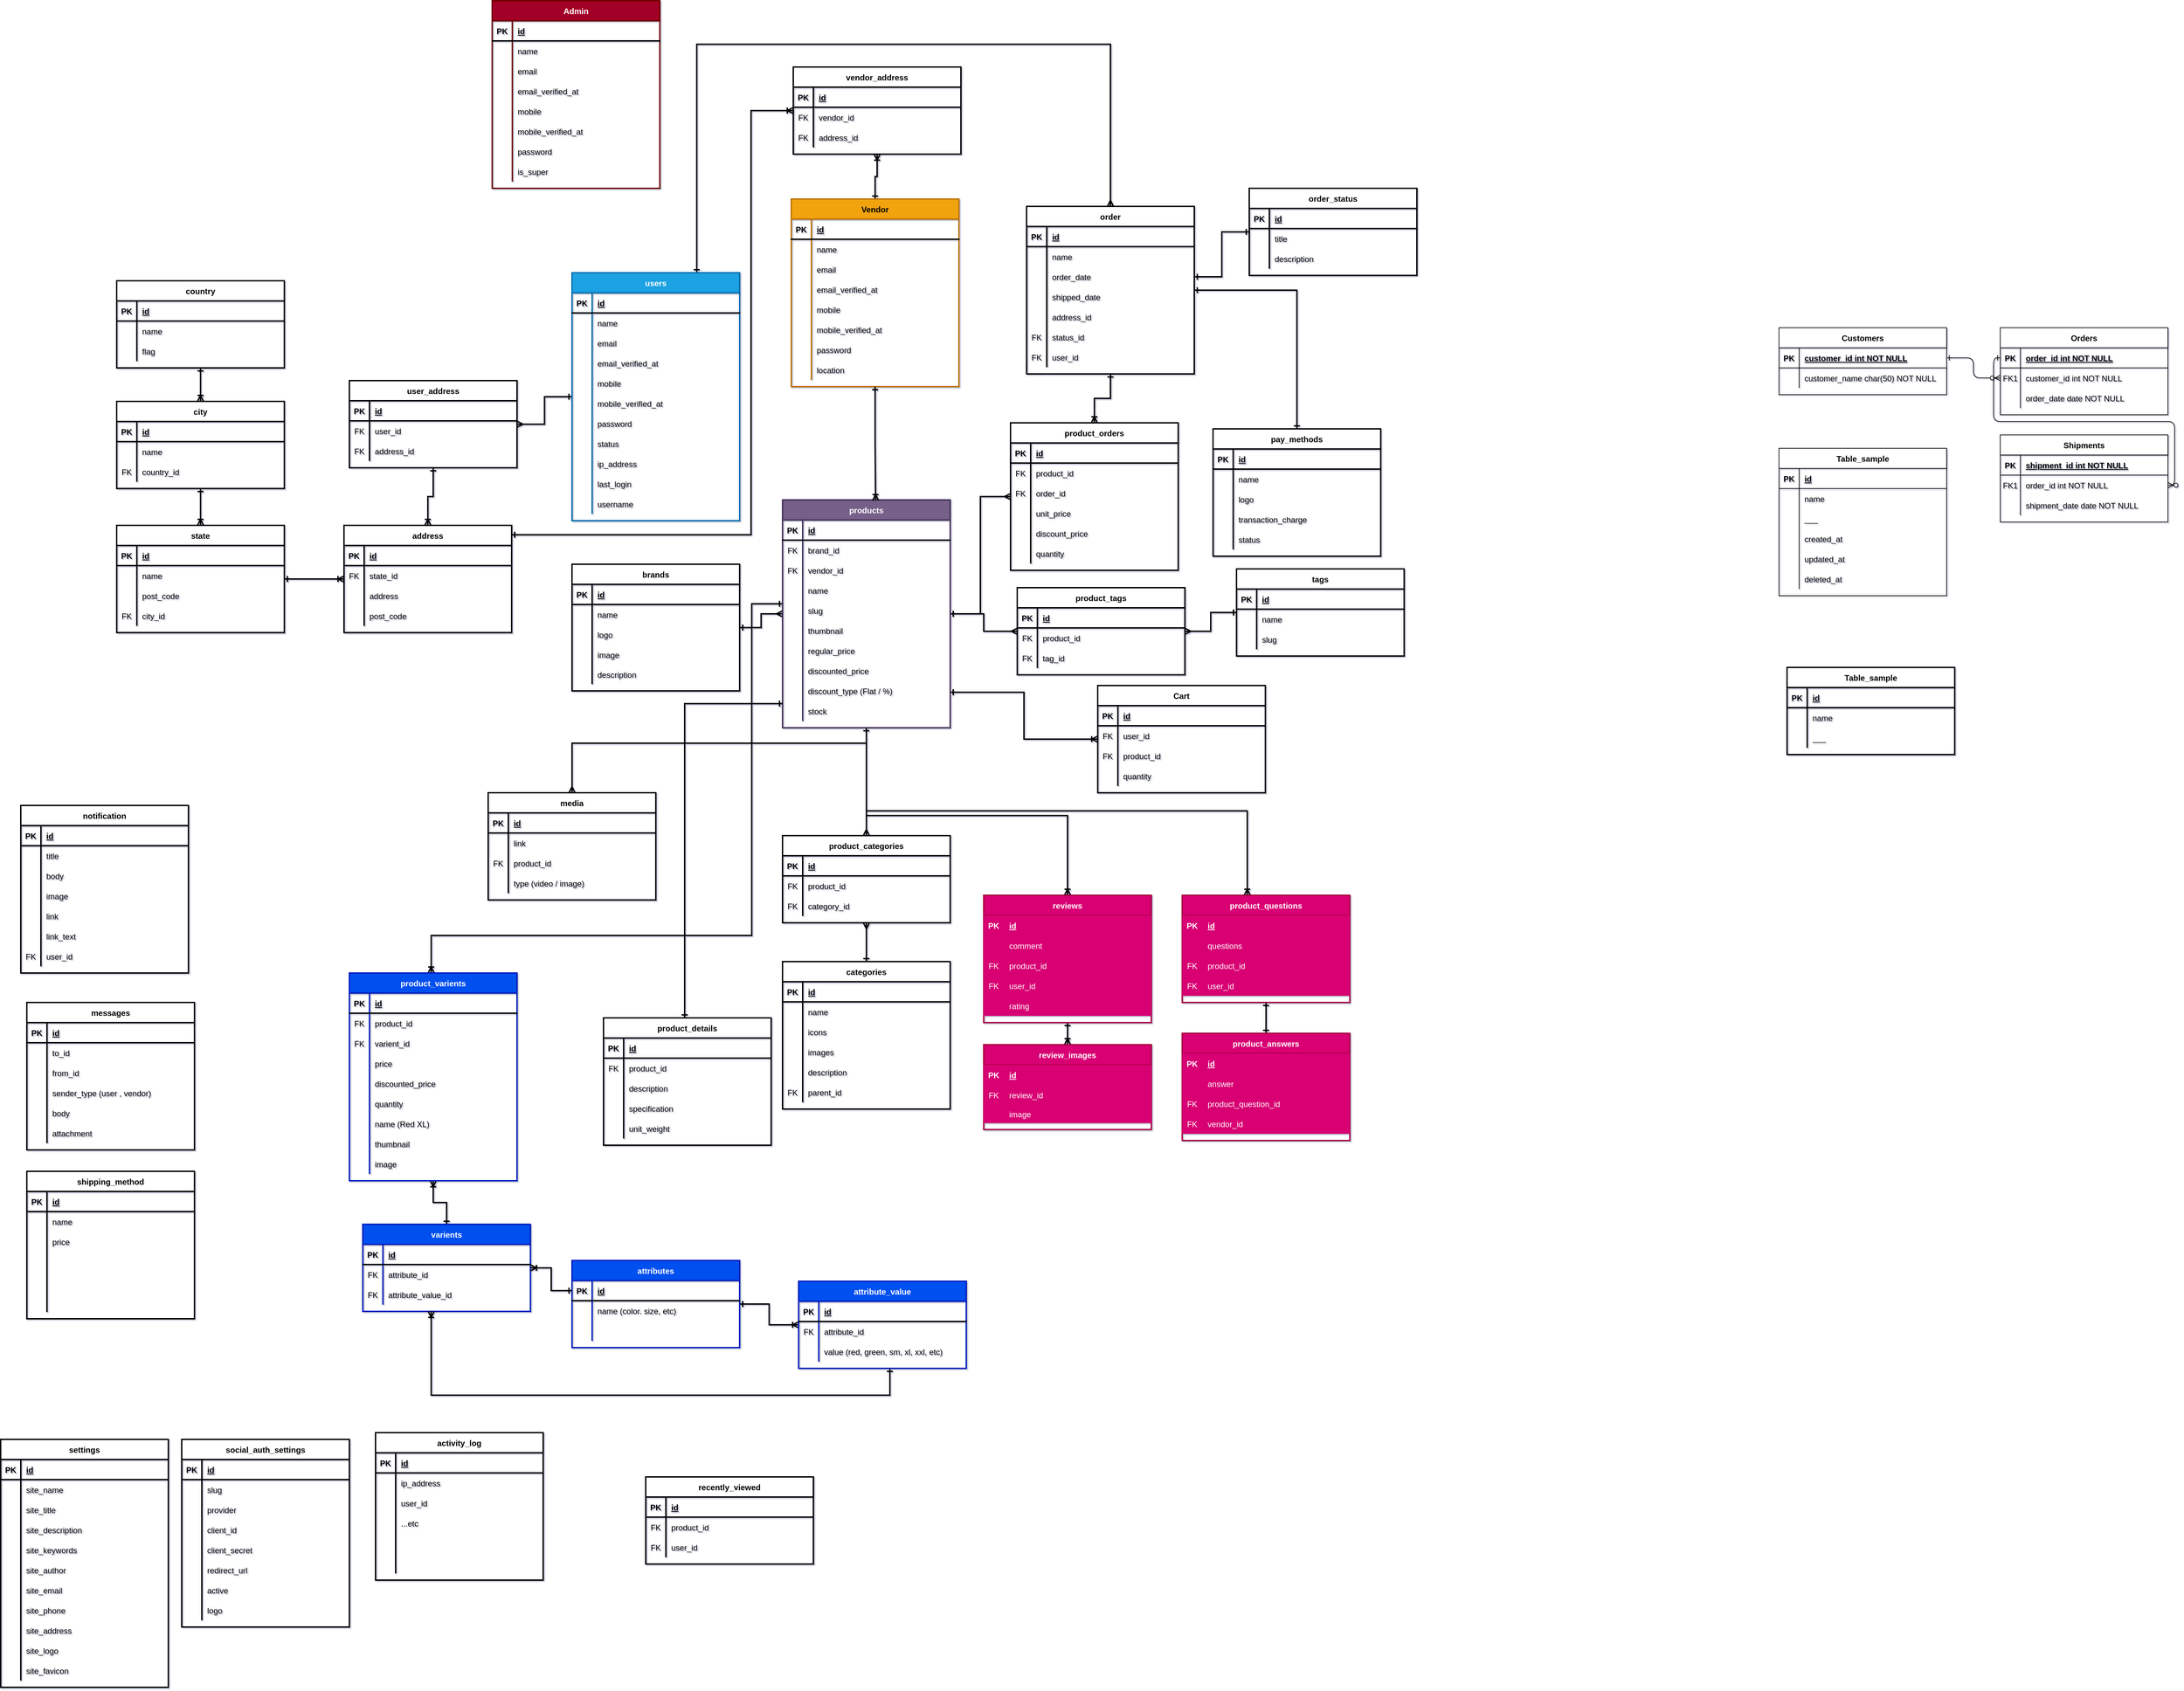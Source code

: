 <mxfile version="23.0.2" type="device">
  <diagram id="R2lEEEUBdFMjLlhIrx00" name="Page-1">
    <mxGraphModel dx="3568" dy="1909" grid="0" gridSize="10" guides="1" tooltips="1" connect="1" arrows="1" fold="1" page="1" pageScale="1" pageWidth="850" pageHeight="1100" background="none" math="0" shadow="1" extFonts="Permanent Marker^https://fonts.googleapis.com/css?family=Permanent+Marker">
      <root>
        <mxCell id="0" />
        <mxCell id="1" parent="0" />
        <mxCell id="C-vyLk0tnHw3VtMMgP7b-1" value="" style="edgeStyle=orthogonalEdgeStyle;endArrow=ERzeroToMany;startArrow=ERone;endFill=1;startFill=0;" parent="1" source="C-vyLk0tnHw3VtMMgP7b-24" target="C-vyLk0tnHw3VtMMgP7b-6" edge="1">
          <mxGeometry width="100" height="100" relative="1" as="geometry">
            <mxPoint x="340" y="720" as="sourcePoint" />
            <mxPoint x="440" y="620" as="targetPoint" />
          </mxGeometry>
        </mxCell>
        <mxCell id="C-vyLk0tnHw3VtMMgP7b-12" value="" style="edgeStyle=orthogonalEdgeStyle;endArrow=ERzeroToMany;startArrow=ERone;endFill=1;startFill=0;" parent="1" source="C-vyLk0tnHw3VtMMgP7b-3" target="C-vyLk0tnHw3VtMMgP7b-17" edge="1">
          <mxGeometry width="100" height="100" relative="1" as="geometry">
            <mxPoint x="400" y="180" as="sourcePoint" />
            <mxPoint x="460" y="205" as="targetPoint" />
          </mxGeometry>
        </mxCell>
        <mxCell id="C-vyLk0tnHw3VtMMgP7b-2" value="Orders" style="shape=table;startSize=30;container=1;collapsible=1;childLayout=tableLayout;fixedRows=1;rowLines=0;fontStyle=1;align=center;resizeLast=1;" parent="1" vertex="1">
          <mxGeometry x="450" y="120" width="250" height="130" as="geometry" />
        </mxCell>
        <mxCell id="C-vyLk0tnHw3VtMMgP7b-3" value="" style="shape=partialRectangle;collapsible=0;dropTarget=0;pointerEvents=0;fillColor=none;points=[[0,0.5],[1,0.5]];portConstraint=eastwest;top=0;left=0;right=0;bottom=1;" parent="C-vyLk0tnHw3VtMMgP7b-2" vertex="1">
          <mxGeometry y="30" width="250" height="30" as="geometry" />
        </mxCell>
        <mxCell id="C-vyLk0tnHw3VtMMgP7b-4" value="PK" style="shape=partialRectangle;overflow=hidden;connectable=0;fillColor=none;top=0;left=0;bottom=0;right=0;fontStyle=1;" parent="C-vyLk0tnHw3VtMMgP7b-3" vertex="1">
          <mxGeometry width="30" height="30" as="geometry">
            <mxRectangle width="30" height="30" as="alternateBounds" />
          </mxGeometry>
        </mxCell>
        <mxCell id="C-vyLk0tnHw3VtMMgP7b-5" value="order_id int NOT NULL " style="shape=partialRectangle;overflow=hidden;connectable=0;fillColor=none;top=0;left=0;bottom=0;right=0;align=left;spacingLeft=6;fontStyle=5;" parent="C-vyLk0tnHw3VtMMgP7b-3" vertex="1">
          <mxGeometry x="30" width="220" height="30" as="geometry">
            <mxRectangle width="220" height="30" as="alternateBounds" />
          </mxGeometry>
        </mxCell>
        <mxCell id="C-vyLk0tnHw3VtMMgP7b-6" value="" style="shape=partialRectangle;collapsible=0;dropTarget=0;pointerEvents=0;fillColor=none;points=[[0,0.5],[1,0.5]];portConstraint=eastwest;top=0;left=0;right=0;bottom=0;" parent="C-vyLk0tnHw3VtMMgP7b-2" vertex="1">
          <mxGeometry y="60" width="250" height="30" as="geometry" />
        </mxCell>
        <mxCell id="C-vyLk0tnHw3VtMMgP7b-7" value="FK1" style="shape=partialRectangle;overflow=hidden;connectable=0;fillColor=none;top=0;left=0;bottom=0;right=0;" parent="C-vyLk0tnHw3VtMMgP7b-6" vertex="1">
          <mxGeometry width="30" height="30" as="geometry">
            <mxRectangle width="30" height="30" as="alternateBounds" />
          </mxGeometry>
        </mxCell>
        <mxCell id="C-vyLk0tnHw3VtMMgP7b-8" value="customer_id int NOT NULL" style="shape=partialRectangle;overflow=hidden;connectable=0;fillColor=none;top=0;left=0;bottom=0;right=0;align=left;spacingLeft=6;" parent="C-vyLk0tnHw3VtMMgP7b-6" vertex="1">
          <mxGeometry x="30" width="220" height="30" as="geometry">
            <mxRectangle width="220" height="30" as="alternateBounds" />
          </mxGeometry>
        </mxCell>
        <mxCell id="C-vyLk0tnHw3VtMMgP7b-9" value="" style="shape=partialRectangle;collapsible=0;dropTarget=0;pointerEvents=0;fillColor=none;points=[[0,0.5],[1,0.5]];portConstraint=eastwest;top=0;left=0;right=0;bottom=0;" parent="C-vyLk0tnHw3VtMMgP7b-2" vertex="1">
          <mxGeometry y="90" width="250" height="30" as="geometry" />
        </mxCell>
        <mxCell id="C-vyLk0tnHw3VtMMgP7b-10" value="" style="shape=partialRectangle;overflow=hidden;connectable=0;fillColor=none;top=0;left=0;bottom=0;right=0;" parent="C-vyLk0tnHw3VtMMgP7b-9" vertex="1">
          <mxGeometry width="30" height="30" as="geometry">
            <mxRectangle width="30" height="30" as="alternateBounds" />
          </mxGeometry>
        </mxCell>
        <mxCell id="C-vyLk0tnHw3VtMMgP7b-11" value="order_date date NOT NULL" style="shape=partialRectangle;overflow=hidden;connectable=0;fillColor=none;top=0;left=0;bottom=0;right=0;align=left;spacingLeft=6;" parent="C-vyLk0tnHw3VtMMgP7b-9" vertex="1">
          <mxGeometry x="30" width="220" height="30" as="geometry">
            <mxRectangle width="220" height="30" as="alternateBounds" />
          </mxGeometry>
        </mxCell>
        <mxCell id="C-vyLk0tnHw3VtMMgP7b-13" value="Shipments" style="shape=table;startSize=30;container=1;collapsible=1;childLayout=tableLayout;fixedRows=1;rowLines=0;fontStyle=1;align=center;resizeLast=1;" parent="1" vertex="1">
          <mxGeometry x="450" y="280" width="250" height="130" as="geometry" />
        </mxCell>
        <mxCell id="C-vyLk0tnHw3VtMMgP7b-14" value="" style="shape=partialRectangle;collapsible=0;dropTarget=0;pointerEvents=0;fillColor=none;points=[[0,0.5],[1,0.5]];portConstraint=eastwest;top=0;left=0;right=0;bottom=1;" parent="C-vyLk0tnHw3VtMMgP7b-13" vertex="1">
          <mxGeometry y="30" width="250" height="30" as="geometry" />
        </mxCell>
        <mxCell id="C-vyLk0tnHw3VtMMgP7b-15" value="PK" style="shape=partialRectangle;overflow=hidden;connectable=0;fillColor=none;top=0;left=0;bottom=0;right=0;fontStyle=1;" parent="C-vyLk0tnHw3VtMMgP7b-14" vertex="1">
          <mxGeometry width="30" height="30" as="geometry">
            <mxRectangle width="30" height="30" as="alternateBounds" />
          </mxGeometry>
        </mxCell>
        <mxCell id="C-vyLk0tnHw3VtMMgP7b-16" value="shipment_id int NOT NULL " style="shape=partialRectangle;overflow=hidden;connectable=0;fillColor=none;top=0;left=0;bottom=0;right=0;align=left;spacingLeft=6;fontStyle=5;" parent="C-vyLk0tnHw3VtMMgP7b-14" vertex="1">
          <mxGeometry x="30" width="220" height="30" as="geometry">
            <mxRectangle width="220" height="30" as="alternateBounds" />
          </mxGeometry>
        </mxCell>
        <mxCell id="C-vyLk0tnHw3VtMMgP7b-17" value="" style="shape=partialRectangle;collapsible=0;dropTarget=0;pointerEvents=0;fillColor=none;points=[[0,0.5],[1,0.5]];portConstraint=eastwest;top=0;left=0;right=0;bottom=0;" parent="C-vyLk0tnHw3VtMMgP7b-13" vertex="1">
          <mxGeometry y="60" width="250" height="30" as="geometry" />
        </mxCell>
        <mxCell id="C-vyLk0tnHw3VtMMgP7b-18" value="FK1" style="shape=partialRectangle;overflow=hidden;connectable=0;fillColor=none;top=0;left=0;bottom=0;right=0;" parent="C-vyLk0tnHw3VtMMgP7b-17" vertex="1">
          <mxGeometry width="30" height="30" as="geometry">
            <mxRectangle width="30" height="30" as="alternateBounds" />
          </mxGeometry>
        </mxCell>
        <mxCell id="C-vyLk0tnHw3VtMMgP7b-19" value="order_id int NOT NULL" style="shape=partialRectangle;overflow=hidden;connectable=0;fillColor=none;top=0;left=0;bottom=0;right=0;align=left;spacingLeft=6;" parent="C-vyLk0tnHw3VtMMgP7b-17" vertex="1">
          <mxGeometry x="30" width="220" height="30" as="geometry">
            <mxRectangle width="220" height="30" as="alternateBounds" />
          </mxGeometry>
        </mxCell>
        <mxCell id="C-vyLk0tnHw3VtMMgP7b-20" value="" style="shape=partialRectangle;collapsible=0;dropTarget=0;pointerEvents=0;fillColor=none;points=[[0,0.5],[1,0.5]];portConstraint=eastwest;top=0;left=0;right=0;bottom=0;" parent="C-vyLk0tnHw3VtMMgP7b-13" vertex="1">
          <mxGeometry y="90" width="250" height="30" as="geometry" />
        </mxCell>
        <mxCell id="C-vyLk0tnHw3VtMMgP7b-21" value="" style="shape=partialRectangle;overflow=hidden;connectable=0;fillColor=none;top=0;left=0;bottom=0;right=0;" parent="C-vyLk0tnHw3VtMMgP7b-20" vertex="1">
          <mxGeometry width="30" height="30" as="geometry">
            <mxRectangle width="30" height="30" as="alternateBounds" />
          </mxGeometry>
        </mxCell>
        <mxCell id="C-vyLk0tnHw3VtMMgP7b-22" value="shipment_date date NOT NULL" style="shape=partialRectangle;overflow=hidden;connectable=0;fillColor=none;top=0;left=0;bottom=0;right=0;align=left;spacingLeft=6;" parent="C-vyLk0tnHw3VtMMgP7b-20" vertex="1">
          <mxGeometry x="30" width="220" height="30" as="geometry">
            <mxRectangle width="220" height="30" as="alternateBounds" />
          </mxGeometry>
        </mxCell>
        <mxCell id="C-vyLk0tnHw3VtMMgP7b-23" value="Customers" style="shape=table;startSize=30;container=1;collapsible=1;childLayout=tableLayout;fixedRows=1;rowLines=0;fontStyle=1;align=center;resizeLast=1;" parent="1" vertex="1">
          <mxGeometry x="120" y="120" width="250" height="100" as="geometry" />
        </mxCell>
        <mxCell id="C-vyLk0tnHw3VtMMgP7b-24" value="" style="shape=partialRectangle;collapsible=0;dropTarget=0;pointerEvents=0;fillColor=none;points=[[0,0.5],[1,0.5]];portConstraint=eastwest;top=0;left=0;right=0;bottom=1;" parent="C-vyLk0tnHw3VtMMgP7b-23" vertex="1">
          <mxGeometry y="30" width="250" height="30" as="geometry" />
        </mxCell>
        <mxCell id="C-vyLk0tnHw3VtMMgP7b-25" value="PK" style="shape=partialRectangle;overflow=hidden;connectable=0;fillColor=none;top=0;left=0;bottom=0;right=0;fontStyle=1;" parent="C-vyLk0tnHw3VtMMgP7b-24" vertex="1">
          <mxGeometry width="30" height="30" as="geometry">
            <mxRectangle width="30" height="30" as="alternateBounds" />
          </mxGeometry>
        </mxCell>
        <mxCell id="C-vyLk0tnHw3VtMMgP7b-26" value="customer_id int NOT NULL " style="shape=partialRectangle;overflow=hidden;connectable=0;fillColor=none;top=0;left=0;bottom=0;right=0;align=left;spacingLeft=6;fontStyle=5;" parent="C-vyLk0tnHw3VtMMgP7b-24" vertex="1">
          <mxGeometry x="30" width="220" height="30" as="geometry">
            <mxRectangle width="220" height="30" as="alternateBounds" />
          </mxGeometry>
        </mxCell>
        <mxCell id="C-vyLk0tnHw3VtMMgP7b-27" value="" style="shape=partialRectangle;collapsible=0;dropTarget=0;pointerEvents=0;fillColor=none;points=[[0,0.5],[1,0.5]];portConstraint=eastwest;top=0;left=0;right=0;bottom=0;" parent="C-vyLk0tnHw3VtMMgP7b-23" vertex="1">
          <mxGeometry y="60" width="250" height="30" as="geometry" />
        </mxCell>
        <mxCell id="C-vyLk0tnHw3VtMMgP7b-28" value="" style="shape=partialRectangle;overflow=hidden;connectable=0;fillColor=none;top=0;left=0;bottom=0;right=0;" parent="C-vyLk0tnHw3VtMMgP7b-27" vertex="1">
          <mxGeometry width="30" height="30" as="geometry">
            <mxRectangle width="30" height="30" as="alternateBounds" />
          </mxGeometry>
        </mxCell>
        <mxCell id="C-vyLk0tnHw3VtMMgP7b-29" value="customer_name char(50) NOT NULL" style="shape=partialRectangle;overflow=hidden;connectable=0;fillColor=none;top=0;left=0;bottom=0;right=0;align=left;spacingLeft=6;" parent="C-vyLk0tnHw3VtMMgP7b-27" vertex="1">
          <mxGeometry x="30" width="220" height="30" as="geometry">
            <mxRectangle width="220" height="30" as="alternateBounds" />
          </mxGeometry>
        </mxCell>
        <mxCell id="kG3ikJYlEWuGprrA9ghq-376" style="edgeStyle=orthogonalEdgeStyle;rounded=0;orthogonalLoop=1;jettySize=auto;html=1;startArrow=ERone;startFill=0;strokeWidth=2;endArrow=ERmany;endFill=0;" parent="1" source="kG3ikJYlEWuGprrA9ghq-1" target="kG3ikJYlEWuGprrA9ghq-366" edge="1">
          <mxGeometry relative="1" as="geometry" />
        </mxCell>
        <mxCell id="oksloH25tj5z5TVpSnb5-31" style="edgeStyle=orthogonalEdgeStyle;rounded=0;orthogonalLoop=1;jettySize=auto;html=1;strokeWidth=2;startArrow=ERone;startFill=0;endArrow=ERmany;endFill=0;" parent="1" source="kG3ikJYlEWuGprrA9ghq-1" target="kG3ikJYlEWuGprrA9ghq-335" edge="1">
          <mxGeometry relative="1" as="geometry">
            <Array as="points">
              <mxPoint x="-1494" y="-303" />
              <mxPoint x="-877" y="-303" />
            </Array>
          </mxGeometry>
        </mxCell>
        <mxCell id="kG3ikJYlEWuGprrA9ghq-1" value="users" style="shape=table;startSize=30;container=1;collapsible=1;childLayout=tableLayout;fixedRows=1;rowLines=0;fontStyle=1;align=center;resizeLast=1;fillColor=#1ba1e2;fontColor=#ffffff;strokeColor=#006EAF;strokeWidth=2;" parent="1" vertex="1">
          <mxGeometry x="-1680" y="38" width="250" height="370" as="geometry" />
        </mxCell>
        <mxCell id="kG3ikJYlEWuGprrA9ghq-2" value="" style="shape=partialRectangle;collapsible=0;dropTarget=0;pointerEvents=0;fillColor=none;points=[[0,0.5],[1,0.5]];portConstraint=eastwest;top=0;left=0;right=0;bottom=1;strokeWidth=2;" parent="kG3ikJYlEWuGprrA9ghq-1" vertex="1">
          <mxGeometry y="30" width="250" height="30" as="geometry" />
        </mxCell>
        <mxCell id="kG3ikJYlEWuGprrA9ghq-3" value="PK" style="shape=partialRectangle;overflow=hidden;connectable=0;fillColor=none;top=0;left=0;bottom=0;right=0;fontStyle=1;strokeWidth=2;" parent="kG3ikJYlEWuGprrA9ghq-2" vertex="1">
          <mxGeometry width="30" height="30" as="geometry">
            <mxRectangle width="30" height="30" as="alternateBounds" />
          </mxGeometry>
        </mxCell>
        <mxCell id="kG3ikJYlEWuGprrA9ghq-4" value="id" style="shape=partialRectangle;overflow=hidden;connectable=0;fillColor=none;top=0;left=0;bottom=0;right=0;align=left;spacingLeft=6;fontStyle=5;strokeWidth=2;" parent="kG3ikJYlEWuGprrA9ghq-2" vertex="1">
          <mxGeometry x="30" width="220" height="30" as="geometry">
            <mxRectangle width="220" height="30" as="alternateBounds" />
          </mxGeometry>
        </mxCell>
        <mxCell id="kG3ikJYlEWuGprrA9ghq-5" value="" style="shape=partialRectangle;collapsible=0;dropTarget=0;pointerEvents=0;fillColor=none;points=[[0,0.5],[1,0.5]];portConstraint=eastwest;top=0;left=0;right=0;bottom=0;strokeWidth=2;" parent="kG3ikJYlEWuGprrA9ghq-1" vertex="1">
          <mxGeometry y="60" width="250" height="30" as="geometry" />
        </mxCell>
        <mxCell id="kG3ikJYlEWuGprrA9ghq-6" value="" style="shape=partialRectangle;overflow=hidden;connectable=0;fillColor=none;top=0;left=0;bottom=0;right=0;strokeWidth=2;" parent="kG3ikJYlEWuGprrA9ghq-5" vertex="1">
          <mxGeometry width="30" height="30" as="geometry">
            <mxRectangle width="30" height="30" as="alternateBounds" />
          </mxGeometry>
        </mxCell>
        <mxCell id="kG3ikJYlEWuGprrA9ghq-7" value="name" style="shape=partialRectangle;overflow=hidden;connectable=0;fillColor=none;top=0;left=0;bottom=0;right=0;align=left;spacingLeft=6;strokeWidth=2;" parent="kG3ikJYlEWuGprrA9ghq-5" vertex="1">
          <mxGeometry x="30" width="220" height="30" as="geometry">
            <mxRectangle width="220" height="30" as="alternateBounds" />
          </mxGeometry>
        </mxCell>
        <mxCell id="kG3ikJYlEWuGprrA9ghq-8" value="" style="shape=partialRectangle;collapsible=0;dropTarget=0;pointerEvents=0;fillColor=none;points=[[0,0.5],[1,0.5]];portConstraint=eastwest;top=0;left=0;right=0;bottom=0;strokeWidth=2;" parent="kG3ikJYlEWuGprrA9ghq-1" vertex="1">
          <mxGeometry y="90" width="250" height="30" as="geometry" />
        </mxCell>
        <mxCell id="kG3ikJYlEWuGprrA9ghq-9" value="" style="shape=partialRectangle;overflow=hidden;connectable=0;fillColor=none;top=0;left=0;bottom=0;right=0;strokeWidth=2;" parent="kG3ikJYlEWuGprrA9ghq-8" vertex="1">
          <mxGeometry width="30" height="30" as="geometry">
            <mxRectangle width="30" height="30" as="alternateBounds" />
          </mxGeometry>
        </mxCell>
        <mxCell id="kG3ikJYlEWuGprrA9ghq-10" value="email" style="shape=partialRectangle;overflow=hidden;connectable=0;fillColor=none;top=0;left=0;bottom=0;right=0;align=left;spacingLeft=6;strokeWidth=2;" parent="kG3ikJYlEWuGprrA9ghq-8" vertex="1">
          <mxGeometry x="30" width="220" height="30" as="geometry">
            <mxRectangle width="220" height="30" as="alternateBounds" />
          </mxGeometry>
        </mxCell>
        <mxCell id="kG3ikJYlEWuGprrA9ghq-11" value="" style="shape=partialRectangle;collapsible=0;dropTarget=0;pointerEvents=0;fillColor=none;points=[[0,0.5],[1,0.5]];portConstraint=eastwest;top=0;left=0;right=0;bottom=0;strokeWidth=2;" parent="kG3ikJYlEWuGprrA9ghq-1" vertex="1">
          <mxGeometry y="120" width="250" height="30" as="geometry" />
        </mxCell>
        <mxCell id="kG3ikJYlEWuGprrA9ghq-12" value="" style="shape=partialRectangle;overflow=hidden;connectable=0;fillColor=none;top=0;left=0;bottom=0;right=0;strokeWidth=2;" parent="kG3ikJYlEWuGprrA9ghq-11" vertex="1">
          <mxGeometry width="30" height="30" as="geometry">
            <mxRectangle width="30" height="30" as="alternateBounds" />
          </mxGeometry>
        </mxCell>
        <mxCell id="kG3ikJYlEWuGprrA9ghq-13" value="email_verified_at" style="shape=partialRectangle;overflow=hidden;connectable=0;fillColor=none;top=0;left=0;bottom=0;right=0;align=left;spacingLeft=6;strokeWidth=2;" parent="kG3ikJYlEWuGprrA9ghq-11" vertex="1">
          <mxGeometry x="30" width="220" height="30" as="geometry">
            <mxRectangle width="220" height="30" as="alternateBounds" />
          </mxGeometry>
        </mxCell>
        <mxCell id="kG3ikJYlEWuGprrA9ghq-14" value="" style="shape=partialRectangle;collapsible=0;dropTarget=0;pointerEvents=0;fillColor=none;points=[[0,0.5],[1,0.5]];portConstraint=eastwest;top=0;left=0;right=0;bottom=0;strokeWidth=2;" parent="kG3ikJYlEWuGprrA9ghq-1" vertex="1">
          <mxGeometry y="150" width="250" height="30" as="geometry" />
        </mxCell>
        <mxCell id="kG3ikJYlEWuGprrA9ghq-15" value="" style="shape=partialRectangle;overflow=hidden;connectable=0;fillColor=none;top=0;left=0;bottom=0;right=0;strokeWidth=2;" parent="kG3ikJYlEWuGprrA9ghq-14" vertex="1">
          <mxGeometry width="30" height="30" as="geometry">
            <mxRectangle width="30" height="30" as="alternateBounds" />
          </mxGeometry>
        </mxCell>
        <mxCell id="kG3ikJYlEWuGprrA9ghq-16" value="mobile" style="shape=partialRectangle;overflow=hidden;connectable=0;fillColor=none;top=0;left=0;bottom=0;right=0;align=left;spacingLeft=6;strokeWidth=2;" parent="kG3ikJYlEWuGprrA9ghq-14" vertex="1">
          <mxGeometry x="30" width="220" height="30" as="geometry">
            <mxRectangle width="220" height="30" as="alternateBounds" />
          </mxGeometry>
        </mxCell>
        <mxCell id="kG3ikJYlEWuGprrA9ghq-17" value="" style="shape=partialRectangle;collapsible=0;dropTarget=0;pointerEvents=0;fillColor=none;points=[[0,0.5],[1,0.5]];portConstraint=eastwest;top=0;left=0;right=0;bottom=0;strokeWidth=2;" parent="kG3ikJYlEWuGprrA9ghq-1" vertex="1">
          <mxGeometry y="180" width="250" height="30" as="geometry" />
        </mxCell>
        <mxCell id="kG3ikJYlEWuGprrA9ghq-18" value="" style="shape=partialRectangle;overflow=hidden;connectable=0;fillColor=none;top=0;left=0;bottom=0;right=0;strokeWidth=2;" parent="kG3ikJYlEWuGprrA9ghq-17" vertex="1">
          <mxGeometry width="30" height="30" as="geometry">
            <mxRectangle width="30" height="30" as="alternateBounds" />
          </mxGeometry>
        </mxCell>
        <mxCell id="kG3ikJYlEWuGprrA9ghq-19" value="mobile_verified_at" style="shape=partialRectangle;overflow=hidden;connectable=0;fillColor=none;top=0;left=0;bottom=0;right=0;align=left;spacingLeft=6;strokeWidth=2;" parent="kG3ikJYlEWuGprrA9ghq-17" vertex="1">
          <mxGeometry x="30" width="220" height="30" as="geometry">
            <mxRectangle width="220" height="30" as="alternateBounds" />
          </mxGeometry>
        </mxCell>
        <mxCell id="kG3ikJYlEWuGprrA9ghq-20" value="" style="shape=partialRectangle;collapsible=0;dropTarget=0;pointerEvents=0;fillColor=none;points=[[0,0.5],[1,0.5]];portConstraint=eastwest;top=0;left=0;right=0;bottom=0;strokeWidth=2;" parent="kG3ikJYlEWuGprrA9ghq-1" vertex="1">
          <mxGeometry y="210" width="250" height="30" as="geometry" />
        </mxCell>
        <mxCell id="kG3ikJYlEWuGprrA9ghq-21" value="" style="shape=partialRectangle;overflow=hidden;connectable=0;fillColor=none;top=0;left=0;bottom=0;right=0;strokeWidth=2;" parent="kG3ikJYlEWuGprrA9ghq-20" vertex="1">
          <mxGeometry width="30" height="30" as="geometry">
            <mxRectangle width="30" height="30" as="alternateBounds" />
          </mxGeometry>
        </mxCell>
        <mxCell id="kG3ikJYlEWuGprrA9ghq-22" value="password" style="shape=partialRectangle;overflow=hidden;connectable=0;fillColor=none;top=0;left=0;bottom=0;right=0;align=left;spacingLeft=6;strokeWidth=2;" parent="kG3ikJYlEWuGprrA9ghq-20" vertex="1">
          <mxGeometry x="30" width="220" height="30" as="geometry">
            <mxRectangle width="220" height="30" as="alternateBounds" />
          </mxGeometry>
        </mxCell>
        <mxCell id="kG3ikJYlEWuGprrA9ghq-414" value="" style="shape=partialRectangle;collapsible=0;dropTarget=0;pointerEvents=0;fillColor=none;points=[[0,0.5],[1,0.5]];portConstraint=eastwest;top=0;left=0;right=0;bottom=0;strokeWidth=2;" parent="kG3ikJYlEWuGprrA9ghq-1" vertex="1">
          <mxGeometry y="240" width="250" height="30" as="geometry" />
        </mxCell>
        <mxCell id="kG3ikJYlEWuGprrA9ghq-415" value="" style="shape=partialRectangle;overflow=hidden;connectable=0;fillColor=none;top=0;left=0;bottom=0;right=0;strokeWidth=2;" parent="kG3ikJYlEWuGprrA9ghq-414" vertex="1">
          <mxGeometry width="30" height="30" as="geometry">
            <mxRectangle width="30" height="30" as="alternateBounds" />
          </mxGeometry>
        </mxCell>
        <mxCell id="kG3ikJYlEWuGprrA9ghq-416" value="status" style="shape=partialRectangle;overflow=hidden;connectable=0;fillColor=none;top=0;left=0;bottom=0;right=0;align=left;spacingLeft=6;strokeWidth=2;" parent="kG3ikJYlEWuGprrA9ghq-414" vertex="1">
          <mxGeometry x="30" width="220" height="30" as="geometry">
            <mxRectangle width="220" height="30" as="alternateBounds" />
          </mxGeometry>
        </mxCell>
        <mxCell id="kG3ikJYlEWuGprrA9ghq-417" value="" style="shape=partialRectangle;collapsible=0;dropTarget=0;pointerEvents=0;fillColor=none;points=[[0,0.5],[1,0.5]];portConstraint=eastwest;top=0;left=0;right=0;bottom=0;strokeWidth=2;" parent="kG3ikJYlEWuGprrA9ghq-1" vertex="1">
          <mxGeometry y="270" width="250" height="30" as="geometry" />
        </mxCell>
        <mxCell id="kG3ikJYlEWuGprrA9ghq-418" value="" style="shape=partialRectangle;overflow=hidden;connectable=0;fillColor=none;top=0;left=0;bottom=0;right=0;strokeWidth=2;" parent="kG3ikJYlEWuGprrA9ghq-417" vertex="1">
          <mxGeometry width="30" height="30" as="geometry">
            <mxRectangle width="30" height="30" as="alternateBounds" />
          </mxGeometry>
        </mxCell>
        <mxCell id="kG3ikJYlEWuGprrA9ghq-419" value="ip_address" style="shape=partialRectangle;overflow=hidden;connectable=0;fillColor=none;top=0;left=0;bottom=0;right=0;align=left;spacingLeft=6;strokeWidth=2;" parent="kG3ikJYlEWuGprrA9ghq-417" vertex="1">
          <mxGeometry x="30" width="220" height="30" as="geometry">
            <mxRectangle width="220" height="30" as="alternateBounds" />
          </mxGeometry>
        </mxCell>
        <mxCell id="kG3ikJYlEWuGprrA9ghq-420" value="" style="shape=partialRectangle;collapsible=0;dropTarget=0;pointerEvents=0;fillColor=none;points=[[0,0.5],[1,0.5]];portConstraint=eastwest;top=0;left=0;right=0;bottom=0;strokeWidth=2;" parent="kG3ikJYlEWuGprrA9ghq-1" vertex="1">
          <mxGeometry y="300" width="250" height="30" as="geometry" />
        </mxCell>
        <mxCell id="kG3ikJYlEWuGprrA9ghq-421" value="" style="shape=partialRectangle;overflow=hidden;connectable=0;fillColor=none;top=0;left=0;bottom=0;right=0;strokeWidth=2;" parent="kG3ikJYlEWuGprrA9ghq-420" vertex="1">
          <mxGeometry width="30" height="30" as="geometry">
            <mxRectangle width="30" height="30" as="alternateBounds" />
          </mxGeometry>
        </mxCell>
        <mxCell id="kG3ikJYlEWuGprrA9ghq-422" value="last_login" style="shape=partialRectangle;overflow=hidden;connectable=0;fillColor=none;top=0;left=0;bottom=0;right=0;align=left;spacingLeft=6;strokeWidth=2;" parent="kG3ikJYlEWuGprrA9ghq-420" vertex="1">
          <mxGeometry x="30" width="220" height="30" as="geometry">
            <mxRectangle width="220" height="30" as="alternateBounds" />
          </mxGeometry>
        </mxCell>
        <mxCell id="oksloH25tj5z5TVpSnb5-32" value="" style="shape=partialRectangle;collapsible=0;dropTarget=0;pointerEvents=0;fillColor=none;points=[[0,0.5],[1,0.5]];portConstraint=eastwest;top=0;left=0;right=0;bottom=0;strokeWidth=2;" parent="kG3ikJYlEWuGprrA9ghq-1" vertex="1">
          <mxGeometry y="330" width="250" height="30" as="geometry" />
        </mxCell>
        <mxCell id="oksloH25tj5z5TVpSnb5-33" value="" style="shape=partialRectangle;overflow=hidden;connectable=0;fillColor=none;top=0;left=0;bottom=0;right=0;strokeWidth=2;" parent="oksloH25tj5z5TVpSnb5-32" vertex="1">
          <mxGeometry width="30" height="30" as="geometry">
            <mxRectangle width="30" height="30" as="alternateBounds" />
          </mxGeometry>
        </mxCell>
        <mxCell id="oksloH25tj5z5TVpSnb5-34" value="username" style="shape=partialRectangle;overflow=hidden;connectable=0;fillColor=none;top=0;left=0;bottom=0;right=0;align=left;spacingLeft=6;strokeWidth=2;" parent="oksloH25tj5z5TVpSnb5-32" vertex="1">
          <mxGeometry x="30" width="220" height="30" as="geometry">
            <mxRectangle width="220" height="30" as="alternateBounds" />
          </mxGeometry>
        </mxCell>
        <mxCell id="kG3ikJYlEWuGprrA9ghq-32" value="Table_sample" style="shape=table;startSize=30;container=1;collapsible=1;childLayout=tableLayout;fixedRows=1;rowLines=0;fontStyle=1;align=center;resizeLast=1;" parent="1" vertex="1">
          <mxGeometry x="120" y="300" width="250" height="220" as="geometry" />
        </mxCell>
        <mxCell id="kG3ikJYlEWuGprrA9ghq-33" value="" style="shape=partialRectangle;collapsible=0;dropTarget=0;pointerEvents=0;fillColor=none;points=[[0,0.5],[1,0.5]];portConstraint=eastwest;top=0;left=0;right=0;bottom=1;" parent="kG3ikJYlEWuGprrA9ghq-32" vertex="1">
          <mxGeometry y="30" width="250" height="30" as="geometry" />
        </mxCell>
        <mxCell id="kG3ikJYlEWuGprrA9ghq-34" value="PK" style="shape=partialRectangle;overflow=hidden;connectable=0;fillColor=none;top=0;left=0;bottom=0;right=0;fontStyle=1;" parent="kG3ikJYlEWuGprrA9ghq-33" vertex="1">
          <mxGeometry width="30" height="30" as="geometry">
            <mxRectangle width="30" height="30" as="alternateBounds" />
          </mxGeometry>
        </mxCell>
        <mxCell id="kG3ikJYlEWuGprrA9ghq-35" value="id" style="shape=partialRectangle;overflow=hidden;connectable=0;fillColor=none;top=0;left=0;bottom=0;right=0;align=left;spacingLeft=6;fontStyle=5;" parent="kG3ikJYlEWuGprrA9ghq-33" vertex="1">
          <mxGeometry x="30" width="220" height="30" as="geometry">
            <mxRectangle width="220" height="30" as="alternateBounds" />
          </mxGeometry>
        </mxCell>
        <mxCell id="kG3ikJYlEWuGprrA9ghq-36" value="" style="shape=partialRectangle;collapsible=0;dropTarget=0;pointerEvents=0;fillColor=none;points=[[0,0.5],[1,0.5]];portConstraint=eastwest;top=0;left=0;right=0;bottom=0;" parent="kG3ikJYlEWuGprrA9ghq-32" vertex="1">
          <mxGeometry y="60" width="250" height="30" as="geometry" />
        </mxCell>
        <mxCell id="kG3ikJYlEWuGprrA9ghq-37" value="" style="shape=partialRectangle;overflow=hidden;connectable=0;fillColor=none;top=0;left=0;bottom=0;right=0;" parent="kG3ikJYlEWuGprrA9ghq-36" vertex="1">
          <mxGeometry width="30" height="30" as="geometry">
            <mxRectangle width="30" height="30" as="alternateBounds" />
          </mxGeometry>
        </mxCell>
        <mxCell id="kG3ikJYlEWuGprrA9ghq-38" value="name" style="shape=partialRectangle;overflow=hidden;connectable=0;fillColor=none;top=0;left=0;bottom=0;right=0;align=left;spacingLeft=6;" parent="kG3ikJYlEWuGprrA9ghq-36" vertex="1">
          <mxGeometry x="30" width="220" height="30" as="geometry">
            <mxRectangle width="220" height="30" as="alternateBounds" />
          </mxGeometry>
        </mxCell>
        <mxCell id="kG3ikJYlEWuGprrA9ghq-51" value="" style="shape=partialRectangle;collapsible=0;dropTarget=0;pointerEvents=0;fillColor=none;points=[[0,0.5],[1,0.5]];portConstraint=eastwest;top=0;left=0;right=0;bottom=0;" parent="kG3ikJYlEWuGprrA9ghq-32" vertex="1">
          <mxGeometry y="90" width="250" height="30" as="geometry" />
        </mxCell>
        <mxCell id="kG3ikJYlEWuGprrA9ghq-52" value="" style="shape=partialRectangle;overflow=hidden;connectable=0;fillColor=none;top=0;left=0;bottom=0;right=0;" parent="kG3ikJYlEWuGprrA9ghq-51" vertex="1">
          <mxGeometry width="30" height="30" as="geometry">
            <mxRectangle width="30" height="30" as="alternateBounds" />
          </mxGeometry>
        </mxCell>
        <mxCell id="kG3ikJYlEWuGprrA9ghq-53" value="___" style="shape=partialRectangle;overflow=hidden;connectable=0;fillColor=none;top=0;left=0;bottom=0;right=0;align=left;spacingLeft=6;" parent="kG3ikJYlEWuGprrA9ghq-51" vertex="1">
          <mxGeometry x="30" width="220" height="30" as="geometry">
            <mxRectangle width="220" height="30" as="alternateBounds" />
          </mxGeometry>
        </mxCell>
        <mxCell id="kG3ikJYlEWuGprrA9ghq-54" value="" style="shape=partialRectangle;collapsible=0;dropTarget=0;pointerEvents=0;fillColor=none;points=[[0,0.5],[1,0.5]];portConstraint=eastwest;top=0;left=0;right=0;bottom=0;" parent="kG3ikJYlEWuGprrA9ghq-32" vertex="1">
          <mxGeometry y="120" width="250" height="30" as="geometry" />
        </mxCell>
        <mxCell id="kG3ikJYlEWuGprrA9ghq-55" value="" style="shape=partialRectangle;overflow=hidden;connectable=0;fillColor=none;top=0;left=0;bottom=0;right=0;" parent="kG3ikJYlEWuGprrA9ghq-54" vertex="1">
          <mxGeometry width="30" height="30" as="geometry">
            <mxRectangle width="30" height="30" as="alternateBounds" />
          </mxGeometry>
        </mxCell>
        <mxCell id="kG3ikJYlEWuGprrA9ghq-56" value="created_at" style="shape=partialRectangle;overflow=hidden;connectable=0;fillColor=none;top=0;left=0;bottom=0;right=0;align=left;spacingLeft=6;" parent="kG3ikJYlEWuGprrA9ghq-54" vertex="1">
          <mxGeometry x="30" width="220" height="30" as="geometry">
            <mxRectangle width="220" height="30" as="alternateBounds" />
          </mxGeometry>
        </mxCell>
        <mxCell id="kG3ikJYlEWuGprrA9ghq-57" value="" style="shape=partialRectangle;collapsible=0;dropTarget=0;pointerEvents=0;fillColor=none;points=[[0,0.5],[1,0.5]];portConstraint=eastwest;top=0;left=0;right=0;bottom=0;" parent="kG3ikJYlEWuGprrA9ghq-32" vertex="1">
          <mxGeometry y="150" width="250" height="30" as="geometry" />
        </mxCell>
        <mxCell id="kG3ikJYlEWuGprrA9ghq-58" value="" style="shape=partialRectangle;overflow=hidden;connectable=0;fillColor=none;top=0;left=0;bottom=0;right=0;" parent="kG3ikJYlEWuGprrA9ghq-57" vertex="1">
          <mxGeometry width="30" height="30" as="geometry">
            <mxRectangle width="30" height="30" as="alternateBounds" />
          </mxGeometry>
        </mxCell>
        <mxCell id="kG3ikJYlEWuGprrA9ghq-59" value="updated_at" style="shape=partialRectangle;overflow=hidden;connectable=0;fillColor=none;top=0;left=0;bottom=0;right=0;align=left;spacingLeft=6;" parent="kG3ikJYlEWuGprrA9ghq-57" vertex="1">
          <mxGeometry x="30" width="220" height="30" as="geometry">
            <mxRectangle width="220" height="30" as="alternateBounds" />
          </mxGeometry>
        </mxCell>
        <mxCell id="kG3ikJYlEWuGprrA9ghq-60" value="" style="shape=partialRectangle;collapsible=0;dropTarget=0;pointerEvents=0;fillColor=none;points=[[0,0.5],[1,0.5]];portConstraint=eastwest;top=0;left=0;right=0;bottom=0;" parent="kG3ikJYlEWuGprrA9ghq-32" vertex="1">
          <mxGeometry y="180" width="250" height="30" as="geometry" />
        </mxCell>
        <mxCell id="kG3ikJYlEWuGprrA9ghq-61" value="" style="shape=partialRectangle;overflow=hidden;connectable=0;fillColor=none;top=0;left=0;bottom=0;right=0;" parent="kG3ikJYlEWuGprrA9ghq-60" vertex="1">
          <mxGeometry width="30" height="30" as="geometry">
            <mxRectangle width="30" height="30" as="alternateBounds" />
          </mxGeometry>
        </mxCell>
        <mxCell id="kG3ikJYlEWuGprrA9ghq-62" value="deleted_at" style="shape=partialRectangle;overflow=hidden;connectable=0;fillColor=none;top=0;left=0;bottom=0;right=0;align=left;spacingLeft=6;" parent="kG3ikJYlEWuGprrA9ghq-60" vertex="1">
          <mxGeometry x="30" width="220" height="30" as="geometry">
            <mxRectangle width="220" height="30" as="alternateBounds" />
          </mxGeometry>
        </mxCell>
        <mxCell id="kG3ikJYlEWuGprrA9ghq-82" value="Admin" style="shape=table;startSize=30;container=1;collapsible=1;childLayout=tableLayout;fixedRows=1;rowLines=0;fontStyle=1;align=center;resizeLast=1;fillColor=#a20025;fontColor=#ffffff;strokeColor=#6F0000;strokeWidth=2;" parent="1" vertex="1">
          <mxGeometry x="-1799" y="-368" width="250" height="280" as="geometry" />
        </mxCell>
        <mxCell id="kG3ikJYlEWuGprrA9ghq-83" value="" style="shape=partialRectangle;collapsible=0;dropTarget=0;pointerEvents=0;fillColor=none;points=[[0,0.5],[1,0.5]];portConstraint=eastwest;top=0;left=0;right=0;bottom=1;strokeWidth=2;" parent="kG3ikJYlEWuGprrA9ghq-82" vertex="1">
          <mxGeometry y="30" width="250" height="30" as="geometry" />
        </mxCell>
        <mxCell id="kG3ikJYlEWuGprrA9ghq-84" value="PK" style="shape=partialRectangle;overflow=hidden;connectable=0;fillColor=none;top=0;left=0;bottom=0;right=0;fontStyle=1;strokeWidth=2;" parent="kG3ikJYlEWuGprrA9ghq-83" vertex="1">
          <mxGeometry width="30" height="30" as="geometry">
            <mxRectangle width="30" height="30" as="alternateBounds" />
          </mxGeometry>
        </mxCell>
        <mxCell id="kG3ikJYlEWuGprrA9ghq-85" value="id" style="shape=partialRectangle;overflow=hidden;connectable=0;fillColor=none;top=0;left=0;bottom=0;right=0;align=left;spacingLeft=6;fontStyle=5;strokeWidth=2;" parent="kG3ikJYlEWuGprrA9ghq-83" vertex="1">
          <mxGeometry x="30" width="220" height="30" as="geometry">
            <mxRectangle width="220" height="30" as="alternateBounds" />
          </mxGeometry>
        </mxCell>
        <mxCell id="kG3ikJYlEWuGprrA9ghq-86" value="" style="shape=partialRectangle;collapsible=0;dropTarget=0;pointerEvents=0;fillColor=none;points=[[0,0.5],[1,0.5]];portConstraint=eastwest;top=0;left=0;right=0;bottom=0;strokeWidth=2;" parent="kG3ikJYlEWuGprrA9ghq-82" vertex="1">
          <mxGeometry y="60" width="250" height="30" as="geometry" />
        </mxCell>
        <mxCell id="kG3ikJYlEWuGprrA9ghq-87" value="" style="shape=partialRectangle;overflow=hidden;connectable=0;fillColor=none;top=0;left=0;bottom=0;right=0;strokeWidth=2;" parent="kG3ikJYlEWuGprrA9ghq-86" vertex="1">
          <mxGeometry width="30" height="30" as="geometry">
            <mxRectangle width="30" height="30" as="alternateBounds" />
          </mxGeometry>
        </mxCell>
        <mxCell id="kG3ikJYlEWuGprrA9ghq-88" value="name" style="shape=partialRectangle;overflow=hidden;connectable=0;fillColor=none;top=0;left=0;bottom=0;right=0;align=left;spacingLeft=6;strokeWidth=2;" parent="kG3ikJYlEWuGprrA9ghq-86" vertex="1">
          <mxGeometry x="30" width="220" height="30" as="geometry">
            <mxRectangle width="220" height="30" as="alternateBounds" />
          </mxGeometry>
        </mxCell>
        <mxCell id="kG3ikJYlEWuGprrA9ghq-89" value="" style="shape=partialRectangle;collapsible=0;dropTarget=0;pointerEvents=0;fillColor=none;points=[[0,0.5],[1,0.5]];portConstraint=eastwest;top=0;left=0;right=0;bottom=0;strokeWidth=2;" parent="kG3ikJYlEWuGprrA9ghq-82" vertex="1">
          <mxGeometry y="90" width="250" height="30" as="geometry" />
        </mxCell>
        <mxCell id="kG3ikJYlEWuGprrA9ghq-90" value="" style="shape=partialRectangle;overflow=hidden;connectable=0;fillColor=none;top=0;left=0;bottom=0;right=0;strokeWidth=2;" parent="kG3ikJYlEWuGprrA9ghq-89" vertex="1">
          <mxGeometry width="30" height="30" as="geometry">
            <mxRectangle width="30" height="30" as="alternateBounds" />
          </mxGeometry>
        </mxCell>
        <mxCell id="kG3ikJYlEWuGprrA9ghq-91" value="email" style="shape=partialRectangle;overflow=hidden;connectable=0;fillColor=none;top=0;left=0;bottom=0;right=0;align=left;spacingLeft=6;strokeWidth=2;" parent="kG3ikJYlEWuGprrA9ghq-89" vertex="1">
          <mxGeometry x="30" width="220" height="30" as="geometry">
            <mxRectangle width="220" height="30" as="alternateBounds" />
          </mxGeometry>
        </mxCell>
        <mxCell id="kG3ikJYlEWuGprrA9ghq-92" value="" style="shape=partialRectangle;collapsible=0;dropTarget=0;pointerEvents=0;fillColor=none;points=[[0,0.5],[1,0.5]];portConstraint=eastwest;top=0;left=0;right=0;bottom=0;strokeWidth=2;" parent="kG3ikJYlEWuGprrA9ghq-82" vertex="1">
          <mxGeometry y="120" width="250" height="30" as="geometry" />
        </mxCell>
        <mxCell id="kG3ikJYlEWuGprrA9ghq-93" value="" style="shape=partialRectangle;overflow=hidden;connectable=0;fillColor=none;top=0;left=0;bottom=0;right=0;strokeWidth=2;" parent="kG3ikJYlEWuGprrA9ghq-92" vertex="1">
          <mxGeometry width="30" height="30" as="geometry">
            <mxRectangle width="30" height="30" as="alternateBounds" />
          </mxGeometry>
        </mxCell>
        <mxCell id="kG3ikJYlEWuGprrA9ghq-94" value="email_verified_at" style="shape=partialRectangle;overflow=hidden;connectable=0;fillColor=none;top=0;left=0;bottom=0;right=0;align=left;spacingLeft=6;strokeWidth=2;" parent="kG3ikJYlEWuGprrA9ghq-92" vertex="1">
          <mxGeometry x="30" width="220" height="30" as="geometry">
            <mxRectangle width="220" height="30" as="alternateBounds" />
          </mxGeometry>
        </mxCell>
        <mxCell id="kG3ikJYlEWuGprrA9ghq-95" value="" style="shape=partialRectangle;collapsible=0;dropTarget=0;pointerEvents=0;fillColor=none;points=[[0,0.5],[1,0.5]];portConstraint=eastwest;top=0;left=0;right=0;bottom=0;strokeWidth=2;" parent="kG3ikJYlEWuGprrA9ghq-82" vertex="1">
          <mxGeometry y="150" width="250" height="30" as="geometry" />
        </mxCell>
        <mxCell id="kG3ikJYlEWuGprrA9ghq-96" value="" style="shape=partialRectangle;overflow=hidden;connectable=0;fillColor=none;top=0;left=0;bottom=0;right=0;strokeWidth=2;" parent="kG3ikJYlEWuGprrA9ghq-95" vertex="1">
          <mxGeometry width="30" height="30" as="geometry">
            <mxRectangle width="30" height="30" as="alternateBounds" />
          </mxGeometry>
        </mxCell>
        <mxCell id="kG3ikJYlEWuGprrA9ghq-97" value="mobile" style="shape=partialRectangle;overflow=hidden;connectable=0;fillColor=none;top=0;left=0;bottom=0;right=0;align=left;spacingLeft=6;strokeWidth=2;" parent="kG3ikJYlEWuGprrA9ghq-95" vertex="1">
          <mxGeometry x="30" width="220" height="30" as="geometry">
            <mxRectangle width="220" height="30" as="alternateBounds" />
          </mxGeometry>
        </mxCell>
        <mxCell id="kG3ikJYlEWuGprrA9ghq-98" value="" style="shape=partialRectangle;collapsible=0;dropTarget=0;pointerEvents=0;fillColor=none;points=[[0,0.5],[1,0.5]];portConstraint=eastwest;top=0;left=0;right=0;bottom=0;strokeWidth=2;" parent="kG3ikJYlEWuGprrA9ghq-82" vertex="1">
          <mxGeometry y="180" width="250" height="30" as="geometry" />
        </mxCell>
        <mxCell id="kG3ikJYlEWuGprrA9ghq-99" value="" style="shape=partialRectangle;overflow=hidden;connectable=0;fillColor=none;top=0;left=0;bottom=0;right=0;strokeWidth=2;" parent="kG3ikJYlEWuGprrA9ghq-98" vertex="1">
          <mxGeometry width="30" height="30" as="geometry">
            <mxRectangle width="30" height="30" as="alternateBounds" />
          </mxGeometry>
        </mxCell>
        <mxCell id="kG3ikJYlEWuGprrA9ghq-100" value="mobile_verified_at" style="shape=partialRectangle;overflow=hidden;connectable=0;fillColor=none;top=0;left=0;bottom=0;right=0;align=left;spacingLeft=6;strokeWidth=2;" parent="kG3ikJYlEWuGprrA9ghq-98" vertex="1">
          <mxGeometry x="30" width="220" height="30" as="geometry">
            <mxRectangle width="220" height="30" as="alternateBounds" />
          </mxGeometry>
        </mxCell>
        <mxCell id="kG3ikJYlEWuGprrA9ghq-101" value="" style="shape=partialRectangle;collapsible=0;dropTarget=0;pointerEvents=0;fillColor=none;points=[[0,0.5],[1,0.5]];portConstraint=eastwest;top=0;left=0;right=0;bottom=0;strokeWidth=2;" parent="kG3ikJYlEWuGprrA9ghq-82" vertex="1">
          <mxGeometry y="210" width="250" height="30" as="geometry" />
        </mxCell>
        <mxCell id="kG3ikJYlEWuGprrA9ghq-102" value="" style="shape=partialRectangle;overflow=hidden;connectable=0;fillColor=none;top=0;left=0;bottom=0;right=0;strokeWidth=2;" parent="kG3ikJYlEWuGprrA9ghq-101" vertex="1">
          <mxGeometry width="30" height="30" as="geometry">
            <mxRectangle width="30" height="30" as="alternateBounds" />
          </mxGeometry>
        </mxCell>
        <mxCell id="kG3ikJYlEWuGprrA9ghq-103" value="password" style="shape=partialRectangle;overflow=hidden;connectable=0;fillColor=none;top=0;left=0;bottom=0;right=0;align=left;spacingLeft=6;strokeWidth=2;" parent="kG3ikJYlEWuGprrA9ghq-101" vertex="1">
          <mxGeometry x="30" width="220" height="30" as="geometry">
            <mxRectangle width="220" height="30" as="alternateBounds" />
          </mxGeometry>
        </mxCell>
        <mxCell id="kG3ikJYlEWuGprrA9ghq-126" value="" style="shape=partialRectangle;collapsible=0;dropTarget=0;pointerEvents=0;fillColor=none;points=[[0,0.5],[1,0.5]];portConstraint=eastwest;top=0;left=0;right=0;bottom=0;strokeWidth=2;" parent="kG3ikJYlEWuGprrA9ghq-82" vertex="1">
          <mxGeometry y="240" width="250" height="30" as="geometry" />
        </mxCell>
        <mxCell id="kG3ikJYlEWuGprrA9ghq-127" value="" style="shape=partialRectangle;overflow=hidden;connectable=0;fillColor=none;top=0;left=0;bottom=0;right=0;strokeWidth=2;" parent="kG3ikJYlEWuGprrA9ghq-126" vertex="1">
          <mxGeometry width="30" height="30" as="geometry">
            <mxRectangle width="30" height="30" as="alternateBounds" />
          </mxGeometry>
        </mxCell>
        <mxCell id="kG3ikJYlEWuGprrA9ghq-128" value="is_super" style="shape=partialRectangle;overflow=hidden;connectable=0;fillColor=none;top=0;left=0;bottom=0;right=0;align=left;spacingLeft=6;strokeWidth=2;" parent="kG3ikJYlEWuGprrA9ghq-126" vertex="1">
          <mxGeometry x="30" width="220" height="30" as="geometry">
            <mxRectangle width="220" height="30" as="alternateBounds" />
          </mxGeometry>
        </mxCell>
        <mxCell id="kG3ikJYlEWuGprrA9ghq-504" style="edgeStyle=orthogonalEdgeStyle;rounded=0;orthogonalLoop=1;jettySize=auto;html=1;startArrow=ERone;startFill=0;endArrow=ERoneToMany;endFill=0;strokeWidth=2;" parent="1" source="kG3ikJYlEWuGprrA9ghq-129" target="kG3ikJYlEWuGprrA9ghq-494" edge="1">
          <mxGeometry relative="1" as="geometry" />
        </mxCell>
        <mxCell id="kG3ikJYlEWuGprrA9ghq-129" value="Vendor" style="shape=table;startSize=30;container=1;collapsible=1;childLayout=tableLayout;fixedRows=1;rowLines=0;fontStyle=1;align=center;resizeLast=1;fillColor=#f0a30a;fontColor=#000000;strokeColor=#BD7000;strokeWidth=2;" parent="1" vertex="1">
          <mxGeometry x="-1353" y="-72" width="250" height="280" as="geometry" />
        </mxCell>
        <mxCell id="kG3ikJYlEWuGprrA9ghq-130" value="" style="shape=partialRectangle;collapsible=0;dropTarget=0;pointerEvents=0;fillColor=none;points=[[0,0.5],[1,0.5]];portConstraint=eastwest;top=0;left=0;right=0;bottom=1;strokeWidth=2;" parent="kG3ikJYlEWuGprrA9ghq-129" vertex="1">
          <mxGeometry y="30" width="250" height="30" as="geometry" />
        </mxCell>
        <mxCell id="kG3ikJYlEWuGprrA9ghq-131" value="PK" style="shape=partialRectangle;overflow=hidden;connectable=0;fillColor=none;top=0;left=0;bottom=0;right=0;fontStyle=1;strokeWidth=2;" parent="kG3ikJYlEWuGprrA9ghq-130" vertex="1">
          <mxGeometry width="30" height="30" as="geometry">
            <mxRectangle width="30" height="30" as="alternateBounds" />
          </mxGeometry>
        </mxCell>
        <mxCell id="kG3ikJYlEWuGprrA9ghq-132" value="id" style="shape=partialRectangle;overflow=hidden;connectable=0;fillColor=none;top=0;left=0;bottom=0;right=0;align=left;spacingLeft=6;fontStyle=5;strokeWidth=2;" parent="kG3ikJYlEWuGprrA9ghq-130" vertex="1">
          <mxGeometry x="30" width="220" height="30" as="geometry">
            <mxRectangle width="220" height="30" as="alternateBounds" />
          </mxGeometry>
        </mxCell>
        <mxCell id="kG3ikJYlEWuGprrA9ghq-133" value="" style="shape=partialRectangle;collapsible=0;dropTarget=0;pointerEvents=0;fillColor=none;points=[[0,0.5],[1,0.5]];portConstraint=eastwest;top=0;left=0;right=0;bottom=0;strokeWidth=2;" parent="kG3ikJYlEWuGprrA9ghq-129" vertex="1">
          <mxGeometry y="60" width="250" height="30" as="geometry" />
        </mxCell>
        <mxCell id="kG3ikJYlEWuGprrA9ghq-134" value="" style="shape=partialRectangle;overflow=hidden;connectable=0;fillColor=none;top=0;left=0;bottom=0;right=0;strokeWidth=2;" parent="kG3ikJYlEWuGprrA9ghq-133" vertex="1">
          <mxGeometry width="30" height="30" as="geometry">
            <mxRectangle width="30" height="30" as="alternateBounds" />
          </mxGeometry>
        </mxCell>
        <mxCell id="kG3ikJYlEWuGprrA9ghq-135" value="name" style="shape=partialRectangle;overflow=hidden;connectable=0;fillColor=none;top=0;left=0;bottom=0;right=0;align=left;spacingLeft=6;strokeWidth=2;" parent="kG3ikJYlEWuGprrA9ghq-133" vertex="1">
          <mxGeometry x="30" width="220" height="30" as="geometry">
            <mxRectangle width="220" height="30" as="alternateBounds" />
          </mxGeometry>
        </mxCell>
        <mxCell id="kG3ikJYlEWuGprrA9ghq-136" value="" style="shape=partialRectangle;collapsible=0;dropTarget=0;pointerEvents=0;fillColor=none;points=[[0,0.5],[1,0.5]];portConstraint=eastwest;top=0;left=0;right=0;bottom=0;strokeWidth=2;" parent="kG3ikJYlEWuGprrA9ghq-129" vertex="1">
          <mxGeometry y="90" width="250" height="30" as="geometry" />
        </mxCell>
        <mxCell id="kG3ikJYlEWuGprrA9ghq-137" value="" style="shape=partialRectangle;overflow=hidden;connectable=0;fillColor=none;top=0;left=0;bottom=0;right=0;strokeWidth=2;" parent="kG3ikJYlEWuGprrA9ghq-136" vertex="1">
          <mxGeometry width="30" height="30" as="geometry">
            <mxRectangle width="30" height="30" as="alternateBounds" />
          </mxGeometry>
        </mxCell>
        <mxCell id="kG3ikJYlEWuGprrA9ghq-138" value="email" style="shape=partialRectangle;overflow=hidden;connectable=0;fillColor=none;top=0;left=0;bottom=0;right=0;align=left;spacingLeft=6;strokeWidth=2;" parent="kG3ikJYlEWuGprrA9ghq-136" vertex="1">
          <mxGeometry x="30" width="220" height="30" as="geometry">
            <mxRectangle width="220" height="30" as="alternateBounds" />
          </mxGeometry>
        </mxCell>
        <mxCell id="kG3ikJYlEWuGprrA9ghq-139" value="" style="shape=partialRectangle;collapsible=0;dropTarget=0;pointerEvents=0;fillColor=none;points=[[0,0.5],[1,0.5]];portConstraint=eastwest;top=0;left=0;right=0;bottom=0;strokeWidth=2;" parent="kG3ikJYlEWuGprrA9ghq-129" vertex="1">
          <mxGeometry y="120" width="250" height="30" as="geometry" />
        </mxCell>
        <mxCell id="kG3ikJYlEWuGprrA9ghq-140" value="" style="shape=partialRectangle;overflow=hidden;connectable=0;fillColor=none;top=0;left=0;bottom=0;right=0;strokeWidth=2;" parent="kG3ikJYlEWuGprrA9ghq-139" vertex="1">
          <mxGeometry width="30" height="30" as="geometry">
            <mxRectangle width="30" height="30" as="alternateBounds" />
          </mxGeometry>
        </mxCell>
        <mxCell id="kG3ikJYlEWuGprrA9ghq-141" value="email_verified_at" style="shape=partialRectangle;overflow=hidden;connectable=0;fillColor=none;top=0;left=0;bottom=0;right=0;align=left;spacingLeft=6;strokeWidth=2;" parent="kG3ikJYlEWuGprrA9ghq-139" vertex="1">
          <mxGeometry x="30" width="220" height="30" as="geometry">
            <mxRectangle width="220" height="30" as="alternateBounds" />
          </mxGeometry>
        </mxCell>
        <mxCell id="kG3ikJYlEWuGprrA9ghq-142" value="" style="shape=partialRectangle;collapsible=0;dropTarget=0;pointerEvents=0;fillColor=none;points=[[0,0.5],[1,0.5]];portConstraint=eastwest;top=0;left=0;right=0;bottom=0;strokeWidth=2;" parent="kG3ikJYlEWuGprrA9ghq-129" vertex="1">
          <mxGeometry y="150" width="250" height="30" as="geometry" />
        </mxCell>
        <mxCell id="kG3ikJYlEWuGprrA9ghq-143" value="" style="shape=partialRectangle;overflow=hidden;connectable=0;fillColor=none;top=0;left=0;bottom=0;right=0;strokeWidth=2;" parent="kG3ikJYlEWuGprrA9ghq-142" vertex="1">
          <mxGeometry width="30" height="30" as="geometry">
            <mxRectangle width="30" height="30" as="alternateBounds" />
          </mxGeometry>
        </mxCell>
        <mxCell id="kG3ikJYlEWuGprrA9ghq-144" value="mobile" style="shape=partialRectangle;overflow=hidden;connectable=0;fillColor=none;top=0;left=0;bottom=0;right=0;align=left;spacingLeft=6;strokeWidth=2;" parent="kG3ikJYlEWuGprrA9ghq-142" vertex="1">
          <mxGeometry x="30" width="220" height="30" as="geometry">
            <mxRectangle width="220" height="30" as="alternateBounds" />
          </mxGeometry>
        </mxCell>
        <mxCell id="kG3ikJYlEWuGprrA9ghq-145" value="" style="shape=partialRectangle;collapsible=0;dropTarget=0;pointerEvents=0;fillColor=none;points=[[0,0.5],[1,0.5]];portConstraint=eastwest;top=0;left=0;right=0;bottom=0;strokeWidth=2;" parent="kG3ikJYlEWuGprrA9ghq-129" vertex="1">
          <mxGeometry y="180" width="250" height="30" as="geometry" />
        </mxCell>
        <mxCell id="kG3ikJYlEWuGprrA9ghq-146" value="" style="shape=partialRectangle;overflow=hidden;connectable=0;fillColor=none;top=0;left=0;bottom=0;right=0;strokeWidth=2;" parent="kG3ikJYlEWuGprrA9ghq-145" vertex="1">
          <mxGeometry width="30" height="30" as="geometry">
            <mxRectangle width="30" height="30" as="alternateBounds" />
          </mxGeometry>
        </mxCell>
        <mxCell id="kG3ikJYlEWuGprrA9ghq-147" value="mobile_verified_at" style="shape=partialRectangle;overflow=hidden;connectable=0;fillColor=none;top=0;left=0;bottom=0;right=0;align=left;spacingLeft=6;strokeWidth=2;" parent="kG3ikJYlEWuGprrA9ghq-145" vertex="1">
          <mxGeometry x="30" width="220" height="30" as="geometry">
            <mxRectangle width="220" height="30" as="alternateBounds" />
          </mxGeometry>
        </mxCell>
        <mxCell id="kG3ikJYlEWuGprrA9ghq-148" value="" style="shape=partialRectangle;collapsible=0;dropTarget=0;pointerEvents=0;fillColor=none;points=[[0,0.5],[1,0.5]];portConstraint=eastwest;top=0;left=0;right=0;bottom=0;strokeWidth=2;" parent="kG3ikJYlEWuGprrA9ghq-129" vertex="1">
          <mxGeometry y="210" width="250" height="30" as="geometry" />
        </mxCell>
        <mxCell id="kG3ikJYlEWuGprrA9ghq-149" value="" style="shape=partialRectangle;overflow=hidden;connectable=0;fillColor=none;top=0;left=0;bottom=0;right=0;strokeWidth=2;" parent="kG3ikJYlEWuGprrA9ghq-148" vertex="1">
          <mxGeometry width="30" height="30" as="geometry">
            <mxRectangle width="30" height="30" as="alternateBounds" />
          </mxGeometry>
        </mxCell>
        <mxCell id="kG3ikJYlEWuGprrA9ghq-150" value="password" style="shape=partialRectangle;overflow=hidden;connectable=0;fillColor=none;top=0;left=0;bottom=0;right=0;align=left;spacingLeft=6;strokeWidth=2;" parent="kG3ikJYlEWuGprrA9ghq-148" vertex="1">
          <mxGeometry x="30" width="220" height="30" as="geometry">
            <mxRectangle width="220" height="30" as="alternateBounds" />
          </mxGeometry>
        </mxCell>
        <mxCell id="kG3ikJYlEWuGprrA9ghq-292" value="" style="shape=partialRectangle;collapsible=0;dropTarget=0;pointerEvents=0;fillColor=none;points=[[0,0.5],[1,0.5]];portConstraint=eastwest;top=0;left=0;right=0;bottom=0;strokeWidth=2;" parent="kG3ikJYlEWuGprrA9ghq-129" vertex="1">
          <mxGeometry y="240" width="250" height="30" as="geometry" />
        </mxCell>
        <mxCell id="kG3ikJYlEWuGprrA9ghq-293" value="" style="shape=partialRectangle;overflow=hidden;connectable=0;fillColor=none;top=0;left=0;bottom=0;right=0;strokeWidth=2;" parent="kG3ikJYlEWuGprrA9ghq-292" vertex="1">
          <mxGeometry width="30" height="30" as="geometry">
            <mxRectangle width="30" height="30" as="alternateBounds" />
          </mxGeometry>
        </mxCell>
        <mxCell id="kG3ikJYlEWuGprrA9ghq-294" value="location" style="shape=partialRectangle;overflow=hidden;connectable=0;fillColor=none;top=0;left=0;bottom=0;right=0;align=left;spacingLeft=6;strokeWidth=2;" parent="kG3ikJYlEWuGprrA9ghq-292" vertex="1">
          <mxGeometry x="30" width="220" height="30" as="geometry">
            <mxRectangle width="220" height="30" as="alternateBounds" />
          </mxGeometry>
        </mxCell>
        <mxCell id="kG3ikJYlEWuGprrA9ghq-151" value="Table_sample" style="shape=table;startSize=30;container=1;collapsible=1;childLayout=tableLayout;fixedRows=1;rowLines=0;fontStyle=1;align=center;resizeLast=1;strokeWidth=2;" parent="1" vertex="1">
          <mxGeometry x="132" y="627" width="250" height="130" as="geometry" />
        </mxCell>
        <mxCell id="kG3ikJYlEWuGprrA9ghq-152" value="" style="shape=partialRectangle;collapsible=0;dropTarget=0;pointerEvents=0;fillColor=none;points=[[0,0.5],[1,0.5]];portConstraint=eastwest;top=0;left=0;right=0;bottom=1;strokeWidth=2;" parent="kG3ikJYlEWuGprrA9ghq-151" vertex="1">
          <mxGeometry y="30" width="250" height="30" as="geometry" />
        </mxCell>
        <mxCell id="kG3ikJYlEWuGprrA9ghq-153" value="PK" style="shape=partialRectangle;overflow=hidden;connectable=0;fillColor=none;top=0;left=0;bottom=0;right=0;fontStyle=1;strokeWidth=2;" parent="kG3ikJYlEWuGprrA9ghq-152" vertex="1">
          <mxGeometry width="30" height="30" as="geometry">
            <mxRectangle width="30" height="30" as="alternateBounds" />
          </mxGeometry>
        </mxCell>
        <mxCell id="kG3ikJYlEWuGprrA9ghq-154" value="id" style="shape=partialRectangle;overflow=hidden;connectable=0;fillColor=none;top=0;left=0;bottom=0;right=0;align=left;spacingLeft=6;fontStyle=5;strokeWidth=2;" parent="kG3ikJYlEWuGprrA9ghq-152" vertex="1">
          <mxGeometry x="30" width="220" height="30" as="geometry">
            <mxRectangle width="220" height="30" as="alternateBounds" />
          </mxGeometry>
        </mxCell>
        <mxCell id="kG3ikJYlEWuGprrA9ghq-155" value="" style="shape=partialRectangle;collapsible=0;dropTarget=0;pointerEvents=0;fillColor=none;points=[[0,0.5],[1,0.5]];portConstraint=eastwest;top=0;left=0;right=0;bottom=0;strokeWidth=2;" parent="kG3ikJYlEWuGprrA9ghq-151" vertex="1">
          <mxGeometry y="60" width="250" height="30" as="geometry" />
        </mxCell>
        <mxCell id="kG3ikJYlEWuGprrA9ghq-156" value="" style="shape=partialRectangle;overflow=hidden;connectable=0;fillColor=none;top=0;left=0;bottom=0;right=0;strokeWidth=2;" parent="kG3ikJYlEWuGprrA9ghq-155" vertex="1">
          <mxGeometry width="30" height="30" as="geometry">
            <mxRectangle width="30" height="30" as="alternateBounds" />
          </mxGeometry>
        </mxCell>
        <mxCell id="kG3ikJYlEWuGprrA9ghq-157" value="name" style="shape=partialRectangle;overflow=hidden;connectable=0;fillColor=none;top=0;left=0;bottom=0;right=0;align=left;spacingLeft=6;strokeWidth=2;" parent="kG3ikJYlEWuGprrA9ghq-155" vertex="1">
          <mxGeometry x="30" width="220" height="30" as="geometry">
            <mxRectangle width="220" height="30" as="alternateBounds" />
          </mxGeometry>
        </mxCell>
        <mxCell id="kG3ikJYlEWuGprrA9ghq-158" value="" style="shape=partialRectangle;collapsible=0;dropTarget=0;pointerEvents=0;fillColor=none;points=[[0,0.5],[1,0.5]];portConstraint=eastwest;top=0;left=0;right=0;bottom=0;strokeWidth=2;" parent="kG3ikJYlEWuGprrA9ghq-151" vertex="1">
          <mxGeometry y="90" width="250" height="30" as="geometry" />
        </mxCell>
        <mxCell id="kG3ikJYlEWuGprrA9ghq-159" value="" style="shape=partialRectangle;overflow=hidden;connectable=0;fillColor=none;top=0;left=0;bottom=0;right=0;strokeWidth=2;" parent="kG3ikJYlEWuGprrA9ghq-158" vertex="1">
          <mxGeometry width="30" height="30" as="geometry">
            <mxRectangle width="30" height="30" as="alternateBounds" />
          </mxGeometry>
        </mxCell>
        <mxCell id="kG3ikJYlEWuGprrA9ghq-160" value="___" style="shape=partialRectangle;overflow=hidden;connectable=0;fillColor=none;top=0;left=0;bottom=0;right=0;align=left;spacingLeft=6;strokeWidth=2;" parent="kG3ikJYlEWuGprrA9ghq-158" vertex="1">
          <mxGeometry x="30" width="220" height="30" as="geometry">
            <mxRectangle width="220" height="30" as="alternateBounds" />
          </mxGeometry>
        </mxCell>
        <mxCell id="kG3ikJYlEWuGprrA9ghq-277" style="rounded=0;orthogonalLoop=1;jettySize=auto;html=1;startArrow=ERone;startFill=0;strokeWidth=2;endArrow=ERmany;endFill=0;edgeStyle=orthogonalEdgeStyle;" parent="1" source="kG3ikJYlEWuGprrA9ghq-170" target="kG3ikJYlEWuGprrA9ghq-200" edge="1">
          <mxGeometry relative="1" as="geometry" />
        </mxCell>
        <mxCell id="kG3ikJYlEWuGprrA9ghq-170" value="brands" style="shape=table;startSize=30;container=1;collapsible=1;childLayout=tableLayout;fixedRows=1;rowLines=0;fontStyle=1;align=center;resizeLast=1;strokeWidth=2;" parent="1" vertex="1">
          <mxGeometry x="-1680" y="473" width="250" height="188.946" as="geometry" />
        </mxCell>
        <mxCell id="kG3ikJYlEWuGprrA9ghq-171" value="" style="shape=partialRectangle;collapsible=0;dropTarget=0;pointerEvents=0;fillColor=none;points=[[0,0.5],[1,0.5]];portConstraint=eastwest;top=0;left=0;right=0;bottom=1;strokeWidth=2;" parent="kG3ikJYlEWuGprrA9ghq-170" vertex="1">
          <mxGeometry y="30" width="250" height="30" as="geometry" />
        </mxCell>
        <mxCell id="kG3ikJYlEWuGprrA9ghq-172" value="PK" style="shape=partialRectangle;overflow=hidden;connectable=0;fillColor=none;top=0;left=0;bottom=0;right=0;fontStyle=1;strokeWidth=2;" parent="kG3ikJYlEWuGprrA9ghq-171" vertex="1">
          <mxGeometry width="30" height="30" as="geometry">
            <mxRectangle width="30" height="30" as="alternateBounds" />
          </mxGeometry>
        </mxCell>
        <mxCell id="kG3ikJYlEWuGprrA9ghq-173" value="id" style="shape=partialRectangle;overflow=hidden;connectable=0;fillColor=none;top=0;left=0;bottom=0;right=0;align=left;spacingLeft=6;fontStyle=5;strokeWidth=2;" parent="kG3ikJYlEWuGprrA9ghq-171" vertex="1">
          <mxGeometry x="30" width="220" height="30" as="geometry">
            <mxRectangle width="220" height="30" as="alternateBounds" />
          </mxGeometry>
        </mxCell>
        <mxCell id="kG3ikJYlEWuGprrA9ghq-174" value="" style="shape=partialRectangle;collapsible=0;dropTarget=0;pointerEvents=0;fillColor=none;points=[[0,0.5],[1,0.5]];portConstraint=eastwest;top=0;left=0;right=0;bottom=0;strokeWidth=2;" parent="kG3ikJYlEWuGprrA9ghq-170" vertex="1">
          <mxGeometry y="60" width="250" height="30" as="geometry" />
        </mxCell>
        <mxCell id="kG3ikJYlEWuGprrA9ghq-175" value="" style="shape=partialRectangle;overflow=hidden;connectable=0;fillColor=none;top=0;left=0;bottom=0;right=0;strokeWidth=2;" parent="kG3ikJYlEWuGprrA9ghq-174" vertex="1">
          <mxGeometry width="30" height="30" as="geometry">
            <mxRectangle width="30" height="30" as="alternateBounds" />
          </mxGeometry>
        </mxCell>
        <mxCell id="kG3ikJYlEWuGprrA9ghq-176" value="name" style="shape=partialRectangle;overflow=hidden;connectable=0;fillColor=none;top=0;left=0;bottom=0;right=0;align=left;spacingLeft=6;strokeWidth=2;" parent="kG3ikJYlEWuGprrA9ghq-174" vertex="1">
          <mxGeometry x="30" width="220" height="30" as="geometry">
            <mxRectangle width="220" height="30" as="alternateBounds" />
          </mxGeometry>
        </mxCell>
        <mxCell id="kG3ikJYlEWuGprrA9ghq-177" value="" style="shape=partialRectangle;collapsible=0;dropTarget=0;pointerEvents=0;fillColor=none;points=[[0,0.5],[1,0.5]];portConstraint=eastwest;top=0;left=0;right=0;bottom=0;strokeWidth=2;" parent="kG3ikJYlEWuGprrA9ghq-170" vertex="1">
          <mxGeometry y="90" width="250" height="30" as="geometry" />
        </mxCell>
        <mxCell id="kG3ikJYlEWuGprrA9ghq-178" value="" style="shape=partialRectangle;overflow=hidden;connectable=0;fillColor=none;top=0;left=0;bottom=0;right=0;strokeWidth=2;" parent="kG3ikJYlEWuGprrA9ghq-177" vertex="1">
          <mxGeometry width="30" height="30" as="geometry">
            <mxRectangle width="30" height="30" as="alternateBounds" />
          </mxGeometry>
        </mxCell>
        <mxCell id="kG3ikJYlEWuGprrA9ghq-179" value="logo" style="shape=partialRectangle;overflow=hidden;connectable=0;fillColor=none;top=0;left=0;bottom=0;right=0;align=left;spacingLeft=6;strokeWidth=2;" parent="kG3ikJYlEWuGprrA9ghq-177" vertex="1">
          <mxGeometry x="30" width="220" height="30" as="geometry">
            <mxRectangle width="220" height="30" as="alternateBounds" />
          </mxGeometry>
        </mxCell>
        <mxCell id="kG3ikJYlEWuGprrA9ghq-270" value="" style="shape=partialRectangle;collapsible=0;dropTarget=0;pointerEvents=0;fillColor=none;points=[[0,0.5],[1,0.5]];portConstraint=eastwest;top=0;left=0;right=0;bottom=0;strokeWidth=2;" parent="kG3ikJYlEWuGprrA9ghq-170" vertex="1">
          <mxGeometry y="120" width="250" height="30" as="geometry" />
        </mxCell>
        <mxCell id="kG3ikJYlEWuGprrA9ghq-271" value="" style="shape=partialRectangle;overflow=hidden;connectable=0;fillColor=none;top=0;left=0;bottom=0;right=0;strokeWidth=2;" parent="kG3ikJYlEWuGprrA9ghq-270" vertex="1">
          <mxGeometry width="30" height="30" as="geometry">
            <mxRectangle width="30" height="30" as="alternateBounds" />
          </mxGeometry>
        </mxCell>
        <mxCell id="kG3ikJYlEWuGprrA9ghq-272" value="image" style="shape=partialRectangle;overflow=hidden;connectable=0;fillColor=none;top=0;left=0;bottom=0;right=0;align=left;spacingLeft=6;strokeWidth=2;" parent="kG3ikJYlEWuGprrA9ghq-270" vertex="1">
          <mxGeometry x="30" width="220" height="30" as="geometry">
            <mxRectangle width="220" height="30" as="alternateBounds" />
          </mxGeometry>
        </mxCell>
        <mxCell id="kG3ikJYlEWuGprrA9ghq-273" value="" style="shape=partialRectangle;collapsible=0;dropTarget=0;pointerEvents=0;fillColor=none;points=[[0,0.5],[1,0.5]];portConstraint=eastwest;top=0;left=0;right=0;bottom=0;strokeWidth=2;" parent="kG3ikJYlEWuGprrA9ghq-170" vertex="1">
          <mxGeometry y="150" width="250" height="29" as="geometry" />
        </mxCell>
        <mxCell id="kG3ikJYlEWuGprrA9ghq-274" value="" style="shape=partialRectangle;overflow=hidden;connectable=0;fillColor=none;top=0;left=0;bottom=0;right=0;strokeWidth=2;" parent="kG3ikJYlEWuGprrA9ghq-273" vertex="1">
          <mxGeometry width="30" height="29" as="geometry">
            <mxRectangle width="30" height="29" as="alternateBounds" />
          </mxGeometry>
        </mxCell>
        <mxCell id="kG3ikJYlEWuGprrA9ghq-275" value="description" style="shape=partialRectangle;overflow=hidden;connectable=0;fillColor=none;top=0;left=0;bottom=0;right=0;align=left;spacingLeft=6;strokeWidth=2;" parent="kG3ikJYlEWuGprrA9ghq-273" vertex="1">
          <mxGeometry x="30" width="220" height="29" as="geometry">
            <mxRectangle width="220" height="29" as="alternateBounds" />
          </mxGeometry>
        </mxCell>
        <mxCell id="kG3ikJYlEWuGprrA9ghq-240" style="rounded=0;orthogonalLoop=1;jettySize=auto;html=1;strokeWidth=2;startArrow=ERone;startFill=0;endArrow=ERmany;endFill=0;edgeStyle=orthogonalEdgeStyle;" parent="1" source="kG3ikJYlEWuGprrA9ghq-180" target="kG3ikJYlEWuGprrA9ghq-210" edge="1">
          <mxGeometry relative="1" as="geometry" />
        </mxCell>
        <mxCell id="kG3ikJYlEWuGprrA9ghq-180" value="categories" style="shape=table;startSize=30;container=1;collapsible=1;childLayout=tableLayout;fixedRows=1;rowLines=0;fontStyle=1;align=center;resizeLast=1;strokeWidth=2;" parent="1" vertex="1">
          <mxGeometry x="-1366" y="1066" width="250" height="220" as="geometry" />
        </mxCell>
        <mxCell id="kG3ikJYlEWuGprrA9ghq-181" value="" style="shape=partialRectangle;collapsible=0;dropTarget=0;pointerEvents=0;fillColor=none;points=[[0,0.5],[1,0.5]];portConstraint=eastwest;top=0;left=0;right=0;bottom=1;strokeWidth=2;" parent="kG3ikJYlEWuGprrA9ghq-180" vertex="1">
          <mxGeometry y="30" width="250" height="30" as="geometry" />
        </mxCell>
        <mxCell id="kG3ikJYlEWuGprrA9ghq-182" value="PK" style="shape=partialRectangle;overflow=hidden;connectable=0;fillColor=none;top=0;left=0;bottom=0;right=0;fontStyle=1;strokeWidth=2;" parent="kG3ikJYlEWuGprrA9ghq-181" vertex="1">
          <mxGeometry width="30" height="30" as="geometry">
            <mxRectangle width="30" height="30" as="alternateBounds" />
          </mxGeometry>
        </mxCell>
        <mxCell id="kG3ikJYlEWuGprrA9ghq-183" value="id" style="shape=partialRectangle;overflow=hidden;connectable=0;fillColor=none;top=0;left=0;bottom=0;right=0;align=left;spacingLeft=6;fontStyle=5;strokeWidth=2;" parent="kG3ikJYlEWuGprrA9ghq-181" vertex="1">
          <mxGeometry x="30" width="220" height="30" as="geometry">
            <mxRectangle width="220" height="30" as="alternateBounds" />
          </mxGeometry>
        </mxCell>
        <mxCell id="kG3ikJYlEWuGprrA9ghq-184" value="" style="shape=partialRectangle;collapsible=0;dropTarget=0;pointerEvents=0;fillColor=none;points=[[0,0.5],[1,0.5]];portConstraint=eastwest;top=0;left=0;right=0;bottom=0;strokeWidth=2;" parent="kG3ikJYlEWuGprrA9ghq-180" vertex="1">
          <mxGeometry y="60" width="250" height="30" as="geometry" />
        </mxCell>
        <mxCell id="kG3ikJYlEWuGprrA9ghq-185" value="" style="shape=partialRectangle;overflow=hidden;connectable=0;fillColor=none;top=0;left=0;bottom=0;right=0;strokeWidth=2;" parent="kG3ikJYlEWuGprrA9ghq-184" vertex="1">
          <mxGeometry width="30" height="30" as="geometry">
            <mxRectangle width="30" height="30" as="alternateBounds" />
          </mxGeometry>
        </mxCell>
        <mxCell id="kG3ikJYlEWuGprrA9ghq-186" value="name" style="shape=partialRectangle;overflow=hidden;connectable=0;fillColor=none;top=0;left=0;bottom=0;right=0;align=left;spacingLeft=6;strokeWidth=2;" parent="kG3ikJYlEWuGprrA9ghq-184" vertex="1">
          <mxGeometry x="30" width="220" height="30" as="geometry">
            <mxRectangle width="220" height="30" as="alternateBounds" />
          </mxGeometry>
        </mxCell>
        <mxCell id="kG3ikJYlEWuGprrA9ghq-187" value="" style="shape=partialRectangle;collapsible=0;dropTarget=0;pointerEvents=0;fillColor=none;points=[[0,0.5],[1,0.5]];portConstraint=eastwest;top=0;left=0;right=0;bottom=0;strokeWidth=2;" parent="kG3ikJYlEWuGprrA9ghq-180" vertex="1">
          <mxGeometry y="90" width="250" height="30" as="geometry" />
        </mxCell>
        <mxCell id="kG3ikJYlEWuGprrA9ghq-188" value="" style="shape=partialRectangle;overflow=hidden;connectable=0;fillColor=none;top=0;left=0;bottom=0;right=0;strokeWidth=2;" parent="kG3ikJYlEWuGprrA9ghq-187" vertex="1">
          <mxGeometry width="30" height="30" as="geometry">
            <mxRectangle width="30" height="30" as="alternateBounds" />
          </mxGeometry>
        </mxCell>
        <mxCell id="kG3ikJYlEWuGprrA9ghq-189" value="icons" style="shape=partialRectangle;overflow=hidden;connectable=0;fillColor=none;top=0;left=0;bottom=0;right=0;align=left;spacingLeft=6;strokeWidth=2;" parent="kG3ikJYlEWuGprrA9ghq-187" vertex="1">
          <mxGeometry x="30" width="220" height="30" as="geometry">
            <mxRectangle width="220" height="30" as="alternateBounds" />
          </mxGeometry>
        </mxCell>
        <mxCell id="kG3ikJYlEWuGprrA9ghq-231" value="" style="shape=partialRectangle;collapsible=0;dropTarget=0;pointerEvents=0;fillColor=none;points=[[0,0.5],[1,0.5]];portConstraint=eastwest;top=0;left=0;right=0;bottom=0;strokeWidth=2;" parent="kG3ikJYlEWuGprrA9ghq-180" vertex="1">
          <mxGeometry y="120" width="250" height="30" as="geometry" />
        </mxCell>
        <mxCell id="kG3ikJYlEWuGprrA9ghq-232" value="" style="shape=partialRectangle;overflow=hidden;connectable=0;fillColor=none;top=0;left=0;bottom=0;right=0;strokeWidth=2;" parent="kG3ikJYlEWuGprrA9ghq-231" vertex="1">
          <mxGeometry width="30" height="30" as="geometry">
            <mxRectangle width="30" height="30" as="alternateBounds" />
          </mxGeometry>
        </mxCell>
        <mxCell id="kG3ikJYlEWuGprrA9ghq-233" value="images" style="shape=partialRectangle;overflow=hidden;connectable=0;fillColor=none;top=0;left=0;bottom=0;right=0;align=left;spacingLeft=6;strokeWidth=2;" parent="kG3ikJYlEWuGprrA9ghq-231" vertex="1">
          <mxGeometry x="30" width="220" height="30" as="geometry">
            <mxRectangle width="220" height="30" as="alternateBounds" />
          </mxGeometry>
        </mxCell>
        <mxCell id="kG3ikJYlEWuGprrA9ghq-236" value="" style="shape=partialRectangle;collapsible=0;dropTarget=0;pointerEvents=0;fillColor=none;points=[[0,0.5],[1,0.5]];portConstraint=eastwest;top=0;left=0;right=0;bottom=0;strokeWidth=2;" parent="kG3ikJYlEWuGprrA9ghq-180" vertex="1">
          <mxGeometry y="150" width="250" height="30" as="geometry" />
        </mxCell>
        <mxCell id="kG3ikJYlEWuGprrA9ghq-237" value="" style="shape=partialRectangle;overflow=hidden;connectable=0;fillColor=none;top=0;left=0;bottom=0;right=0;strokeWidth=2;" parent="kG3ikJYlEWuGprrA9ghq-236" vertex="1">
          <mxGeometry width="30" height="30" as="geometry">
            <mxRectangle width="30" height="30" as="alternateBounds" />
          </mxGeometry>
        </mxCell>
        <mxCell id="kG3ikJYlEWuGprrA9ghq-238" value="description" style="shape=partialRectangle;overflow=hidden;connectable=0;fillColor=none;top=0;left=0;bottom=0;right=0;align=left;spacingLeft=6;strokeWidth=2;" parent="kG3ikJYlEWuGprrA9ghq-236" vertex="1">
          <mxGeometry x="30" width="220" height="30" as="geometry">
            <mxRectangle width="220" height="30" as="alternateBounds" />
          </mxGeometry>
        </mxCell>
        <mxCell id="zIM4F1LhgG-TvKhds-Xj-1" value="" style="shape=partialRectangle;collapsible=0;dropTarget=0;pointerEvents=0;fillColor=none;points=[[0,0.5],[1,0.5]];portConstraint=eastwest;top=0;left=0;right=0;bottom=0;strokeWidth=2;" parent="kG3ikJYlEWuGprrA9ghq-180" vertex="1">
          <mxGeometry y="180" width="250" height="30" as="geometry" />
        </mxCell>
        <mxCell id="zIM4F1LhgG-TvKhds-Xj-2" value="FK" style="shape=partialRectangle;overflow=hidden;connectable=0;fillColor=none;top=0;left=0;bottom=0;right=0;strokeWidth=2;" parent="zIM4F1LhgG-TvKhds-Xj-1" vertex="1">
          <mxGeometry width="30" height="30" as="geometry">
            <mxRectangle width="30" height="30" as="alternateBounds" />
          </mxGeometry>
        </mxCell>
        <mxCell id="zIM4F1LhgG-TvKhds-Xj-3" value="parent_id" style="shape=partialRectangle;overflow=hidden;connectable=0;fillColor=none;top=0;left=0;bottom=0;right=0;align=left;spacingLeft=6;strokeWidth=2;" parent="zIM4F1LhgG-TvKhds-Xj-1" vertex="1">
          <mxGeometry x="30" width="220" height="30" as="geometry">
            <mxRectangle width="220" height="30" as="alternateBounds" />
          </mxGeometry>
        </mxCell>
        <mxCell id="kG3ikJYlEWuGprrA9ghq-235" style="rounded=0;orthogonalLoop=1;jettySize=auto;html=1;strokeWidth=2;startArrow=ERone;startFill=0;endArrow=ERmany;endFill=0;edgeStyle=orthogonalEdgeStyle;" parent="1" source="kG3ikJYlEWuGprrA9ghq-190" target="kG3ikJYlEWuGprrA9ghq-220" edge="1">
          <mxGeometry relative="1" as="geometry" />
        </mxCell>
        <mxCell id="kG3ikJYlEWuGprrA9ghq-190" value="tags" style="shape=table;startSize=30;container=1;collapsible=1;childLayout=tableLayout;fixedRows=1;rowLines=0;fontStyle=1;align=center;resizeLast=1;strokeWidth=2;" parent="1" vertex="1">
          <mxGeometry x="-689" y="480" width="250" height="130" as="geometry" />
        </mxCell>
        <mxCell id="kG3ikJYlEWuGprrA9ghq-191" value="" style="shape=partialRectangle;collapsible=0;dropTarget=0;pointerEvents=0;fillColor=none;points=[[0,0.5],[1,0.5]];portConstraint=eastwest;top=0;left=0;right=0;bottom=1;strokeWidth=2;" parent="kG3ikJYlEWuGprrA9ghq-190" vertex="1">
          <mxGeometry y="30" width="250" height="30" as="geometry" />
        </mxCell>
        <mxCell id="kG3ikJYlEWuGprrA9ghq-192" value="PK" style="shape=partialRectangle;overflow=hidden;connectable=0;fillColor=none;top=0;left=0;bottom=0;right=0;fontStyle=1;strokeWidth=2;" parent="kG3ikJYlEWuGprrA9ghq-191" vertex="1">
          <mxGeometry width="30" height="30" as="geometry">
            <mxRectangle width="30" height="30" as="alternateBounds" />
          </mxGeometry>
        </mxCell>
        <mxCell id="kG3ikJYlEWuGprrA9ghq-193" value="id" style="shape=partialRectangle;overflow=hidden;connectable=0;fillColor=none;top=0;left=0;bottom=0;right=0;align=left;spacingLeft=6;fontStyle=5;strokeWidth=2;" parent="kG3ikJYlEWuGprrA9ghq-191" vertex="1">
          <mxGeometry x="30" width="220" height="30" as="geometry">
            <mxRectangle width="220" height="30" as="alternateBounds" />
          </mxGeometry>
        </mxCell>
        <mxCell id="kG3ikJYlEWuGprrA9ghq-194" value="" style="shape=partialRectangle;collapsible=0;dropTarget=0;pointerEvents=0;fillColor=none;points=[[0,0.5],[1,0.5]];portConstraint=eastwest;top=0;left=0;right=0;bottom=0;strokeWidth=2;" parent="kG3ikJYlEWuGprrA9ghq-190" vertex="1">
          <mxGeometry y="60" width="250" height="30" as="geometry" />
        </mxCell>
        <mxCell id="kG3ikJYlEWuGprrA9ghq-195" value="" style="shape=partialRectangle;overflow=hidden;connectable=0;fillColor=none;top=0;left=0;bottom=0;right=0;strokeWidth=2;" parent="kG3ikJYlEWuGprrA9ghq-194" vertex="1">
          <mxGeometry width="30" height="30" as="geometry">
            <mxRectangle width="30" height="30" as="alternateBounds" />
          </mxGeometry>
        </mxCell>
        <mxCell id="kG3ikJYlEWuGprrA9ghq-196" value="name" style="shape=partialRectangle;overflow=hidden;connectable=0;fillColor=none;top=0;left=0;bottom=0;right=0;align=left;spacingLeft=6;strokeWidth=2;" parent="kG3ikJYlEWuGprrA9ghq-194" vertex="1">
          <mxGeometry x="30" width="220" height="30" as="geometry">
            <mxRectangle width="220" height="30" as="alternateBounds" />
          </mxGeometry>
        </mxCell>
        <mxCell id="kG3ikJYlEWuGprrA9ghq-197" value="" style="shape=partialRectangle;collapsible=0;dropTarget=0;pointerEvents=0;fillColor=none;points=[[0,0.5],[1,0.5]];portConstraint=eastwest;top=0;left=0;right=0;bottom=0;strokeWidth=2;" parent="kG3ikJYlEWuGprrA9ghq-190" vertex="1">
          <mxGeometry y="90" width="250" height="30" as="geometry" />
        </mxCell>
        <mxCell id="kG3ikJYlEWuGprrA9ghq-198" value="" style="shape=partialRectangle;overflow=hidden;connectable=0;fillColor=none;top=0;left=0;bottom=0;right=0;strokeWidth=2;" parent="kG3ikJYlEWuGprrA9ghq-197" vertex="1">
          <mxGeometry width="30" height="30" as="geometry">
            <mxRectangle width="30" height="30" as="alternateBounds" />
          </mxGeometry>
        </mxCell>
        <mxCell id="kG3ikJYlEWuGprrA9ghq-199" value="slug" style="shape=partialRectangle;overflow=hidden;connectable=0;fillColor=none;top=0;left=0;bottom=0;right=0;align=left;spacingLeft=6;strokeWidth=2;" parent="kG3ikJYlEWuGprrA9ghq-197" vertex="1">
          <mxGeometry x="30" width="220" height="30" as="geometry">
            <mxRectangle width="220" height="30" as="alternateBounds" />
          </mxGeometry>
        </mxCell>
        <mxCell id="kG3ikJYlEWuGprrA9ghq-234" style="rounded=0;orthogonalLoop=1;jettySize=auto;html=1;startArrow=ERone;startFill=0;endArrow=ERmany;endFill=0;strokeWidth=2;edgeStyle=orthogonalEdgeStyle;" parent="1" source="kG3ikJYlEWuGprrA9ghq-200" target="kG3ikJYlEWuGprrA9ghq-220" edge="1">
          <mxGeometry relative="1" as="geometry" />
        </mxCell>
        <mxCell id="kG3ikJYlEWuGprrA9ghq-239" style="rounded=0;orthogonalLoop=1;jettySize=auto;html=1;strokeWidth=2;startArrow=ERone;startFill=0;endArrow=ERmany;endFill=0;edgeStyle=orthogonalEdgeStyle;" parent="1" source="kG3ikJYlEWuGprrA9ghq-200" target="kG3ikJYlEWuGprrA9ghq-210" edge="1">
          <mxGeometry relative="1" as="geometry" />
        </mxCell>
        <mxCell id="kG3ikJYlEWuGprrA9ghq-409" style="edgeStyle=orthogonalEdgeStyle;rounded=0;orthogonalLoop=1;jettySize=auto;html=1;startArrow=ERone;startFill=0;strokeWidth=2;endArrow=ERmany;endFill=0;" parent="1" source="kG3ikJYlEWuGprrA9ghq-200" target="kG3ikJYlEWuGprrA9ghq-390" edge="1">
          <mxGeometry relative="1" as="geometry" />
        </mxCell>
        <mxCell id="9k41gDR-t6Ihl1_gUL0m-29" style="edgeStyle=orthogonalEdgeStyle;rounded=0;orthogonalLoop=1;jettySize=auto;html=1;startArrow=ERone;startFill=0;endArrow=ERoneToMany;endFill=0;strokeWidth=2;" parent="1" source="kG3ikJYlEWuGprrA9ghq-200" target="9k41gDR-t6Ihl1_gUL0m-1" edge="1">
          <mxGeometry relative="1" as="geometry">
            <Array as="points">
              <mxPoint x="-1241" y="841" />
              <mxPoint x="-673" y="841" />
            </Array>
          </mxGeometry>
        </mxCell>
        <mxCell id="9k41gDR-t6Ihl1_gUL0m-30" style="edgeStyle=orthogonalEdgeStyle;rounded=0;orthogonalLoop=1;jettySize=auto;html=1;startArrow=ERone;startFill=0;endArrow=ERoneToMany;endFill=0;strokeWidth=2;" parent="1" source="kG3ikJYlEWuGprrA9ghq-200" target="kG3ikJYlEWuGprrA9ghq-457" edge="1">
          <mxGeometry relative="1" as="geometry">
            <Array as="points">
              <mxPoint x="-1241" y="848" />
              <mxPoint x="-941" y="848" />
            </Array>
          </mxGeometry>
        </mxCell>
        <mxCell id="oksloH25tj5z5TVpSnb5-14" style="edgeStyle=orthogonalEdgeStyle;rounded=0;orthogonalLoop=1;jettySize=auto;html=1;startArrow=ERone;startFill=0;endArrow=ERoneToMany;endFill=0;strokeWidth=2;" parent="1" source="kG3ikJYlEWuGprrA9ghq-200" target="oksloH25tj5z5TVpSnb5-1" edge="1">
          <mxGeometry relative="1" as="geometry">
            <Array as="points">
              <mxPoint x="-1006" y="664" />
              <mxPoint x="-1006" y="734" />
            </Array>
          </mxGeometry>
        </mxCell>
        <mxCell id="oksloH25tj5z5TVpSnb5-115" style="edgeStyle=orthogonalEdgeStyle;rounded=0;orthogonalLoop=1;jettySize=auto;html=1;strokeWidth=2;startArrow=ERone;startFill=0;endArrow=ERoneToMany;endFill=0;" parent="1" source="kG3ikJYlEWuGprrA9ghq-200" target="oksloH25tj5z5TVpSnb5-45" edge="1">
          <mxGeometry relative="1" as="geometry">
            <Array as="points">
              <mxPoint x="-1412" y="532" />
              <mxPoint x="-1412" y="1027" />
              <mxPoint x="-1890" y="1027" />
            </Array>
          </mxGeometry>
        </mxCell>
        <mxCell id="kG3ikJYlEWuGprrA9ghq-200" value="products" style="shape=table;startSize=30;container=1;collapsible=1;childLayout=tableLayout;fixedRows=1;rowLines=0;fontStyle=1;align=center;resizeLast=1;strokeWidth=2;fillColor=#76608a;fontColor=#ffffff;strokeColor=#432D57;" parent="1" vertex="1">
          <mxGeometry x="-1366" y="377" width="250" height="340" as="geometry" />
        </mxCell>
        <mxCell id="kG3ikJYlEWuGprrA9ghq-201" value="" style="shape=partialRectangle;collapsible=0;dropTarget=0;pointerEvents=0;fillColor=none;points=[[0,0.5],[1,0.5]];portConstraint=eastwest;top=0;left=0;right=0;bottom=1;strokeWidth=2;" parent="kG3ikJYlEWuGprrA9ghq-200" vertex="1">
          <mxGeometry y="30" width="250" height="30" as="geometry" />
        </mxCell>
        <mxCell id="kG3ikJYlEWuGprrA9ghq-202" value="PK" style="shape=partialRectangle;overflow=hidden;connectable=0;fillColor=none;top=0;left=0;bottom=0;right=0;fontStyle=1;strokeWidth=2;" parent="kG3ikJYlEWuGprrA9ghq-201" vertex="1">
          <mxGeometry width="30" height="30" as="geometry">
            <mxRectangle width="30" height="30" as="alternateBounds" />
          </mxGeometry>
        </mxCell>
        <mxCell id="kG3ikJYlEWuGprrA9ghq-203" value="id" style="shape=partialRectangle;overflow=hidden;connectable=0;fillColor=none;top=0;left=0;bottom=0;right=0;align=left;spacingLeft=6;fontStyle=5;strokeWidth=2;" parent="kG3ikJYlEWuGprrA9ghq-201" vertex="1">
          <mxGeometry x="30" width="220" height="30" as="geometry">
            <mxRectangle width="220" height="30" as="alternateBounds" />
          </mxGeometry>
        </mxCell>
        <mxCell id="kG3ikJYlEWuGprrA9ghq-204" value="" style="shape=partialRectangle;collapsible=0;dropTarget=0;pointerEvents=0;fillColor=none;points=[[0,0.5],[1,0.5]];portConstraint=eastwest;top=0;left=0;right=0;bottom=0;strokeWidth=2;" parent="kG3ikJYlEWuGprrA9ghq-200" vertex="1">
          <mxGeometry y="60" width="250" height="30" as="geometry" />
        </mxCell>
        <mxCell id="kG3ikJYlEWuGprrA9ghq-205" value="FK" style="shape=partialRectangle;overflow=hidden;connectable=0;fillColor=none;top=0;left=0;bottom=0;right=0;strokeWidth=2;" parent="kG3ikJYlEWuGprrA9ghq-204" vertex="1">
          <mxGeometry width="30" height="30" as="geometry">
            <mxRectangle width="30" height="30" as="alternateBounds" />
          </mxGeometry>
        </mxCell>
        <mxCell id="kG3ikJYlEWuGprrA9ghq-206" value="brand_id" style="shape=partialRectangle;overflow=hidden;connectable=0;fillColor=none;top=0;left=0;bottom=0;right=0;align=left;spacingLeft=6;strokeWidth=2;" parent="kG3ikJYlEWuGprrA9ghq-204" vertex="1">
          <mxGeometry x="30" width="220" height="30" as="geometry">
            <mxRectangle width="220" height="30" as="alternateBounds" />
          </mxGeometry>
        </mxCell>
        <mxCell id="kG3ikJYlEWuGprrA9ghq-207" value="" style="shape=partialRectangle;collapsible=0;dropTarget=0;pointerEvents=0;fillColor=none;points=[[0,0.5],[1,0.5]];portConstraint=eastwest;top=0;left=0;right=0;bottom=0;strokeWidth=2;" parent="kG3ikJYlEWuGprrA9ghq-200" vertex="1">
          <mxGeometry y="90" width="250" height="30" as="geometry" />
        </mxCell>
        <mxCell id="kG3ikJYlEWuGprrA9ghq-208" value="FK" style="shape=partialRectangle;overflow=hidden;connectable=0;fillColor=none;top=0;left=0;bottom=0;right=0;strokeWidth=2;" parent="kG3ikJYlEWuGprrA9ghq-207" vertex="1">
          <mxGeometry width="30" height="30" as="geometry">
            <mxRectangle width="30" height="30" as="alternateBounds" />
          </mxGeometry>
        </mxCell>
        <mxCell id="kG3ikJYlEWuGprrA9ghq-209" value="vendor_id" style="shape=partialRectangle;overflow=hidden;connectable=0;fillColor=none;top=0;left=0;bottom=0;right=0;align=left;spacingLeft=6;strokeWidth=2;" parent="kG3ikJYlEWuGprrA9ghq-207" vertex="1">
          <mxGeometry x="30" width="220" height="30" as="geometry">
            <mxRectangle width="220" height="30" as="alternateBounds" />
          </mxGeometry>
        </mxCell>
        <mxCell id="kG3ikJYlEWuGprrA9ghq-241" value="" style="shape=partialRectangle;collapsible=0;dropTarget=0;pointerEvents=0;fillColor=none;points=[[0,0.5],[1,0.5]];portConstraint=eastwest;top=0;left=0;right=0;bottom=0;strokeWidth=2;" parent="kG3ikJYlEWuGprrA9ghq-200" vertex="1">
          <mxGeometry y="120" width="250" height="30" as="geometry" />
        </mxCell>
        <mxCell id="kG3ikJYlEWuGprrA9ghq-242" value="" style="shape=partialRectangle;overflow=hidden;connectable=0;fillColor=none;top=0;left=0;bottom=0;right=0;strokeWidth=2;" parent="kG3ikJYlEWuGprrA9ghq-241" vertex="1">
          <mxGeometry width="30" height="30" as="geometry">
            <mxRectangle width="30" height="30" as="alternateBounds" />
          </mxGeometry>
        </mxCell>
        <mxCell id="kG3ikJYlEWuGprrA9ghq-243" value="name" style="shape=partialRectangle;overflow=hidden;connectable=0;fillColor=none;top=0;left=0;bottom=0;right=0;align=left;spacingLeft=6;strokeWidth=2;" parent="kG3ikJYlEWuGprrA9ghq-241" vertex="1">
          <mxGeometry x="30" width="220" height="30" as="geometry">
            <mxRectangle width="220" height="30" as="alternateBounds" />
          </mxGeometry>
        </mxCell>
        <mxCell id="kG3ikJYlEWuGprrA9ghq-244" value="" style="shape=partialRectangle;collapsible=0;dropTarget=0;pointerEvents=0;fillColor=none;points=[[0,0.5],[1,0.5]];portConstraint=eastwest;top=0;left=0;right=0;bottom=0;strokeWidth=2;" parent="kG3ikJYlEWuGprrA9ghq-200" vertex="1">
          <mxGeometry y="150" width="250" height="30" as="geometry" />
        </mxCell>
        <mxCell id="kG3ikJYlEWuGprrA9ghq-245" value="" style="shape=partialRectangle;overflow=hidden;connectable=0;fillColor=none;top=0;left=0;bottom=0;right=0;strokeWidth=2;" parent="kG3ikJYlEWuGprrA9ghq-244" vertex="1">
          <mxGeometry width="30" height="30" as="geometry">
            <mxRectangle width="30" height="30" as="alternateBounds" />
          </mxGeometry>
        </mxCell>
        <mxCell id="kG3ikJYlEWuGprrA9ghq-246" value="slug" style="shape=partialRectangle;overflow=hidden;connectable=0;fillColor=none;top=0;left=0;bottom=0;right=0;align=left;spacingLeft=6;strokeWidth=2;" parent="kG3ikJYlEWuGprrA9ghq-244" vertex="1">
          <mxGeometry x="30" width="220" height="30" as="geometry">
            <mxRectangle width="220" height="30" as="alternateBounds" />
          </mxGeometry>
        </mxCell>
        <mxCell id="kG3ikJYlEWuGprrA9ghq-247" value="" style="shape=partialRectangle;collapsible=0;dropTarget=0;pointerEvents=0;fillColor=none;points=[[0,0.5],[1,0.5]];portConstraint=eastwest;top=0;left=0;right=0;bottom=0;strokeWidth=2;" parent="kG3ikJYlEWuGprrA9ghq-200" vertex="1">
          <mxGeometry y="180" width="250" height="30" as="geometry" />
        </mxCell>
        <mxCell id="kG3ikJYlEWuGprrA9ghq-248" value="" style="shape=partialRectangle;overflow=hidden;connectable=0;fillColor=none;top=0;left=0;bottom=0;right=0;strokeWidth=2;" parent="kG3ikJYlEWuGprrA9ghq-247" vertex="1">
          <mxGeometry width="30" height="30" as="geometry">
            <mxRectangle width="30" height="30" as="alternateBounds" />
          </mxGeometry>
        </mxCell>
        <mxCell id="kG3ikJYlEWuGprrA9ghq-249" value="thumbnail" style="shape=partialRectangle;overflow=hidden;connectable=0;fillColor=none;top=0;left=0;bottom=0;right=0;align=left;spacingLeft=6;strokeWidth=2;" parent="kG3ikJYlEWuGprrA9ghq-247" vertex="1">
          <mxGeometry x="30" width="220" height="30" as="geometry">
            <mxRectangle width="220" height="30" as="alternateBounds" />
          </mxGeometry>
        </mxCell>
        <mxCell id="kG3ikJYlEWuGprrA9ghq-286" value="" style="shape=partialRectangle;collapsible=0;dropTarget=0;pointerEvents=0;fillColor=none;points=[[0,0.5],[1,0.5]];portConstraint=eastwest;top=0;left=0;right=0;bottom=0;strokeWidth=2;" parent="kG3ikJYlEWuGprrA9ghq-200" vertex="1">
          <mxGeometry y="210" width="250" height="30" as="geometry" />
        </mxCell>
        <mxCell id="kG3ikJYlEWuGprrA9ghq-287" value="" style="shape=partialRectangle;overflow=hidden;connectable=0;fillColor=none;top=0;left=0;bottom=0;right=0;strokeWidth=2;" parent="kG3ikJYlEWuGprrA9ghq-286" vertex="1">
          <mxGeometry width="30" height="30" as="geometry">
            <mxRectangle width="30" height="30" as="alternateBounds" />
          </mxGeometry>
        </mxCell>
        <mxCell id="kG3ikJYlEWuGprrA9ghq-288" value="regular_price" style="shape=partialRectangle;overflow=hidden;connectable=0;fillColor=none;top=0;left=0;bottom=0;right=0;align=left;spacingLeft=6;strokeWidth=2;" parent="kG3ikJYlEWuGprrA9ghq-286" vertex="1">
          <mxGeometry x="30" width="220" height="30" as="geometry">
            <mxRectangle width="220" height="30" as="alternateBounds" />
          </mxGeometry>
        </mxCell>
        <mxCell id="kG3ikJYlEWuGprrA9ghq-289" value="" style="shape=partialRectangle;collapsible=0;dropTarget=0;pointerEvents=0;fillColor=none;points=[[0,0.5],[1,0.5]];portConstraint=eastwest;top=0;left=0;right=0;bottom=0;strokeWidth=2;" parent="kG3ikJYlEWuGprrA9ghq-200" vertex="1">
          <mxGeometry y="240" width="250" height="30" as="geometry" />
        </mxCell>
        <mxCell id="kG3ikJYlEWuGprrA9ghq-290" value="" style="shape=partialRectangle;overflow=hidden;connectable=0;fillColor=none;top=0;left=0;bottom=0;right=0;strokeWidth=2;" parent="kG3ikJYlEWuGprrA9ghq-289" vertex="1">
          <mxGeometry width="30" height="30" as="geometry">
            <mxRectangle width="30" height="30" as="alternateBounds" />
          </mxGeometry>
        </mxCell>
        <mxCell id="kG3ikJYlEWuGprrA9ghq-291" value="discounted_price" style="shape=partialRectangle;overflow=hidden;connectable=0;fillColor=none;top=0;left=0;bottom=0;right=0;align=left;spacingLeft=6;strokeWidth=2;" parent="kG3ikJYlEWuGprrA9ghq-289" vertex="1">
          <mxGeometry x="30" width="220" height="30" as="geometry">
            <mxRectangle width="220" height="30" as="alternateBounds" />
          </mxGeometry>
        </mxCell>
        <mxCell id="oksloH25tj5z5TVpSnb5-163" value="" style="shape=partialRectangle;collapsible=0;dropTarget=0;pointerEvents=0;fillColor=none;points=[[0,0.5],[1,0.5]];portConstraint=eastwest;top=0;left=0;right=0;bottom=0;strokeWidth=2;" parent="kG3ikJYlEWuGprrA9ghq-200" vertex="1">
          <mxGeometry y="270" width="250" height="30" as="geometry" />
        </mxCell>
        <mxCell id="oksloH25tj5z5TVpSnb5-164" value="" style="shape=partialRectangle;overflow=hidden;connectable=0;fillColor=none;top=0;left=0;bottom=0;right=0;strokeWidth=2;" parent="oksloH25tj5z5TVpSnb5-163" vertex="1">
          <mxGeometry width="30" height="30" as="geometry">
            <mxRectangle width="30" height="30" as="alternateBounds" />
          </mxGeometry>
        </mxCell>
        <mxCell id="oksloH25tj5z5TVpSnb5-165" value="discount_type (Flat / %)" style="shape=partialRectangle;overflow=hidden;connectable=0;fillColor=none;top=0;left=0;bottom=0;right=0;align=left;spacingLeft=6;strokeWidth=2;" parent="oksloH25tj5z5TVpSnb5-163" vertex="1">
          <mxGeometry x="30" width="220" height="30" as="geometry">
            <mxRectangle width="220" height="30" as="alternateBounds" />
          </mxGeometry>
        </mxCell>
        <mxCell id="kG3ikJYlEWuGprrA9ghq-423" value="" style="shape=partialRectangle;collapsible=0;dropTarget=0;pointerEvents=0;fillColor=none;points=[[0,0.5],[1,0.5]];portConstraint=eastwest;top=0;left=0;right=0;bottom=0;strokeWidth=2;" parent="kG3ikJYlEWuGprrA9ghq-200" vertex="1">
          <mxGeometry y="300" width="250" height="30" as="geometry" />
        </mxCell>
        <mxCell id="kG3ikJYlEWuGprrA9ghq-424" value="" style="shape=partialRectangle;overflow=hidden;connectable=0;fillColor=none;top=0;left=0;bottom=0;right=0;strokeWidth=2;" parent="kG3ikJYlEWuGprrA9ghq-423" vertex="1">
          <mxGeometry width="30" height="30" as="geometry">
            <mxRectangle width="30" height="30" as="alternateBounds" />
          </mxGeometry>
        </mxCell>
        <mxCell id="kG3ikJYlEWuGprrA9ghq-425" value="stock" style="shape=partialRectangle;overflow=hidden;connectable=0;fillColor=none;top=0;left=0;bottom=0;right=0;align=left;spacingLeft=6;strokeWidth=2;" parent="kG3ikJYlEWuGprrA9ghq-423" vertex="1">
          <mxGeometry x="30" width="220" height="30" as="geometry">
            <mxRectangle width="220" height="30" as="alternateBounds" />
          </mxGeometry>
        </mxCell>
        <mxCell id="kG3ikJYlEWuGprrA9ghq-210" value="product_categories" style="shape=table;startSize=30;container=1;collapsible=1;childLayout=tableLayout;fixedRows=1;rowLines=0;fontStyle=1;align=center;resizeLast=1;strokeWidth=2;" parent="1" vertex="1">
          <mxGeometry x="-1366" y="878" width="250" height="130" as="geometry" />
        </mxCell>
        <mxCell id="kG3ikJYlEWuGprrA9ghq-211" value="" style="shape=partialRectangle;collapsible=0;dropTarget=0;pointerEvents=0;fillColor=none;points=[[0,0.5],[1,0.5]];portConstraint=eastwest;top=0;left=0;right=0;bottom=1;strokeWidth=2;" parent="kG3ikJYlEWuGprrA9ghq-210" vertex="1">
          <mxGeometry y="30" width="250" height="30" as="geometry" />
        </mxCell>
        <mxCell id="kG3ikJYlEWuGprrA9ghq-212" value="PK" style="shape=partialRectangle;overflow=hidden;connectable=0;fillColor=none;top=0;left=0;bottom=0;right=0;fontStyle=1;strokeWidth=2;" parent="kG3ikJYlEWuGprrA9ghq-211" vertex="1">
          <mxGeometry width="30" height="30" as="geometry">
            <mxRectangle width="30" height="30" as="alternateBounds" />
          </mxGeometry>
        </mxCell>
        <mxCell id="kG3ikJYlEWuGprrA9ghq-213" value="id" style="shape=partialRectangle;overflow=hidden;connectable=0;fillColor=none;top=0;left=0;bottom=0;right=0;align=left;spacingLeft=6;fontStyle=5;strokeWidth=2;" parent="kG3ikJYlEWuGprrA9ghq-211" vertex="1">
          <mxGeometry x="30" width="220" height="30" as="geometry">
            <mxRectangle width="220" height="30" as="alternateBounds" />
          </mxGeometry>
        </mxCell>
        <mxCell id="kG3ikJYlEWuGprrA9ghq-214" value="" style="shape=partialRectangle;collapsible=0;dropTarget=0;pointerEvents=0;fillColor=none;points=[[0,0.5],[1,0.5]];portConstraint=eastwest;top=0;left=0;right=0;bottom=0;strokeWidth=2;" parent="kG3ikJYlEWuGprrA9ghq-210" vertex="1">
          <mxGeometry y="60" width="250" height="30" as="geometry" />
        </mxCell>
        <mxCell id="kG3ikJYlEWuGprrA9ghq-215" value="FK" style="shape=partialRectangle;overflow=hidden;connectable=0;fillColor=none;top=0;left=0;bottom=0;right=0;strokeWidth=2;" parent="kG3ikJYlEWuGprrA9ghq-214" vertex="1">
          <mxGeometry width="30" height="30" as="geometry">
            <mxRectangle width="30" height="30" as="alternateBounds" />
          </mxGeometry>
        </mxCell>
        <mxCell id="kG3ikJYlEWuGprrA9ghq-216" value="product_id" style="shape=partialRectangle;overflow=hidden;connectable=0;fillColor=none;top=0;left=0;bottom=0;right=0;align=left;spacingLeft=6;strokeWidth=2;" parent="kG3ikJYlEWuGprrA9ghq-214" vertex="1">
          <mxGeometry x="30" width="220" height="30" as="geometry">
            <mxRectangle width="220" height="30" as="alternateBounds" />
          </mxGeometry>
        </mxCell>
        <mxCell id="kG3ikJYlEWuGprrA9ghq-217" value="" style="shape=partialRectangle;collapsible=0;dropTarget=0;pointerEvents=0;fillColor=none;points=[[0,0.5],[1,0.5]];portConstraint=eastwest;top=0;left=0;right=0;bottom=0;strokeWidth=2;" parent="kG3ikJYlEWuGprrA9ghq-210" vertex="1">
          <mxGeometry y="90" width="250" height="30" as="geometry" />
        </mxCell>
        <mxCell id="kG3ikJYlEWuGprrA9ghq-218" value="FK" style="shape=partialRectangle;overflow=hidden;connectable=0;fillColor=none;top=0;left=0;bottom=0;right=0;strokeWidth=2;" parent="kG3ikJYlEWuGprrA9ghq-217" vertex="1">
          <mxGeometry width="30" height="30" as="geometry">
            <mxRectangle width="30" height="30" as="alternateBounds" />
          </mxGeometry>
        </mxCell>
        <mxCell id="kG3ikJYlEWuGprrA9ghq-219" value="category_id" style="shape=partialRectangle;overflow=hidden;connectable=0;fillColor=none;top=0;left=0;bottom=0;right=0;align=left;spacingLeft=6;strokeWidth=2;" parent="kG3ikJYlEWuGprrA9ghq-217" vertex="1">
          <mxGeometry x="30" width="220" height="30" as="geometry">
            <mxRectangle width="220" height="30" as="alternateBounds" />
          </mxGeometry>
        </mxCell>
        <mxCell id="kG3ikJYlEWuGprrA9ghq-220" value="product_tags" style="shape=table;startSize=30;container=1;collapsible=1;childLayout=tableLayout;fixedRows=1;rowLines=0;fontStyle=1;align=center;resizeLast=1;strokeWidth=2;" parent="1" vertex="1">
          <mxGeometry x="-1016" y="508" width="250" height="130" as="geometry" />
        </mxCell>
        <mxCell id="kG3ikJYlEWuGprrA9ghq-221" value="" style="shape=partialRectangle;collapsible=0;dropTarget=0;pointerEvents=0;fillColor=none;points=[[0,0.5],[1,0.5]];portConstraint=eastwest;top=0;left=0;right=0;bottom=1;strokeWidth=2;" parent="kG3ikJYlEWuGprrA9ghq-220" vertex="1">
          <mxGeometry y="30" width="250" height="30" as="geometry" />
        </mxCell>
        <mxCell id="kG3ikJYlEWuGprrA9ghq-222" value="PK" style="shape=partialRectangle;overflow=hidden;connectable=0;fillColor=none;top=0;left=0;bottom=0;right=0;fontStyle=1;strokeWidth=2;" parent="kG3ikJYlEWuGprrA9ghq-221" vertex="1">
          <mxGeometry width="30" height="30" as="geometry">
            <mxRectangle width="30" height="30" as="alternateBounds" />
          </mxGeometry>
        </mxCell>
        <mxCell id="kG3ikJYlEWuGprrA9ghq-223" value="id" style="shape=partialRectangle;overflow=hidden;connectable=0;fillColor=none;top=0;left=0;bottom=0;right=0;align=left;spacingLeft=6;fontStyle=5;strokeWidth=2;" parent="kG3ikJYlEWuGprrA9ghq-221" vertex="1">
          <mxGeometry x="30" width="220" height="30" as="geometry">
            <mxRectangle width="220" height="30" as="alternateBounds" />
          </mxGeometry>
        </mxCell>
        <mxCell id="kG3ikJYlEWuGprrA9ghq-224" value="" style="shape=partialRectangle;collapsible=0;dropTarget=0;pointerEvents=0;fillColor=none;points=[[0,0.5],[1,0.5]];portConstraint=eastwest;top=0;left=0;right=0;bottom=0;strokeWidth=2;" parent="kG3ikJYlEWuGprrA9ghq-220" vertex="1">
          <mxGeometry y="60" width="250" height="30" as="geometry" />
        </mxCell>
        <mxCell id="kG3ikJYlEWuGprrA9ghq-225" value="FK" style="shape=partialRectangle;overflow=hidden;connectable=0;fillColor=none;top=0;left=0;bottom=0;right=0;strokeWidth=2;" parent="kG3ikJYlEWuGprrA9ghq-224" vertex="1">
          <mxGeometry width="30" height="30" as="geometry">
            <mxRectangle width="30" height="30" as="alternateBounds" />
          </mxGeometry>
        </mxCell>
        <mxCell id="kG3ikJYlEWuGprrA9ghq-226" value="product_id" style="shape=partialRectangle;overflow=hidden;connectable=0;fillColor=none;top=0;left=0;bottom=0;right=0;align=left;spacingLeft=6;strokeWidth=2;" parent="kG3ikJYlEWuGprrA9ghq-224" vertex="1">
          <mxGeometry x="30" width="220" height="30" as="geometry">
            <mxRectangle width="220" height="30" as="alternateBounds" />
          </mxGeometry>
        </mxCell>
        <mxCell id="kG3ikJYlEWuGprrA9ghq-227" value="" style="shape=partialRectangle;collapsible=0;dropTarget=0;pointerEvents=0;fillColor=none;points=[[0,0.5],[1,0.5]];portConstraint=eastwest;top=0;left=0;right=0;bottom=0;strokeWidth=2;" parent="kG3ikJYlEWuGprrA9ghq-220" vertex="1">
          <mxGeometry y="90" width="250" height="30" as="geometry" />
        </mxCell>
        <mxCell id="kG3ikJYlEWuGprrA9ghq-228" value="FK" style="shape=partialRectangle;overflow=hidden;connectable=0;fillColor=none;top=0;left=0;bottom=0;right=0;strokeWidth=2;" parent="kG3ikJYlEWuGprrA9ghq-227" vertex="1">
          <mxGeometry width="30" height="30" as="geometry">
            <mxRectangle width="30" height="30" as="alternateBounds" />
          </mxGeometry>
        </mxCell>
        <mxCell id="kG3ikJYlEWuGprrA9ghq-229" value="tag_id" style="shape=partialRectangle;overflow=hidden;connectable=0;fillColor=none;top=0;left=0;bottom=0;right=0;align=left;spacingLeft=6;strokeWidth=2;" parent="kG3ikJYlEWuGprrA9ghq-227" vertex="1">
          <mxGeometry x="30" width="220" height="30" as="geometry">
            <mxRectangle width="220" height="30" as="alternateBounds" />
          </mxGeometry>
        </mxCell>
        <mxCell id="kG3ikJYlEWuGprrA9ghq-250" value="media" style="shape=table;startSize=30;container=1;collapsible=1;childLayout=tableLayout;fixedRows=1;rowLines=0;fontStyle=1;align=center;resizeLast=1;strokeWidth=2;" parent="1" vertex="1">
          <mxGeometry x="-1805" y="814" width="250" height="160" as="geometry" />
        </mxCell>
        <mxCell id="kG3ikJYlEWuGprrA9ghq-251" value="" style="shape=partialRectangle;collapsible=0;dropTarget=0;pointerEvents=0;fillColor=none;points=[[0,0.5],[1,0.5]];portConstraint=eastwest;top=0;left=0;right=0;bottom=1;strokeWidth=2;" parent="kG3ikJYlEWuGprrA9ghq-250" vertex="1">
          <mxGeometry y="30" width="250" height="30" as="geometry" />
        </mxCell>
        <mxCell id="kG3ikJYlEWuGprrA9ghq-252" value="PK" style="shape=partialRectangle;overflow=hidden;connectable=0;fillColor=none;top=0;left=0;bottom=0;right=0;fontStyle=1;strokeWidth=2;" parent="kG3ikJYlEWuGprrA9ghq-251" vertex="1">
          <mxGeometry width="30" height="30" as="geometry">
            <mxRectangle width="30" height="30" as="alternateBounds" />
          </mxGeometry>
        </mxCell>
        <mxCell id="kG3ikJYlEWuGprrA9ghq-253" value="id" style="shape=partialRectangle;overflow=hidden;connectable=0;fillColor=none;top=0;left=0;bottom=0;right=0;align=left;spacingLeft=6;fontStyle=5;strokeWidth=2;" parent="kG3ikJYlEWuGprrA9ghq-251" vertex="1">
          <mxGeometry x="30" width="220" height="30" as="geometry">
            <mxRectangle width="220" height="30" as="alternateBounds" />
          </mxGeometry>
        </mxCell>
        <mxCell id="kG3ikJYlEWuGprrA9ghq-254" value="" style="shape=partialRectangle;collapsible=0;dropTarget=0;pointerEvents=0;fillColor=none;points=[[0,0.5],[1,0.5]];portConstraint=eastwest;top=0;left=0;right=0;bottom=0;strokeWidth=2;" parent="kG3ikJYlEWuGprrA9ghq-250" vertex="1">
          <mxGeometry y="60" width="250" height="30" as="geometry" />
        </mxCell>
        <mxCell id="kG3ikJYlEWuGprrA9ghq-255" value="" style="shape=partialRectangle;overflow=hidden;connectable=0;fillColor=none;top=0;left=0;bottom=0;right=0;strokeWidth=2;" parent="kG3ikJYlEWuGprrA9ghq-254" vertex="1">
          <mxGeometry width="30" height="30" as="geometry">
            <mxRectangle width="30" height="30" as="alternateBounds" />
          </mxGeometry>
        </mxCell>
        <mxCell id="kG3ikJYlEWuGprrA9ghq-256" value="link" style="shape=partialRectangle;overflow=hidden;connectable=0;fillColor=none;top=0;left=0;bottom=0;right=0;align=left;spacingLeft=6;strokeWidth=2;" parent="kG3ikJYlEWuGprrA9ghq-254" vertex="1">
          <mxGeometry x="30" width="220" height="30" as="geometry">
            <mxRectangle width="220" height="30" as="alternateBounds" />
          </mxGeometry>
        </mxCell>
        <mxCell id="kG3ikJYlEWuGprrA9ghq-257" value="" style="shape=partialRectangle;collapsible=0;dropTarget=0;pointerEvents=0;fillColor=none;points=[[0,0.5],[1,0.5]];portConstraint=eastwest;top=0;left=0;right=0;bottom=0;strokeWidth=2;" parent="kG3ikJYlEWuGprrA9ghq-250" vertex="1">
          <mxGeometry y="90" width="250" height="30" as="geometry" />
        </mxCell>
        <mxCell id="kG3ikJYlEWuGprrA9ghq-258" value="FK" style="shape=partialRectangle;overflow=hidden;connectable=0;fillColor=none;top=0;left=0;bottom=0;right=0;strokeWidth=2;" parent="kG3ikJYlEWuGprrA9ghq-257" vertex="1">
          <mxGeometry width="30" height="30" as="geometry">
            <mxRectangle width="30" height="30" as="alternateBounds" />
          </mxGeometry>
        </mxCell>
        <mxCell id="kG3ikJYlEWuGprrA9ghq-259" value="product_id" style="shape=partialRectangle;overflow=hidden;connectable=0;fillColor=none;top=0;left=0;bottom=0;right=0;align=left;spacingLeft=6;strokeWidth=2;" parent="kG3ikJYlEWuGprrA9ghq-257" vertex="1">
          <mxGeometry x="30" width="220" height="30" as="geometry">
            <mxRectangle width="220" height="30" as="alternateBounds" />
          </mxGeometry>
        </mxCell>
        <mxCell id="kG3ikJYlEWuGprrA9ghq-283" value="" style="shape=partialRectangle;collapsible=0;dropTarget=0;pointerEvents=0;fillColor=none;points=[[0,0.5],[1,0.5]];portConstraint=eastwest;top=0;left=0;right=0;bottom=0;strokeWidth=2;" parent="kG3ikJYlEWuGprrA9ghq-250" vertex="1">
          <mxGeometry y="120" width="250" height="30" as="geometry" />
        </mxCell>
        <mxCell id="kG3ikJYlEWuGprrA9ghq-284" value="" style="shape=partialRectangle;overflow=hidden;connectable=0;fillColor=none;top=0;left=0;bottom=0;right=0;strokeWidth=2;" parent="kG3ikJYlEWuGprrA9ghq-283" vertex="1">
          <mxGeometry width="30" height="30" as="geometry">
            <mxRectangle width="30" height="30" as="alternateBounds" />
          </mxGeometry>
        </mxCell>
        <mxCell id="kG3ikJYlEWuGprrA9ghq-285" value="type (video / image)" style="shape=partialRectangle;overflow=hidden;connectable=0;fillColor=none;top=0;left=0;bottom=0;right=0;align=left;spacingLeft=6;strokeWidth=2;" parent="kG3ikJYlEWuGprrA9ghq-283" vertex="1">
          <mxGeometry x="30" width="220" height="30" as="geometry">
            <mxRectangle width="220" height="30" as="alternateBounds" />
          </mxGeometry>
        </mxCell>
        <mxCell id="kG3ikJYlEWuGprrA9ghq-260" value="product_details" style="shape=table;startSize=30;container=1;collapsible=1;childLayout=tableLayout;fixedRows=1;rowLines=0;fontStyle=1;align=center;resizeLast=1;strokeWidth=2;" parent="1" vertex="1">
          <mxGeometry x="-1633" y="1150" width="250" height="190" as="geometry" />
        </mxCell>
        <mxCell id="kG3ikJYlEWuGprrA9ghq-261" value="" style="shape=partialRectangle;collapsible=0;dropTarget=0;pointerEvents=0;fillColor=none;points=[[0,0.5],[1,0.5]];portConstraint=eastwest;top=0;left=0;right=0;bottom=1;strokeWidth=2;" parent="kG3ikJYlEWuGprrA9ghq-260" vertex="1">
          <mxGeometry y="30" width="250" height="30" as="geometry" />
        </mxCell>
        <mxCell id="kG3ikJYlEWuGprrA9ghq-262" value="PK" style="shape=partialRectangle;overflow=hidden;connectable=0;fillColor=none;top=0;left=0;bottom=0;right=0;fontStyle=1;strokeWidth=2;" parent="kG3ikJYlEWuGprrA9ghq-261" vertex="1">
          <mxGeometry width="30" height="30" as="geometry">
            <mxRectangle width="30" height="30" as="alternateBounds" />
          </mxGeometry>
        </mxCell>
        <mxCell id="kG3ikJYlEWuGprrA9ghq-263" value="id" style="shape=partialRectangle;overflow=hidden;connectable=0;fillColor=none;top=0;left=0;bottom=0;right=0;align=left;spacingLeft=6;fontStyle=5;strokeWidth=2;" parent="kG3ikJYlEWuGprrA9ghq-261" vertex="1">
          <mxGeometry x="30" width="220" height="30" as="geometry">
            <mxRectangle width="220" height="30" as="alternateBounds" />
          </mxGeometry>
        </mxCell>
        <mxCell id="kG3ikJYlEWuGprrA9ghq-264" value="" style="shape=partialRectangle;collapsible=0;dropTarget=0;pointerEvents=0;fillColor=none;points=[[0,0.5],[1,0.5]];portConstraint=eastwest;top=0;left=0;right=0;bottom=0;strokeWidth=2;" parent="kG3ikJYlEWuGprrA9ghq-260" vertex="1">
          <mxGeometry y="60" width="250" height="30" as="geometry" />
        </mxCell>
        <mxCell id="kG3ikJYlEWuGprrA9ghq-265" value="FK" style="shape=partialRectangle;overflow=hidden;connectable=0;fillColor=none;top=0;left=0;bottom=0;right=0;strokeWidth=2;" parent="kG3ikJYlEWuGprrA9ghq-264" vertex="1">
          <mxGeometry width="30" height="30" as="geometry">
            <mxRectangle width="30" height="30" as="alternateBounds" />
          </mxGeometry>
        </mxCell>
        <mxCell id="kG3ikJYlEWuGprrA9ghq-266" value="product_id" style="shape=partialRectangle;overflow=hidden;connectable=0;fillColor=none;top=0;left=0;bottom=0;right=0;align=left;spacingLeft=6;strokeWidth=2;" parent="kG3ikJYlEWuGprrA9ghq-264" vertex="1">
          <mxGeometry x="30" width="220" height="30" as="geometry">
            <mxRectangle width="220" height="30" as="alternateBounds" />
          </mxGeometry>
        </mxCell>
        <mxCell id="kG3ikJYlEWuGprrA9ghq-267" value="" style="shape=partialRectangle;collapsible=0;dropTarget=0;pointerEvents=0;fillColor=none;points=[[0,0.5],[1,0.5]];portConstraint=eastwest;top=0;left=0;right=0;bottom=0;strokeWidth=2;" parent="kG3ikJYlEWuGprrA9ghq-260" vertex="1">
          <mxGeometry y="90" width="250" height="30" as="geometry" />
        </mxCell>
        <mxCell id="kG3ikJYlEWuGprrA9ghq-268" value="" style="shape=partialRectangle;overflow=hidden;connectable=0;fillColor=none;top=0;left=0;bottom=0;right=0;strokeWidth=2;" parent="kG3ikJYlEWuGprrA9ghq-267" vertex="1">
          <mxGeometry width="30" height="30" as="geometry">
            <mxRectangle width="30" height="30" as="alternateBounds" />
          </mxGeometry>
        </mxCell>
        <mxCell id="kG3ikJYlEWuGprrA9ghq-269" value="description" style="shape=partialRectangle;overflow=hidden;connectable=0;fillColor=none;top=0;left=0;bottom=0;right=0;align=left;spacingLeft=6;strokeWidth=2;" parent="kG3ikJYlEWuGprrA9ghq-267" vertex="1">
          <mxGeometry x="30" width="220" height="30" as="geometry">
            <mxRectangle width="220" height="30" as="alternateBounds" />
          </mxGeometry>
        </mxCell>
        <mxCell id="kG3ikJYlEWuGprrA9ghq-280" value="" style="shape=partialRectangle;collapsible=0;dropTarget=0;pointerEvents=0;fillColor=none;points=[[0,0.5],[1,0.5]];portConstraint=eastwest;top=0;left=0;right=0;bottom=0;strokeWidth=2;" parent="kG3ikJYlEWuGprrA9ghq-260" vertex="1">
          <mxGeometry y="120" width="250" height="30" as="geometry" />
        </mxCell>
        <mxCell id="kG3ikJYlEWuGprrA9ghq-281" value="" style="shape=partialRectangle;overflow=hidden;connectable=0;fillColor=none;top=0;left=0;bottom=0;right=0;strokeWidth=2;" parent="kG3ikJYlEWuGprrA9ghq-280" vertex="1">
          <mxGeometry width="30" height="30" as="geometry">
            <mxRectangle width="30" height="30" as="alternateBounds" />
          </mxGeometry>
        </mxCell>
        <mxCell id="kG3ikJYlEWuGprrA9ghq-282" value="specification" style="shape=partialRectangle;overflow=hidden;connectable=0;fillColor=none;top=0;left=0;bottom=0;right=0;align=left;spacingLeft=6;strokeWidth=2;" parent="kG3ikJYlEWuGprrA9ghq-280" vertex="1">
          <mxGeometry x="30" width="220" height="30" as="geometry">
            <mxRectangle width="220" height="30" as="alternateBounds" />
          </mxGeometry>
        </mxCell>
        <mxCell id="oksloH25tj5z5TVpSnb5-56" value="" style="shape=partialRectangle;collapsible=0;dropTarget=0;pointerEvents=0;fillColor=none;points=[[0,0.5],[1,0.5]];portConstraint=eastwest;top=0;left=0;right=0;bottom=0;strokeWidth=2;" parent="kG3ikJYlEWuGprrA9ghq-260" vertex="1">
          <mxGeometry y="150" width="250" height="30" as="geometry" />
        </mxCell>
        <mxCell id="oksloH25tj5z5TVpSnb5-57" value="" style="shape=partialRectangle;overflow=hidden;connectable=0;fillColor=none;top=0;left=0;bottom=0;right=0;strokeWidth=2;" parent="oksloH25tj5z5TVpSnb5-56" vertex="1">
          <mxGeometry width="30" height="30" as="geometry">
            <mxRectangle width="30" height="30" as="alternateBounds" />
          </mxGeometry>
        </mxCell>
        <mxCell id="oksloH25tj5z5TVpSnb5-58" value="unit_weight" style="shape=partialRectangle;overflow=hidden;connectable=0;fillColor=none;top=0;left=0;bottom=0;right=0;align=left;spacingLeft=6;strokeWidth=2;" parent="oksloH25tj5z5TVpSnb5-56" vertex="1">
          <mxGeometry x="30" width="220" height="30" as="geometry">
            <mxRectangle width="220" height="30" as="alternateBounds" />
          </mxGeometry>
        </mxCell>
        <mxCell id="kG3ikJYlEWuGprrA9ghq-278" style="rounded=0;orthogonalLoop=1;jettySize=auto;html=1;strokeWidth=2;endArrow=ERmany;endFill=0;startArrow=ERone;startFill=0;edgeStyle=orthogonalEdgeStyle;" parent="1" source="kG3ikJYlEWuGprrA9ghq-200" target="kG3ikJYlEWuGprrA9ghq-250" edge="1">
          <mxGeometry relative="1" as="geometry">
            <Array as="points">
              <mxPoint x="-1241" y="740" />
              <mxPoint x="-1680" y="740" />
            </Array>
          </mxGeometry>
        </mxCell>
        <mxCell id="kG3ikJYlEWuGprrA9ghq-279" style="rounded=0;orthogonalLoop=1;jettySize=auto;html=1;startArrow=ERone;startFill=0;endArrow=ERone;endFill=0;strokeWidth=2;edgeStyle=orthogonalEdgeStyle;" parent="1" source="kG3ikJYlEWuGprrA9ghq-200" target="kG3ikJYlEWuGprrA9ghq-260" edge="1">
          <mxGeometry relative="1" as="geometry">
            <mxPoint x="-1371" y="594.048" as="sourcePoint" />
            <mxPoint x="-1540.952" y="904" as="targetPoint" />
            <Array as="points">
              <mxPoint x="-1512" y="681" />
            </Array>
          </mxGeometry>
        </mxCell>
        <mxCell id="kG3ikJYlEWuGprrA9ghq-505" style="edgeStyle=orthogonalEdgeStyle;rounded=0;orthogonalLoop=1;jettySize=auto;html=1;startArrow=ERone;startFill=0;endArrow=ERoneToMany;endFill=0;strokeWidth=2;" parent="1" source="kG3ikJYlEWuGprrA9ghq-295" target="kG3ikJYlEWuGprrA9ghq-494" edge="1">
          <mxGeometry relative="1" as="geometry">
            <Array as="points">
              <mxPoint x="-1413" y="429" />
              <mxPoint x="-1413" y="-204" />
            </Array>
          </mxGeometry>
        </mxCell>
        <mxCell id="kG3ikJYlEWuGprrA9ghq-295" value="address" style="shape=table;startSize=30;container=1;collapsible=1;childLayout=tableLayout;fixedRows=1;rowLines=0;fontStyle=1;align=center;resizeLast=1;strokeWidth=2;" parent="1" vertex="1">
          <mxGeometry x="-2020" y="415" width="250" height="160" as="geometry" />
        </mxCell>
        <mxCell id="kG3ikJYlEWuGprrA9ghq-296" value="" style="shape=partialRectangle;collapsible=0;dropTarget=0;pointerEvents=0;fillColor=none;points=[[0,0.5],[1,0.5]];portConstraint=eastwest;top=0;left=0;right=0;bottom=1;strokeWidth=2;" parent="kG3ikJYlEWuGprrA9ghq-295" vertex="1">
          <mxGeometry y="30" width="250" height="30" as="geometry" />
        </mxCell>
        <mxCell id="kG3ikJYlEWuGprrA9ghq-297" value="PK" style="shape=partialRectangle;overflow=hidden;connectable=0;fillColor=none;top=0;left=0;bottom=0;right=0;fontStyle=1;strokeWidth=2;" parent="kG3ikJYlEWuGprrA9ghq-296" vertex="1">
          <mxGeometry width="30" height="30" as="geometry">
            <mxRectangle width="30" height="30" as="alternateBounds" />
          </mxGeometry>
        </mxCell>
        <mxCell id="kG3ikJYlEWuGprrA9ghq-298" value="id" style="shape=partialRectangle;overflow=hidden;connectable=0;fillColor=none;top=0;left=0;bottom=0;right=0;align=left;spacingLeft=6;fontStyle=5;strokeWidth=2;" parent="kG3ikJYlEWuGprrA9ghq-296" vertex="1">
          <mxGeometry x="30" width="220" height="30" as="geometry">
            <mxRectangle width="220" height="30" as="alternateBounds" />
          </mxGeometry>
        </mxCell>
        <mxCell id="kG3ikJYlEWuGprrA9ghq-299" value="" style="shape=partialRectangle;collapsible=0;dropTarget=0;pointerEvents=0;fillColor=none;points=[[0,0.5],[1,0.5]];portConstraint=eastwest;top=0;left=0;right=0;bottom=0;strokeWidth=2;" parent="kG3ikJYlEWuGprrA9ghq-295" vertex="1">
          <mxGeometry y="60" width="250" height="30" as="geometry" />
        </mxCell>
        <mxCell id="kG3ikJYlEWuGprrA9ghq-300" value="FK" style="shape=partialRectangle;overflow=hidden;connectable=0;fillColor=none;top=0;left=0;bottom=0;right=0;strokeWidth=2;" parent="kG3ikJYlEWuGprrA9ghq-299" vertex="1">
          <mxGeometry width="30" height="30" as="geometry">
            <mxRectangle width="30" height="30" as="alternateBounds" />
          </mxGeometry>
        </mxCell>
        <mxCell id="kG3ikJYlEWuGprrA9ghq-301" value="state_id" style="shape=partialRectangle;overflow=hidden;connectable=0;fillColor=none;top=0;left=0;bottom=0;right=0;align=left;spacingLeft=6;strokeWidth=2;" parent="kG3ikJYlEWuGprrA9ghq-299" vertex="1">
          <mxGeometry x="30" width="220" height="30" as="geometry">
            <mxRectangle width="220" height="30" as="alternateBounds" />
          </mxGeometry>
        </mxCell>
        <mxCell id="kG3ikJYlEWuGprrA9ghq-302" value="" style="shape=partialRectangle;collapsible=0;dropTarget=0;pointerEvents=0;fillColor=none;points=[[0,0.5],[1,0.5]];portConstraint=eastwest;top=0;left=0;right=0;bottom=0;strokeWidth=2;" parent="kG3ikJYlEWuGprrA9ghq-295" vertex="1">
          <mxGeometry y="90" width="250" height="30" as="geometry" />
        </mxCell>
        <mxCell id="kG3ikJYlEWuGprrA9ghq-303" value="" style="shape=partialRectangle;overflow=hidden;connectable=0;fillColor=none;top=0;left=0;bottom=0;right=0;strokeWidth=2;" parent="kG3ikJYlEWuGprrA9ghq-302" vertex="1">
          <mxGeometry width="30" height="30" as="geometry">
            <mxRectangle width="30" height="30" as="alternateBounds" />
          </mxGeometry>
        </mxCell>
        <mxCell id="kG3ikJYlEWuGprrA9ghq-304" value="address" style="shape=partialRectangle;overflow=hidden;connectable=0;fillColor=none;top=0;left=0;bottom=0;right=0;align=left;spacingLeft=6;strokeWidth=2;" parent="kG3ikJYlEWuGprrA9ghq-302" vertex="1">
          <mxGeometry x="30" width="220" height="30" as="geometry">
            <mxRectangle width="220" height="30" as="alternateBounds" />
          </mxGeometry>
        </mxCell>
        <mxCell id="kG3ikJYlEWuGprrA9ghq-384" value="" style="shape=partialRectangle;collapsible=0;dropTarget=0;pointerEvents=0;fillColor=none;points=[[0,0.5],[1,0.5]];portConstraint=eastwest;top=0;left=0;right=0;bottom=0;strokeWidth=2;" parent="kG3ikJYlEWuGprrA9ghq-295" vertex="1">
          <mxGeometry y="120" width="250" height="30" as="geometry" />
        </mxCell>
        <mxCell id="kG3ikJYlEWuGprrA9ghq-385" value="" style="shape=partialRectangle;overflow=hidden;connectable=0;fillColor=none;top=0;left=0;bottom=0;right=0;strokeWidth=2;" parent="kG3ikJYlEWuGprrA9ghq-384" vertex="1">
          <mxGeometry width="30" height="30" as="geometry">
            <mxRectangle width="30" height="30" as="alternateBounds" />
          </mxGeometry>
        </mxCell>
        <mxCell id="kG3ikJYlEWuGprrA9ghq-386" value="post_code" style="shape=partialRectangle;overflow=hidden;connectable=0;fillColor=none;top=0;left=0;bottom=0;right=0;align=left;spacingLeft=6;strokeWidth=2;" parent="kG3ikJYlEWuGprrA9ghq-384" vertex="1">
          <mxGeometry x="30" width="220" height="30" as="geometry">
            <mxRectangle width="220" height="30" as="alternateBounds" />
          </mxGeometry>
        </mxCell>
        <mxCell id="kG3ikJYlEWuGprrA9ghq-379" style="edgeStyle=orthogonalEdgeStyle;rounded=0;orthogonalLoop=1;jettySize=auto;html=1;startArrow=ERone;startFill=0;endArrow=ERoneToMany;endFill=0;strokeWidth=2;" parent="1" source="kG3ikJYlEWuGprrA9ghq-305" target="kG3ikJYlEWuGprrA9ghq-315" edge="1">
          <mxGeometry relative="1" as="geometry" />
        </mxCell>
        <mxCell id="kG3ikJYlEWuGprrA9ghq-305" value="country" style="shape=table;startSize=30;container=1;collapsible=1;childLayout=tableLayout;fixedRows=1;rowLines=0;fontStyle=1;align=center;resizeLast=1;strokeWidth=2;" parent="1" vertex="1">
          <mxGeometry x="-2359" y="50" width="250" height="130" as="geometry" />
        </mxCell>
        <mxCell id="kG3ikJYlEWuGprrA9ghq-306" value="" style="shape=partialRectangle;collapsible=0;dropTarget=0;pointerEvents=0;fillColor=none;points=[[0,0.5],[1,0.5]];portConstraint=eastwest;top=0;left=0;right=0;bottom=1;strokeWidth=2;" parent="kG3ikJYlEWuGprrA9ghq-305" vertex="1">
          <mxGeometry y="30" width="250" height="30" as="geometry" />
        </mxCell>
        <mxCell id="kG3ikJYlEWuGprrA9ghq-307" value="PK" style="shape=partialRectangle;overflow=hidden;connectable=0;fillColor=none;top=0;left=0;bottom=0;right=0;fontStyle=1;strokeWidth=2;" parent="kG3ikJYlEWuGprrA9ghq-306" vertex="1">
          <mxGeometry width="30" height="30" as="geometry">
            <mxRectangle width="30" height="30" as="alternateBounds" />
          </mxGeometry>
        </mxCell>
        <mxCell id="kG3ikJYlEWuGprrA9ghq-308" value="id" style="shape=partialRectangle;overflow=hidden;connectable=0;fillColor=none;top=0;left=0;bottom=0;right=0;align=left;spacingLeft=6;fontStyle=5;strokeWidth=2;" parent="kG3ikJYlEWuGprrA9ghq-306" vertex="1">
          <mxGeometry x="30" width="220" height="30" as="geometry">
            <mxRectangle width="220" height="30" as="alternateBounds" />
          </mxGeometry>
        </mxCell>
        <mxCell id="kG3ikJYlEWuGprrA9ghq-309" value="" style="shape=partialRectangle;collapsible=0;dropTarget=0;pointerEvents=0;fillColor=none;points=[[0,0.5],[1,0.5]];portConstraint=eastwest;top=0;left=0;right=0;bottom=0;strokeWidth=2;" parent="kG3ikJYlEWuGprrA9ghq-305" vertex="1">
          <mxGeometry y="60" width="250" height="30" as="geometry" />
        </mxCell>
        <mxCell id="kG3ikJYlEWuGprrA9ghq-310" value="" style="shape=partialRectangle;overflow=hidden;connectable=0;fillColor=none;top=0;left=0;bottom=0;right=0;strokeWidth=2;" parent="kG3ikJYlEWuGprrA9ghq-309" vertex="1">
          <mxGeometry width="30" height="30" as="geometry">
            <mxRectangle width="30" height="30" as="alternateBounds" />
          </mxGeometry>
        </mxCell>
        <mxCell id="kG3ikJYlEWuGprrA9ghq-311" value="name" style="shape=partialRectangle;overflow=hidden;connectable=0;fillColor=none;top=0;left=0;bottom=0;right=0;align=left;spacingLeft=6;strokeWidth=2;" parent="kG3ikJYlEWuGprrA9ghq-309" vertex="1">
          <mxGeometry x="30" width="220" height="30" as="geometry">
            <mxRectangle width="220" height="30" as="alternateBounds" />
          </mxGeometry>
        </mxCell>
        <mxCell id="kG3ikJYlEWuGprrA9ghq-312" value="" style="shape=partialRectangle;collapsible=0;dropTarget=0;pointerEvents=0;fillColor=none;points=[[0,0.5],[1,0.5]];portConstraint=eastwest;top=0;left=0;right=0;bottom=0;strokeWidth=2;" parent="kG3ikJYlEWuGprrA9ghq-305" vertex="1">
          <mxGeometry y="90" width="250" height="30" as="geometry" />
        </mxCell>
        <mxCell id="kG3ikJYlEWuGprrA9ghq-313" value="" style="shape=partialRectangle;overflow=hidden;connectable=0;fillColor=none;top=0;left=0;bottom=0;right=0;strokeWidth=2;" parent="kG3ikJYlEWuGprrA9ghq-312" vertex="1">
          <mxGeometry width="30" height="30" as="geometry">
            <mxRectangle width="30" height="30" as="alternateBounds" />
          </mxGeometry>
        </mxCell>
        <mxCell id="kG3ikJYlEWuGprrA9ghq-314" value="flag" style="shape=partialRectangle;overflow=hidden;connectable=0;fillColor=none;top=0;left=0;bottom=0;right=0;align=left;spacingLeft=6;strokeWidth=2;" parent="kG3ikJYlEWuGprrA9ghq-312" vertex="1">
          <mxGeometry x="30" width="220" height="30" as="geometry">
            <mxRectangle width="220" height="30" as="alternateBounds" />
          </mxGeometry>
        </mxCell>
        <mxCell id="kG3ikJYlEWuGprrA9ghq-380" style="edgeStyle=orthogonalEdgeStyle;rounded=0;orthogonalLoop=1;jettySize=auto;html=1;startArrow=ERone;startFill=0;endArrow=ERoneToMany;endFill=0;strokeWidth=2;" parent="1" source="kG3ikJYlEWuGprrA9ghq-315" target="kG3ikJYlEWuGprrA9ghq-325" edge="1">
          <mxGeometry relative="1" as="geometry" />
        </mxCell>
        <mxCell id="kG3ikJYlEWuGprrA9ghq-315" value="city" style="shape=table;startSize=30;container=1;collapsible=1;childLayout=tableLayout;fixedRows=1;rowLines=0;fontStyle=1;align=center;resizeLast=1;strokeWidth=2;" parent="1" vertex="1">
          <mxGeometry x="-2359" y="230" width="250" height="130" as="geometry" />
        </mxCell>
        <mxCell id="kG3ikJYlEWuGprrA9ghq-316" value="" style="shape=partialRectangle;collapsible=0;dropTarget=0;pointerEvents=0;fillColor=none;points=[[0,0.5],[1,0.5]];portConstraint=eastwest;top=0;left=0;right=0;bottom=1;strokeWidth=2;" parent="kG3ikJYlEWuGprrA9ghq-315" vertex="1">
          <mxGeometry y="30" width="250" height="30" as="geometry" />
        </mxCell>
        <mxCell id="kG3ikJYlEWuGprrA9ghq-317" value="PK" style="shape=partialRectangle;overflow=hidden;connectable=0;fillColor=none;top=0;left=0;bottom=0;right=0;fontStyle=1;strokeWidth=2;" parent="kG3ikJYlEWuGprrA9ghq-316" vertex="1">
          <mxGeometry width="30" height="30" as="geometry">
            <mxRectangle width="30" height="30" as="alternateBounds" />
          </mxGeometry>
        </mxCell>
        <mxCell id="kG3ikJYlEWuGprrA9ghq-318" value="id" style="shape=partialRectangle;overflow=hidden;connectable=0;fillColor=none;top=0;left=0;bottom=0;right=0;align=left;spacingLeft=6;fontStyle=5;strokeWidth=2;" parent="kG3ikJYlEWuGprrA9ghq-316" vertex="1">
          <mxGeometry x="30" width="220" height="30" as="geometry">
            <mxRectangle width="220" height="30" as="alternateBounds" />
          </mxGeometry>
        </mxCell>
        <mxCell id="kG3ikJYlEWuGprrA9ghq-319" value="" style="shape=partialRectangle;collapsible=0;dropTarget=0;pointerEvents=0;fillColor=none;points=[[0,0.5],[1,0.5]];portConstraint=eastwest;top=0;left=0;right=0;bottom=0;strokeWidth=2;" parent="kG3ikJYlEWuGprrA9ghq-315" vertex="1">
          <mxGeometry y="60" width="250" height="30" as="geometry" />
        </mxCell>
        <mxCell id="kG3ikJYlEWuGprrA9ghq-320" value="" style="shape=partialRectangle;overflow=hidden;connectable=0;fillColor=none;top=0;left=0;bottom=0;right=0;strokeWidth=2;" parent="kG3ikJYlEWuGprrA9ghq-319" vertex="1">
          <mxGeometry width="30" height="30" as="geometry">
            <mxRectangle width="30" height="30" as="alternateBounds" />
          </mxGeometry>
        </mxCell>
        <mxCell id="kG3ikJYlEWuGprrA9ghq-321" value="name" style="shape=partialRectangle;overflow=hidden;connectable=0;fillColor=none;top=0;left=0;bottom=0;right=0;align=left;spacingLeft=6;strokeWidth=2;" parent="kG3ikJYlEWuGprrA9ghq-319" vertex="1">
          <mxGeometry x="30" width="220" height="30" as="geometry">
            <mxRectangle width="220" height="30" as="alternateBounds" />
          </mxGeometry>
        </mxCell>
        <mxCell id="kG3ikJYlEWuGprrA9ghq-322" value="" style="shape=partialRectangle;collapsible=0;dropTarget=0;pointerEvents=0;fillColor=none;points=[[0,0.5],[1,0.5]];portConstraint=eastwest;top=0;left=0;right=0;bottom=0;strokeWidth=2;" parent="kG3ikJYlEWuGprrA9ghq-315" vertex="1">
          <mxGeometry y="90" width="250" height="30" as="geometry" />
        </mxCell>
        <mxCell id="kG3ikJYlEWuGprrA9ghq-323" value="FK" style="shape=partialRectangle;overflow=hidden;connectable=0;fillColor=none;top=0;left=0;bottom=0;right=0;strokeWidth=2;" parent="kG3ikJYlEWuGprrA9ghq-322" vertex="1">
          <mxGeometry width="30" height="30" as="geometry">
            <mxRectangle width="30" height="30" as="alternateBounds" />
          </mxGeometry>
        </mxCell>
        <mxCell id="kG3ikJYlEWuGprrA9ghq-324" value="country_id" style="shape=partialRectangle;overflow=hidden;connectable=0;fillColor=none;top=0;left=0;bottom=0;right=0;align=left;spacingLeft=6;strokeWidth=2;" parent="kG3ikJYlEWuGprrA9ghq-322" vertex="1">
          <mxGeometry x="30" width="220" height="30" as="geometry">
            <mxRectangle width="220" height="30" as="alternateBounds" />
          </mxGeometry>
        </mxCell>
        <mxCell id="kG3ikJYlEWuGprrA9ghq-378" style="edgeStyle=orthogonalEdgeStyle;rounded=0;orthogonalLoop=1;jettySize=auto;html=1;startArrow=ERone;startFill=0;endArrow=ERoneToMany;endFill=0;strokeWidth=2;" parent="1" source="kG3ikJYlEWuGprrA9ghq-325" target="kG3ikJYlEWuGprrA9ghq-295" edge="1">
          <mxGeometry relative="1" as="geometry" />
        </mxCell>
        <mxCell id="kG3ikJYlEWuGprrA9ghq-325" value="state" style="shape=table;startSize=30;container=1;collapsible=1;childLayout=tableLayout;fixedRows=1;rowLines=0;fontStyle=1;align=center;resizeLast=1;strokeWidth=2;" parent="1" vertex="1">
          <mxGeometry x="-2359" y="415" width="250" height="160" as="geometry" />
        </mxCell>
        <mxCell id="kG3ikJYlEWuGprrA9ghq-326" value="" style="shape=partialRectangle;collapsible=0;dropTarget=0;pointerEvents=0;fillColor=none;points=[[0,0.5],[1,0.5]];portConstraint=eastwest;top=0;left=0;right=0;bottom=1;strokeWidth=2;" parent="kG3ikJYlEWuGprrA9ghq-325" vertex="1">
          <mxGeometry y="30" width="250" height="30" as="geometry" />
        </mxCell>
        <mxCell id="kG3ikJYlEWuGprrA9ghq-327" value="PK" style="shape=partialRectangle;overflow=hidden;connectable=0;fillColor=none;top=0;left=0;bottom=0;right=0;fontStyle=1;strokeWidth=2;" parent="kG3ikJYlEWuGprrA9ghq-326" vertex="1">
          <mxGeometry width="30" height="30" as="geometry">
            <mxRectangle width="30" height="30" as="alternateBounds" />
          </mxGeometry>
        </mxCell>
        <mxCell id="kG3ikJYlEWuGprrA9ghq-328" value="id" style="shape=partialRectangle;overflow=hidden;connectable=0;fillColor=none;top=0;left=0;bottom=0;right=0;align=left;spacingLeft=6;fontStyle=5;strokeWidth=2;" parent="kG3ikJYlEWuGprrA9ghq-326" vertex="1">
          <mxGeometry x="30" width="220" height="30" as="geometry">
            <mxRectangle width="220" height="30" as="alternateBounds" />
          </mxGeometry>
        </mxCell>
        <mxCell id="kG3ikJYlEWuGprrA9ghq-329" value="" style="shape=partialRectangle;collapsible=0;dropTarget=0;pointerEvents=0;fillColor=none;points=[[0,0.5],[1,0.5]];portConstraint=eastwest;top=0;left=0;right=0;bottom=0;strokeWidth=2;" parent="kG3ikJYlEWuGprrA9ghq-325" vertex="1">
          <mxGeometry y="60" width="250" height="30" as="geometry" />
        </mxCell>
        <mxCell id="kG3ikJYlEWuGprrA9ghq-330" value="" style="shape=partialRectangle;overflow=hidden;connectable=0;fillColor=none;top=0;left=0;bottom=0;right=0;strokeWidth=2;" parent="kG3ikJYlEWuGprrA9ghq-329" vertex="1">
          <mxGeometry width="30" height="30" as="geometry">
            <mxRectangle width="30" height="30" as="alternateBounds" />
          </mxGeometry>
        </mxCell>
        <mxCell id="kG3ikJYlEWuGprrA9ghq-331" value="name" style="shape=partialRectangle;overflow=hidden;connectable=0;fillColor=none;top=0;left=0;bottom=0;right=0;align=left;spacingLeft=6;strokeWidth=2;" parent="kG3ikJYlEWuGprrA9ghq-329" vertex="1">
          <mxGeometry x="30" width="220" height="30" as="geometry">
            <mxRectangle width="220" height="30" as="alternateBounds" />
          </mxGeometry>
        </mxCell>
        <mxCell id="kG3ikJYlEWuGprrA9ghq-387" value="" style="shape=partialRectangle;collapsible=0;dropTarget=0;pointerEvents=0;fillColor=none;points=[[0,0.5],[1,0.5]];portConstraint=eastwest;top=0;left=0;right=0;bottom=0;strokeWidth=2;" parent="kG3ikJYlEWuGprrA9ghq-325" vertex="1">
          <mxGeometry y="90" width="250" height="30" as="geometry" />
        </mxCell>
        <mxCell id="kG3ikJYlEWuGprrA9ghq-388" value="" style="shape=partialRectangle;overflow=hidden;connectable=0;fillColor=none;top=0;left=0;bottom=0;right=0;strokeWidth=2;" parent="kG3ikJYlEWuGprrA9ghq-387" vertex="1">
          <mxGeometry width="30" height="30" as="geometry">
            <mxRectangle width="30" height="30" as="alternateBounds" />
          </mxGeometry>
        </mxCell>
        <mxCell id="kG3ikJYlEWuGprrA9ghq-389" value="post_code" style="shape=partialRectangle;overflow=hidden;connectable=0;fillColor=none;top=0;left=0;bottom=0;right=0;align=left;spacingLeft=6;strokeWidth=2;" parent="kG3ikJYlEWuGprrA9ghq-387" vertex="1">
          <mxGeometry x="30" width="220" height="30" as="geometry">
            <mxRectangle width="220" height="30" as="alternateBounds" />
          </mxGeometry>
        </mxCell>
        <mxCell id="kG3ikJYlEWuGprrA9ghq-332" value="" style="shape=partialRectangle;collapsible=0;dropTarget=0;pointerEvents=0;fillColor=none;points=[[0,0.5],[1,0.5]];portConstraint=eastwest;top=0;left=0;right=0;bottom=0;strokeWidth=2;" parent="kG3ikJYlEWuGprrA9ghq-325" vertex="1">
          <mxGeometry y="120" width="250" height="30" as="geometry" />
        </mxCell>
        <mxCell id="kG3ikJYlEWuGprrA9ghq-333" value="FK" style="shape=partialRectangle;overflow=hidden;connectable=0;fillColor=none;top=0;left=0;bottom=0;right=0;strokeWidth=2;" parent="kG3ikJYlEWuGprrA9ghq-332" vertex="1">
          <mxGeometry width="30" height="30" as="geometry">
            <mxRectangle width="30" height="30" as="alternateBounds" />
          </mxGeometry>
        </mxCell>
        <mxCell id="kG3ikJYlEWuGprrA9ghq-334" value="city_id" style="shape=partialRectangle;overflow=hidden;connectable=0;fillColor=none;top=0;left=0;bottom=0;right=0;align=left;spacingLeft=6;strokeWidth=2;" parent="kG3ikJYlEWuGprrA9ghq-332" vertex="1">
          <mxGeometry x="30" width="220" height="30" as="geometry">
            <mxRectangle width="220" height="30" as="alternateBounds" />
          </mxGeometry>
        </mxCell>
        <mxCell id="kG3ikJYlEWuGprrA9ghq-410" style="edgeStyle=orthogonalEdgeStyle;rounded=0;orthogonalLoop=1;jettySize=auto;html=1;strokeWidth=2;startArrow=ERone;startFill=0;endArrow=ERoneToMany;endFill=0;" parent="1" source="kG3ikJYlEWuGprrA9ghq-335" target="kG3ikJYlEWuGprrA9ghq-390" edge="1">
          <mxGeometry relative="1" as="geometry" />
        </mxCell>
        <mxCell id="kG3ikJYlEWuGprrA9ghq-450" style="edgeStyle=orthogonalEdgeStyle;rounded=0;orthogonalLoop=1;jettySize=auto;html=1;startArrow=ERone;startFill=0;endArrow=ERone;endFill=0;strokeWidth=2;" parent="1" source="kG3ikJYlEWuGprrA9ghq-335" target="kG3ikJYlEWuGprrA9ghq-355" edge="1">
          <mxGeometry relative="1" as="geometry" />
        </mxCell>
        <mxCell id="kG3ikJYlEWuGprrA9ghq-335" value="order" style="shape=table;startSize=30;container=1;collapsible=1;childLayout=tableLayout;fixedRows=1;rowLines=0;fontStyle=1;align=center;resizeLast=1;strokeWidth=2;" parent="1" vertex="1">
          <mxGeometry x="-1002" y="-61" width="250" height="250" as="geometry" />
        </mxCell>
        <mxCell id="kG3ikJYlEWuGprrA9ghq-336" value="" style="shape=partialRectangle;collapsible=0;dropTarget=0;pointerEvents=0;fillColor=none;points=[[0,0.5],[1,0.5]];portConstraint=eastwest;top=0;left=0;right=0;bottom=1;strokeWidth=2;" parent="kG3ikJYlEWuGprrA9ghq-335" vertex="1">
          <mxGeometry y="30" width="250" height="30" as="geometry" />
        </mxCell>
        <mxCell id="kG3ikJYlEWuGprrA9ghq-337" value="PK" style="shape=partialRectangle;overflow=hidden;connectable=0;fillColor=none;top=0;left=0;bottom=0;right=0;fontStyle=1;strokeWidth=2;" parent="kG3ikJYlEWuGprrA9ghq-336" vertex="1">
          <mxGeometry width="30" height="30" as="geometry">
            <mxRectangle width="30" height="30" as="alternateBounds" />
          </mxGeometry>
        </mxCell>
        <mxCell id="kG3ikJYlEWuGprrA9ghq-338" value="id" style="shape=partialRectangle;overflow=hidden;connectable=0;fillColor=none;top=0;left=0;bottom=0;right=0;align=left;spacingLeft=6;fontStyle=5;strokeWidth=2;" parent="kG3ikJYlEWuGprrA9ghq-336" vertex="1">
          <mxGeometry x="30" width="220" height="30" as="geometry">
            <mxRectangle width="220" height="30" as="alternateBounds" />
          </mxGeometry>
        </mxCell>
        <mxCell id="kG3ikJYlEWuGprrA9ghq-339" value="" style="shape=partialRectangle;collapsible=0;dropTarget=0;pointerEvents=0;fillColor=none;points=[[0,0.5],[1,0.5]];portConstraint=eastwest;top=0;left=0;right=0;bottom=0;strokeWidth=2;" parent="kG3ikJYlEWuGprrA9ghq-335" vertex="1">
          <mxGeometry y="60" width="250" height="30" as="geometry" />
        </mxCell>
        <mxCell id="kG3ikJYlEWuGprrA9ghq-340" value="" style="shape=partialRectangle;overflow=hidden;connectable=0;fillColor=none;top=0;left=0;bottom=0;right=0;strokeWidth=2;" parent="kG3ikJYlEWuGprrA9ghq-339" vertex="1">
          <mxGeometry width="30" height="30" as="geometry">
            <mxRectangle width="30" height="30" as="alternateBounds" />
          </mxGeometry>
        </mxCell>
        <mxCell id="kG3ikJYlEWuGprrA9ghq-341" value="name" style="shape=partialRectangle;overflow=hidden;connectable=0;fillColor=none;top=0;left=0;bottom=0;right=0;align=left;spacingLeft=6;strokeWidth=2;" parent="kG3ikJYlEWuGprrA9ghq-339" vertex="1">
          <mxGeometry x="30" width="220" height="30" as="geometry">
            <mxRectangle width="220" height="30" as="alternateBounds" />
          </mxGeometry>
        </mxCell>
        <mxCell id="kG3ikJYlEWuGprrA9ghq-342" value="" style="shape=partialRectangle;collapsible=0;dropTarget=0;pointerEvents=0;fillColor=none;points=[[0,0.5],[1,0.5]];portConstraint=eastwest;top=0;left=0;right=0;bottom=0;strokeWidth=2;" parent="kG3ikJYlEWuGprrA9ghq-335" vertex="1">
          <mxGeometry y="90" width="250" height="30" as="geometry" />
        </mxCell>
        <mxCell id="kG3ikJYlEWuGprrA9ghq-343" value="" style="shape=partialRectangle;overflow=hidden;connectable=0;fillColor=none;top=0;left=0;bottom=0;right=0;strokeWidth=2;" parent="kG3ikJYlEWuGprrA9ghq-342" vertex="1">
          <mxGeometry width="30" height="30" as="geometry">
            <mxRectangle width="30" height="30" as="alternateBounds" />
          </mxGeometry>
        </mxCell>
        <mxCell id="kG3ikJYlEWuGprrA9ghq-344" value="order_date" style="shape=partialRectangle;overflow=hidden;connectable=0;fillColor=none;top=0;left=0;bottom=0;right=0;align=left;spacingLeft=6;strokeWidth=2;" parent="kG3ikJYlEWuGprrA9ghq-342" vertex="1">
          <mxGeometry x="30" width="220" height="30" as="geometry">
            <mxRectangle width="220" height="30" as="alternateBounds" />
          </mxGeometry>
        </mxCell>
        <mxCell id="kG3ikJYlEWuGprrA9ghq-429" value="" style="shape=partialRectangle;collapsible=0;dropTarget=0;pointerEvents=0;fillColor=none;points=[[0,0.5],[1,0.5]];portConstraint=eastwest;top=0;left=0;right=0;bottom=0;strokeWidth=2;" parent="kG3ikJYlEWuGprrA9ghq-335" vertex="1">
          <mxGeometry y="120" width="250" height="30" as="geometry" />
        </mxCell>
        <mxCell id="kG3ikJYlEWuGprrA9ghq-430" value="" style="shape=partialRectangle;overflow=hidden;connectable=0;fillColor=none;top=0;left=0;bottom=0;right=0;strokeWidth=2;" parent="kG3ikJYlEWuGprrA9ghq-429" vertex="1">
          <mxGeometry width="30" height="30" as="geometry">
            <mxRectangle width="30" height="30" as="alternateBounds" />
          </mxGeometry>
        </mxCell>
        <mxCell id="kG3ikJYlEWuGprrA9ghq-431" value="shipped_date" style="shape=partialRectangle;overflow=hidden;connectable=0;fillColor=none;top=0;left=0;bottom=0;right=0;align=left;spacingLeft=6;strokeWidth=2;" parent="kG3ikJYlEWuGprrA9ghq-429" vertex="1">
          <mxGeometry x="30" width="220" height="30" as="geometry">
            <mxRectangle width="220" height="30" as="alternateBounds" />
          </mxGeometry>
        </mxCell>
        <mxCell id="kG3ikJYlEWuGprrA9ghq-432" value="" style="shape=partialRectangle;collapsible=0;dropTarget=0;pointerEvents=0;fillColor=none;points=[[0,0.5],[1,0.5]];portConstraint=eastwest;top=0;left=0;right=0;bottom=0;strokeWidth=2;" parent="kG3ikJYlEWuGprrA9ghq-335" vertex="1">
          <mxGeometry y="150" width="250" height="30" as="geometry" />
        </mxCell>
        <mxCell id="kG3ikJYlEWuGprrA9ghq-433" value="" style="shape=partialRectangle;overflow=hidden;connectable=0;fillColor=none;top=0;left=0;bottom=0;right=0;strokeWidth=2;" parent="kG3ikJYlEWuGprrA9ghq-432" vertex="1">
          <mxGeometry width="30" height="30" as="geometry">
            <mxRectangle width="30" height="30" as="alternateBounds" />
          </mxGeometry>
        </mxCell>
        <mxCell id="kG3ikJYlEWuGprrA9ghq-434" value="address_id" style="shape=partialRectangle;overflow=hidden;connectable=0;fillColor=none;top=0;left=0;bottom=0;right=0;align=left;spacingLeft=6;strokeWidth=2;" parent="kG3ikJYlEWuGprrA9ghq-432" vertex="1">
          <mxGeometry x="30" width="220" height="30" as="geometry">
            <mxRectangle width="220" height="30" as="alternateBounds" />
          </mxGeometry>
        </mxCell>
        <mxCell id="kG3ikJYlEWuGprrA9ghq-436" value="" style="shape=partialRectangle;collapsible=0;dropTarget=0;pointerEvents=0;fillColor=none;points=[[0,0.5],[1,0.5]];portConstraint=eastwest;top=0;left=0;right=0;bottom=0;strokeWidth=2;" parent="kG3ikJYlEWuGprrA9ghq-335" vertex="1">
          <mxGeometry y="180" width="250" height="30" as="geometry" />
        </mxCell>
        <mxCell id="kG3ikJYlEWuGprrA9ghq-437" value="FK" style="shape=partialRectangle;overflow=hidden;connectable=0;fillColor=none;top=0;left=0;bottom=0;right=0;strokeWidth=2;" parent="kG3ikJYlEWuGprrA9ghq-436" vertex="1">
          <mxGeometry width="30" height="30" as="geometry">
            <mxRectangle width="30" height="30" as="alternateBounds" />
          </mxGeometry>
        </mxCell>
        <mxCell id="kG3ikJYlEWuGprrA9ghq-438" value="status_id" style="shape=partialRectangle;overflow=hidden;connectable=0;fillColor=none;top=0;left=0;bottom=0;right=0;align=left;spacingLeft=6;strokeWidth=2;" parent="kG3ikJYlEWuGprrA9ghq-436" vertex="1">
          <mxGeometry x="30" width="220" height="30" as="geometry">
            <mxRectangle width="220" height="30" as="alternateBounds" />
          </mxGeometry>
        </mxCell>
        <mxCell id="oksloH25tj5z5TVpSnb5-28" value="" style="shape=partialRectangle;collapsible=0;dropTarget=0;pointerEvents=0;fillColor=none;points=[[0,0.5],[1,0.5]];portConstraint=eastwest;top=0;left=0;right=0;bottom=0;strokeWidth=2;" parent="kG3ikJYlEWuGprrA9ghq-335" vertex="1">
          <mxGeometry y="210" width="250" height="30" as="geometry" />
        </mxCell>
        <mxCell id="oksloH25tj5z5TVpSnb5-29" value="FK" style="shape=partialRectangle;overflow=hidden;connectable=0;fillColor=none;top=0;left=0;bottom=0;right=0;strokeWidth=2;" parent="oksloH25tj5z5TVpSnb5-28" vertex="1">
          <mxGeometry width="30" height="30" as="geometry">
            <mxRectangle width="30" height="30" as="alternateBounds" />
          </mxGeometry>
        </mxCell>
        <mxCell id="oksloH25tj5z5TVpSnb5-30" value="user_id" style="shape=partialRectangle;overflow=hidden;connectable=0;fillColor=none;top=0;left=0;bottom=0;right=0;align=left;spacingLeft=6;strokeWidth=2;" parent="oksloH25tj5z5TVpSnb5-28" vertex="1">
          <mxGeometry x="30" width="220" height="30" as="geometry">
            <mxRectangle width="220" height="30" as="alternateBounds" />
          </mxGeometry>
        </mxCell>
        <mxCell id="kG3ikJYlEWuGprrA9ghq-355" value="pay_methods" style="shape=table;startSize=30;container=1;collapsible=1;childLayout=tableLayout;fixedRows=1;rowLines=0;fontStyle=1;align=center;resizeLast=1;strokeWidth=2;" parent="1" vertex="1">
          <mxGeometry x="-724" y="271" width="250" height="190" as="geometry" />
        </mxCell>
        <mxCell id="kG3ikJYlEWuGprrA9ghq-356" value="" style="shape=partialRectangle;collapsible=0;dropTarget=0;pointerEvents=0;fillColor=none;points=[[0,0.5],[1,0.5]];portConstraint=eastwest;top=0;left=0;right=0;bottom=1;strokeWidth=2;" parent="kG3ikJYlEWuGprrA9ghq-355" vertex="1">
          <mxGeometry y="30" width="250" height="30" as="geometry" />
        </mxCell>
        <mxCell id="kG3ikJYlEWuGprrA9ghq-357" value="PK" style="shape=partialRectangle;overflow=hidden;connectable=0;fillColor=none;top=0;left=0;bottom=0;right=0;fontStyle=1;strokeWidth=2;" parent="kG3ikJYlEWuGprrA9ghq-356" vertex="1">
          <mxGeometry width="30" height="30" as="geometry">
            <mxRectangle width="30" height="30" as="alternateBounds" />
          </mxGeometry>
        </mxCell>
        <mxCell id="kG3ikJYlEWuGprrA9ghq-358" value="id" style="shape=partialRectangle;overflow=hidden;connectable=0;fillColor=none;top=0;left=0;bottom=0;right=0;align=left;spacingLeft=6;fontStyle=5;strokeWidth=2;" parent="kG3ikJYlEWuGprrA9ghq-356" vertex="1">
          <mxGeometry x="30" width="220" height="30" as="geometry">
            <mxRectangle width="220" height="30" as="alternateBounds" />
          </mxGeometry>
        </mxCell>
        <mxCell id="kG3ikJYlEWuGprrA9ghq-359" value="" style="shape=partialRectangle;collapsible=0;dropTarget=0;pointerEvents=0;fillColor=none;points=[[0,0.5],[1,0.5]];portConstraint=eastwest;top=0;left=0;right=0;bottom=0;strokeWidth=2;" parent="kG3ikJYlEWuGprrA9ghq-355" vertex="1">
          <mxGeometry y="60" width="250" height="30" as="geometry" />
        </mxCell>
        <mxCell id="kG3ikJYlEWuGprrA9ghq-360" value="" style="shape=partialRectangle;overflow=hidden;connectable=0;fillColor=none;top=0;left=0;bottom=0;right=0;strokeWidth=2;" parent="kG3ikJYlEWuGprrA9ghq-359" vertex="1">
          <mxGeometry width="30" height="30" as="geometry">
            <mxRectangle width="30" height="30" as="alternateBounds" />
          </mxGeometry>
        </mxCell>
        <mxCell id="kG3ikJYlEWuGprrA9ghq-361" value="name" style="shape=partialRectangle;overflow=hidden;connectable=0;fillColor=none;top=0;left=0;bottom=0;right=0;align=left;spacingLeft=6;strokeWidth=2;" parent="kG3ikJYlEWuGprrA9ghq-359" vertex="1">
          <mxGeometry x="30" width="220" height="30" as="geometry">
            <mxRectangle width="220" height="30" as="alternateBounds" />
          </mxGeometry>
        </mxCell>
        <mxCell id="kG3ikJYlEWuGprrA9ghq-362" value="" style="shape=partialRectangle;collapsible=0;dropTarget=0;pointerEvents=0;fillColor=none;points=[[0,0.5],[1,0.5]];portConstraint=eastwest;top=0;left=0;right=0;bottom=0;strokeWidth=2;" parent="kG3ikJYlEWuGprrA9ghq-355" vertex="1">
          <mxGeometry y="90" width="250" height="30" as="geometry" />
        </mxCell>
        <mxCell id="kG3ikJYlEWuGprrA9ghq-363" value="" style="shape=partialRectangle;overflow=hidden;connectable=0;fillColor=none;top=0;left=0;bottom=0;right=0;strokeWidth=2;" parent="kG3ikJYlEWuGprrA9ghq-362" vertex="1">
          <mxGeometry width="30" height="30" as="geometry">
            <mxRectangle width="30" height="30" as="alternateBounds" />
          </mxGeometry>
        </mxCell>
        <mxCell id="kG3ikJYlEWuGprrA9ghq-364" value="logo" style="shape=partialRectangle;overflow=hidden;connectable=0;fillColor=none;top=0;left=0;bottom=0;right=0;align=left;spacingLeft=6;strokeWidth=2;" parent="kG3ikJYlEWuGprrA9ghq-362" vertex="1">
          <mxGeometry x="30" width="220" height="30" as="geometry">
            <mxRectangle width="220" height="30" as="alternateBounds" />
          </mxGeometry>
        </mxCell>
        <mxCell id="kG3ikJYlEWuGprrA9ghq-451" value="" style="shape=partialRectangle;collapsible=0;dropTarget=0;pointerEvents=0;fillColor=none;points=[[0,0.5],[1,0.5]];portConstraint=eastwest;top=0;left=0;right=0;bottom=0;strokeWidth=2;" parent="kG3ikJYlEWuGprrA9ghq-355" vertex="1">
          <mxGeometry y="120" width="250" height="30" as="geometry" />
        </mxCell>
        <mxCell id="kG3ikJYlEWuGprrA9ghq-452" value="" style="shape=partialRectangle;overflow=hidden;connectable=0;fillColor=none;top=0;left=0;bottom=0;right=0;strokeWidth=2;" parent="kG3ikJYlEWuGprrA9ghq-451" vertex="1">
          <mxGeometry width="30" height="30" as="geometry">
            <mxRectangle width="30" height="30" as="alternateBounds" />
          </mxGeometry>
        </mxCell>
        <mxCell id="kG3ikJYlEWuGprrA9ghq-453" value="transaction_charge" style="shape=partialRectangle;overflow=hidden;connectable=0;fillColor=none;top=0;left=0;bottom=0;right=0;align=left;spacingLeft=6;strokeWidth=2;" parent="kG3ikJYlEWuGprrA9ghq-451" vertex="1">
          <mxGeometry x="30" width="220" height="30" as="geometry">
            <mxRectangle width="220" height="30" as="alternateBounds" />
          </mxGeometry>
        </mxCell>
        <mxCell id="kG3ikJYlEWuGprrA9ghq-454" value="" style="shape=partialRectangle;collapsible=0;dropTarget=0;pointerEvents=0;fillColor=none;points=[[0,0.5],[1,0.5]];portConstraint=eastwest;top=0;left=0;right=0;bottom=0;strokeWidth=2;" parent="kG3ikJYlEWuGprrA9ghq-355" vertex="1">
          <mxGeometry y="150" width="250" height="30" as="geometry" />
        </mxCell>
        <mxCell id="kG3ikJYlEWuGprrA9ghq-455" value="" style="shape=partialRectangle;overflow=hidden;connectable=0;fillColor=none;top=0;left=0;bottom=0;right=0;strokeWidth=2;" parent="kG3ikJYlEWuGprrA9ghq-454" vertex="1">
          <mxGeometry width="30" height="30" as="geometry">
            <mxRectangle width="30" height="30" as="alternateBounds" />
          </mxGeometry>
        </mxCell>
        <mxCell id="kG3ikJYlEWuGprrA9ghq-456" value="status" style="shape=partialRectangle;overflow=hidden;connectable=0;fillColor=none;top=0;left=0;bottom=0;right=0;align=left;spacingLeft=6;strokeWidth=2;" parent="kG3ikJYlEWuGprrA9ghq-454" vertex="1">
          <mxGeometry x="30" width="220" height="30" as="geometry">
            <mxRectangle width="220" height="30" as="alternateBounds" />
          </mxGeometry>
        </mxCell>
        <mxCell id="kG3ikJYlEWuGprrA9ghq-377" style="edgeStyle=orthogonalEdgeStyle;rounded=0;orthogonalLoop=1;jettySize=auto;html=1;startArrow=ERone;startFill=0;endArrow=ERoneToMany;endFill=0;strokeWidth=2;" parent="1" source="kG3ikJYlEWuGprrA9ghq-366" target="kG3ikJYlEWuGprrA9ghq-295" edge="1">
          <mxGeometry relative="1" as="geometry" />
        </mxCell>
        <mxCell id="kG3ikJYlEWuGprrA9ghq-366" value="user_address" style="shape=table;startSize=30;container=1;collapsible=1;childLayout=tableLayout;fixedRows=1;rowLines=0;fontStyle=1;align=center;resizeLast=1;strokeWidth=2;" parent="1" vertex="1">
          <mxGeometry x="-2012" y="199" width="250" height="130" as="geometry" />
        </mxCell>
        <mxCell id="kG3ikJYlEWuGprrA9ghq-367" value="" style="shape=partialRectangle;collapsible=0;dropTarget=0;pointerEvents=0;fillColor=none;points=[[0,0.5],[1,0.5]];portConstraint=eastwest;top=0;left=0;right=0;bottom=1;strokeWidth=2;" parent="kG3ikJYlEWuGprrA9ghq-366" vertex="1">
          <mxGeometry y="30" width="250" height="30" as="geometry" />
        </mxCell>
        <mxCell id="kG3ikJYlEWuGprrA9ghq-368" value="PK" style="shape=partialRectangle;overflow=hidden;connectable=0;fillColor=none;top=0;left=0;bottom=0;right=0;fontStyle=1;strokeWidth=2;" parent="kG3ikJYlEWuGprrA9ghq-367" vertex="1">
          <mxGeometry width="30" height="30" as="geometry">
            <mxRectangle width="30" height="30" as="alternateBounds" />
          </mxGeometry>
        </mxCell>
        <mxCell id="kG3ikJYlEWuGprrA9ghq-369" value="id" style="shape=partialRectangle;overflow=hidden;connectable=0;fillColor=none;top=0;left=0;bottom=0;right=0;align=left;spacingLeft=6;fontStyle=5;strokeWidth=2;" parent="kG3ikJYlEWuGprrA9ghq-367" vertex="1">
          <mxGeometry x="30" width="220" height="30" as="geometry">
            <mxRectangle width="220" height="30" as="alternateBounds" />
          </mxGeometry>
        </mxCell>
        <mxCell id="kG3ikJYlEWuGprrA9ghq-370" value="" style="shape=partialRectangle;collapsible=0;dropTarget=0;pointerEvents=0;fillColor=none;points=[[0,0.5],[1,0.5]];portConstraint=eastwest;top=0;left=0;right=0;bottom=0;strokeWidth=2;" parent="kG3ikJYlEWuGprrA9ghq-366" vertex="1">
          <mxGeometry y="60" width="250" height="30" as="geometry" />
        </mxCell>
        <mxCell id="kG3ikJYlEWuGprrA9ghq-371" value="FK" style="shape=partialRectangle;overflow=hidden;connectable=0;fillColor=none;top=0;left=0;bottom=0;right=0;strokeWidth=2;" parent="kG3ikJYlEWuGprrA9ghq-370" vertex="1">
          <mxGeometry width="30" height="30" as="geometry">
            <mxRectangle width="30" height="30" as="alternateBounds" />
          </mxGeometry>
        </mxCell>
        <mxCell id="kG3ikJYlEWuGprrA9ghq-372" value="user_id" style="shape=partialRectangle;overflow=hidden;connectable=0;fillColor=none;top=0;left=0;bottom=0;right=0;align=left;spacingLeft=6;strokeWidth=2;" parent="kG3ikJYlEWuGprrA9ghq-370" vertex="1">
          <mxGeometry x="30" width="220" height="30" as="geometry">
            <mxRectangle width="220" height="30" as="alternateBounds" />
          </mxGeometry>
        </mxCell>
        <mxCell id="kG3ikJYlEWuGprrA9ghq-373" value="" style="shape=partialRectangle;collapsible=0;dropTarget=0;pointerEvents=0;fillColor=none;points=[[0,0.5],[1,0.5]];portConstraint=eastwest;top=0;left=0;right=0;bottom=0;strokeWidth=2;" parent="kG3ikJYlEWuGprrA9ghq-366" vertex="1">
          <mxGeometry y="90" width="250" height="30" as="geometry" />
        </mxCell>
        <mxCell id="kG3ikJYlEWuGprrA9ghq-374" value="FK" style="shape=partialRectangle;overflow=hidden;connectable=0;fillColor=none;top=0;left=0;bottom=0;right=0;strokeWidth=2;" parent="kG3ikJYlEWuGprrA9ghq-373" vertex="1">
          <mxGeometry width="30" height="30" as="geometry">
            <mxRectangle width="30" height="30" as="alternateBounds" />
          </mxGeometry>
        </mxCell>
        <mxCell id="kG3ikJYlEWuGprrA9ghq-375" value="address_id" style="shape=partialRectangle;overflow=hidden;connectable=0;fillColor=none;top=0;left=0;bottom=0;right=0;align=left;spacingLeft=6;strokeWidth=2;" parent="kG3ikJYlEWuGprrA9ghq-373" vertex="1">
          <mxGeometry x="30" width="220" height="30" as="geometry">
            <mxRectangle width="220" height="30" as="alternateBounds" />
          </mxGeometry>
        </mxCell>
        <mxCell id="kG3ikJYlEWuGprrA9ghq-390" value="product_orders" style="shape=table;startSize=30;container=1;collapsible=1;childLayout=tableLayout;fixedRows=1;rowLines=0;fontStyle=1;align=center;resizeLast=1;strokeWidth=2;" parent="1" vertex="1">
          <mxGeometry x="-1026" y="262" width="250" height="220" as="geometry" />
        </mxCell>
        <mxCell id="kG3ikJYlEWuGprrA9ghq-391" value="" style="shape=partialRectangle;collapsible=0;dropTarget=0;pointerEvents=0;fillColor=none;points=[[0,0.5],[1,0.5]];portConstraint=eastwest;top=0;left=0;right=0;bottom=1;strokeWidth=2;" parent="kG3ikJYlEWuGprrA9ghq-390" vertex="1">
          <mxGeometry y="30" width="250" height="30" as="geometry" />
        </mxCell>
        <mxCell id="kG3ikJYlEWuGprrA9ghq-392" value="PK" style="shape=partialRectangle;overflow=hidden;connectable=0;fillColor=none;top=0;left=0;bottom=0;right=0;fontStyle=1;strokeWidth=2;" parent="kG3ikJYlEWuGprrA9ghq-391" vertex="1">
          <mxGeometry width="30" height="30" as="geometry">
            <mxRectangle width="30" height="30" as="alternateBounds" />
          </mxGeometry>
        </mxCell>
        <mxCell id="kG3ikJYlEWuGprrA9ghq-393" value="id" style="shape=partialRectangle;overflow=hidden;connectable=0;fillColor=none;top=0;left=0;bottom=0;right=0;align=left;spacingLeft=6;fontStyle=5;strokeWidth=2;" parent="kG3ikJYlEWuGprrA9ghq-391" vertex="1">
          <mxGeometry x="30" width="220" height="30" as="geometry">
            <mxRectangle width="220" height="30" as="alternateBounds" />
          </mxGeometry>
        </mxCell>
        <mxCell id="kG3ikJYlEWuGprrA9ghq-397" value="" style="shape=partialRectangle;collapsible=0;dropTarget=0;pointerEvents=0;fillColor=none;points=[[0,0.5],[1,0.5]];portConstraint=eastwest;top=0;left=0;right=0;bottom=0;strokeWidth=2;" parent="kG3ikJYlEWuGprrA9ghq-390" vertex="1">
          <mxGeometry y="60" width="250" height="30" as="geometry" />
        </mxCell>
        <mxCell id="kG3ikJYlEWuGprrA9ghq-398" value="FK" style="shape=partialRectangle;overflow=hidden;connectable=0;fillColor=none;top=0;left=0;bottom=0;right=0;strokeWidth=2;" parent="kG3ikJYlEWuGprrA9ghq-397" vertex="1">
          <mxGeometry width="30" height="30" as="geometry">
            <mxRectangle width="30" height="30" as="alternateBounds" />
          </mxGeometry>
        </mxCell>
        <mxCell id="kG3ikJYlEWuGprrA9ghq-399" value="product_id" style="shape=partialRectangle;overflow=hidden;connectable=0;fillColor=none;top=0;left=0;bottom=0;right=0;align=left;spacingLeft=6;strokeWidth=2;" parent="kG3ikJYlEWuGprrA9ghq-397" vertex="1">
          <mxGeometry x="30" width="220" height="30" as="geometry">
            <mxRectangle width="220" height="30" as="alternateBounds" />
          </mxGeometry>
        </mxCell>
        <mxCell id="kG3ikJYlEWuGprrA9ghq-400" value="" style="shape=partialRectangle;collapsible=0;dropTarget=0;pointerEvents=0;fillColor=none;points=[[0,0.5],[1,0.5]];portConstraint=eastwest;top=0;left=0;right=0;bottom=0;strokeWidth=2;" parent="kG3ikJYlEWuGprrA9ghq-390" vertex="1">
          <mxGeometry y="90" width="250" height="30" as="geometry" />
        </mxCell>
        <mxCell id="kG3ikJYlEWuGprrA9ghq-401" value="FK" style="shape=partialRectangle;overflow=hidden;connectable=0;fillColor=none;top=0;left=0;bottom=0;right=0;strokeWidth=2;" parent="kG3ikJYlEWuGprrA9ghq-400" vertex="1">
          <mxGeometry width="30" height="30" as="geometry">
            <mxRectangle width="30" height="30" as="alternateBounds" />
          </mxGeometry>
        </mxCell>
        <mxCell id="kG3ikJYlEWuGprrA9ghq-402" value="order_id" style="shape=partialRectangle;overflow=hidden;connectable=0;fillColor=none;top=0;left=0;bottom=0;right=0;align=left;spacingLeft=6;strokeWidth=2;" parent="kG3ikJYlEWuGprrA9ghq-400" vertex="1">
          <mxGeometry x="30" width="220" height="30" as="geometry">
            <mxRectangle width="220" height="30" as="alternateBounds" />
          </mxGeometry>
        </mxCell>
        <mxCell id="kG3ikJYlEWuGprrA9ghq-406" value="" style="shape=partialRectangle;collapsible=0;dropTarget=0;pointerEvents=0;fillColor=none;points=[[0,0.5],[1,0.5]];portConstraint=eastwest;top=0;left=0;right=0;bottom=0;strokeWidth=2;" parent="kG3ikJYlEWuGprrA9ghq-390" vertex="1">
          <mxGeometry y="120" width="250" height="30" as="geometry" />
        </mxCell>
        <mxCell id="kG3ikJYlEWuGprrA9ghq-407" value="" style="shape=partialRectangle;overflow=hidden;connectable=0;fillColor=none;top=0;left=0;bottom=0;right=0;strokeWidth=2;" parent="kG3ikJYlEWuGprrA9ghq-406" vertex="1">
          <mxGeometry width="30" height="30" as="geometry">
            <mxRectangle width="30" height="30" as="alternateBounds" />
          </mxGeometry>
        </mxCell>
        <mxCell id="kG3ikJYlEWuGprrA9ghq-408" value="unit_price" style="shape=partialRectangle;overflow=hidden;connectable=0;fillColor=none;top=0;left=0;bottom=0;right=0;align=left;spacingLeft=6;strokeWidth=2;" parent="kG3ikJYlEWuGprrA9ghq-406" vertex="1">
          <mxGeometry x="30" width="220" height="30" as="geometry">
            <mxRectangle width="220" height="30" as="alternateBounds" />
          </mxGeometry>
        </mxCell>
        <mxCell id="kG3ikJYlEWuGprrA9ghq-411" value="" style="shape=partialRectangle;collapsible=0;dropTarget=0;pointerEvents=0;fillColor=none;points=[[0,0.5],[1,0.5]];portConstraint=eastwest;top=0;left=0;right=0;bottom=0;strokeWidth=2;" parent="kG3ikJYlEWuGprrA9ghq-390" vertex="1">
          <mxGeometry y="150" width="250" height="30" as="geometry" />
        </mxCell>
        <mxCell id="kG3ikJYlEWuGprrA9ghq-412" value="" style="shape=partialRectangle;overflow=hidden;connectable=0;fillColor=none;top=0;left=0;bottom=0;right=0;strokeWidth=2;" parent="kG3ikJYlEWuGprrA9ghq-411" vertex="1">
          <mxGeometry width="30" height="30" as="geometry">
            <mxRectangle width="30" height="30" as="alternateBounds" />
          </mxGeometry>
        </mxCell>
        <mxCell id="kG3ikJYlEWuGprrA9ghq-413" value="discount_price" style="shape=partialRectangle;overflow=hidden;connectable=0;fillColor=none;top=0;left=0;bottom=0;right=0;align=left;spacingLeft=6;strokeWidth=2;" parent="kG3ikJYlEWuGprrA9ghq-411" vertex="1">
          <mxGeometry x="30" width="220" height="30" as="geometry">
            <mxRectangle width="220" height="30" as="alternateBounds" />
          </mxGeometry>
        </mxCell>
        <mxCell id="kG3ikJYlEWuGprrA9ghq-426" value="" style="shape=partialRectangle;collapsible=0;dropTarget=0;pointerEvents=0;fillColor=none;points=[[0,0.5],[1,0.5]];portConstraint=eastwest;top=0;left=0;right=0;bottom=0;strokeWidth=2;" parent="kG3ikJYlEWuGprrA9ghq-390" vertex="1">
          <mxGeometry y="180" width="250" height="30" as="geometry" />
        </mxCell>
        <mxCell id="kG3ikJYlEWuGprrA9ghq-427" value="" style="shape=partialRectangle;overflow=hidden;connectable=0;fillColor=none;top=0;left=0;bottom=0;right=0;strokeWidth=2;" parent="kG3ikJYlEWuGprrA9ghq-426" vertex="1">
          <mxGeometry width="30" height="30" as="geometry">
            <mxRectangle width="30" height="30" as="alternateBounds" />
          </mxGeometry>
        </mxCell>
        <mxCell id="kG3ikJYlEWuGprrA9ghq-428" value="quantity" style="shape=partialRectangle;overflow=hidden;connectable=0;fillColor=none;top=0;left=0;bottom=0;right=0;align=left;spacingLeft=6;strokeWidth=2;" parent="kG3ikJYlEWuGprrA9ghq-426" vertex="1">
          <mxGeometry x="30" width="220" height="30" as="geometry">
            <mxRectangle width="220" height="30" as="alternateBounds" />
          </mxGeometry>
        </mxCell>
        <mxCell id="kG3ikJYlEWuGprrA9ghq-435" style="edgeStyle=orthogonalEdgeStyle;rounded=0;orthogonalLoop=1;jettySize=auto;html=1;entryX=0.555;entryY=0.003;entryDx=0;entryDy=0;entryPerimeter=0;startArrow=ERone;startFill=0;endArrow=ERoneToMany;endFill=0;strokeWidth=2;" parent="1" source="kG3ikJYlEWuGprrA9ghq-129" target="kG3ikJYlEWuGprrA9ghq-200" edge="1">
          <mxGeometry relative="1" as="geometry" />
        </mxCell>
        <mxCell id="kG3ikJYlEWuGprrA9ghq-439" value="order_status" style="shape=table;startSize=30;container=1;collapsible=1;childLayout=tableLayout;fixedRows=1;rowLines=0;fontStyle=1;align=center;resizeLast=1;strokeWidth=2;" parent="1" vertex="1">
          <mxGeometry x="-670" y="-88" width="250" height="130" as="geometry" />
        </mxCell>
        <mxCell id="kG3ikJYlEWuGprrA9ghq-440" value="" style="shape=partialRectangle;collapsible=0;dropTarget=0;pointerEvents=0;fillColor=none;points=[[0,0.5],[1,0.5]];portConstraint=eastwest;top=0;left=0;right=0;bottom=1;strokeWidth=2;" parent="kG3ikJYlEWuGprrA9ghq-439" vertex="1">
          <mxGeometry y="30" width="250" height="30" as="geometry" />
        </mxCell>
        <mxCell id="kG3ikJYlEWuGprrA9ghq-441" value="PK" style="shape=partialRectangle;overflow=hidden;connectable=0;fillColor=none;top=0;left=0;bottom=0;right=0;fontStyle=1;strokeWidth=2;" parent="kG3ikJYlEWuGprrA9ghq-440" vertex="1">
          <mxGeometry width="30" height="30" as="geometry">
            <mxRectangle width="30" height="30" as="alternateBounds" />
          </mxGeometry>
        </mxCell>
        <mxCell id="kG3ikJYlEWuGprrA9ghq-442" value="id" style="shape=partialRectangle;overflow=hidden;connectable=0;fillColor=none;top=0;left=0;bottom=0;right=0;align=left;spacingLeft=6;fontStyle=5;strokeWidth=2;" parent="kG3ikJYlEWuGprrA9ghq-440" vertex="1">
          <mxGeometry x="30" width="220" height="30" as="geometry">
            <mxRectangle width="220" height="30" as="alternateBounds" />
          </mxGeometry>
        </mxCell>
        <mxCell id="kG3ikJYlEWuGprrA9ghq-443" value="" style="shape=partialRectangle;collapsible=0;dropTarget=0;pointerEvents=0;fillColor=none;points=[[0,0.5],[1,0.5]];portConstraint=eastwest;top=0;left=0;right=0;bottom=0;strokeWidth=2;" parent="kG3ikJYlEWuGprrA9ghq-439" vertex="1">
          <mxGeometry y="60" width="250" height="30" as="geometry" />
        </mxCell>
        <mxCell id="kG3ikJYlEWuGprrA9ghq-444" value="" style="shape=partialRectangle;overflow=hidden;connectable=0;fillColor=none;top=0;left=0;bottom=0;right=0;strokeWidth=2;" parent="kG3ikJYlEWuGprrA9ghq-443" vertex="1">
          <mxGeometry width="30" height="30" as="geometry">
            <mxRectangle width="30" height="30" as="alternateBounds" />
          </mxGeometry>
        </mxCell>
        <mxCell id="kG3ikJYlEWuGprrA9ghq-445" value="title" style="shape=partialRectangle;overflow=hidden;connectable=0;fillColor=none;top=0;left=0;bottom=0;right=0;align=left;spacingLeft=6;strokeWidth=2;" parent="kG3ikJYlEWuGprrA9ghq-443" vertex="1">
          <mxGeometry x="30" width="220" height="30" as="geometry">
            <mxRectangle width="220" height="30" as="alternateBounds" />
          </mxGeometry>
        </mxCell>
        <mxCell id="kG3ikJYlEWuGprrA9ghq-446" value="" style="shape=partialRectangle;collapsible=0;dropTarget=0;pointerEvents=0;fillColor=none;points=[[0,0.5],[1,0.5]];portConstraint=eastwest;top=0;left=0;right=0;bottom=0;strokeWidth=2;" parent="kG3ikJYlEWuGprrA9ghq-439" vertex="1">
          <mxGeometry y="90" width="250" height="30" as="geometry" />
        </mxCell>
        <mxCell id="kG3ikJYlEWuGprrA9ghq-447" value="" style="shape=partialRectangle;overflow=hidden;connectable=0;fillColor=none;top=0;left=0;bottom=0;right=0;strokeWidth=2;" parent="kG3ikJYlEWuGprrA9ghq-446" vertex="1">
          <mxGeometry width="30" height="30" as="geometry">
            <mxRectangle width="30" height="30" as="alternateBounds" />
          </mxGeometry>
        </mxCell>
        <mxCell id="kG3ikJYlEWuGprrA9ghq-448" value="description" style="shape=partialRectangle;overflow=hidden;connectable=0;fillColor=none;top=0;left=0;bottom=0;right=0;align=left;spacingLeft=6;strokeWidth=2;" parent="kG3ikJYlEWuGprrA9ghq-446" vertex="1">
          <mxGeometry x="30" width="220" height="30" as="geometry">
            <mxRectangle width="220" height="30" as="alternateBounds" />
          </mxGeometry>
        </mxCell>
        <mxCell id="kG3ikJYlEWuGprrA9ghq-449" style="edgeStyle=orthogonalEdgeStyle;rounded=0;orthogonalLoop=1;jettySize=auto;html=1;startArrow=ERone;startFill=0;endArrow=ERone;endFill=0;strokeWidth=2;" parent="1" source="kG3ikJYlEWuGprrA9ghq-342" target="kG3ikJYlEWuGprrA9ghq-439" edge="1">
          <mxGeometry relative="1" as="geometry" />
        </mxCell>
        <mxCell id="9k41gDR-t6Ihl1_gUL0m-28" style="edgeStyle=orthogonalEdgeStyle;rounded=0;orthogonalLoop=1;jettySize=auto;html=1;startArrow=ERone;startFill=0;endArrow=ERoneToMany;endFill=0;strokeWidth=2;" parent="1" source="kG3ikJYlEWuGprrA9ghq-457" target="kG3ikJYlEWuGprrA9ghq-477" edge="1">
          <mxGeometry relative="1" as="geometry" />
        </mxCell>
        <mxCell id="kG3ikJYlEWuGprrA9ghq-457" value="reviews" style="shape=table;startSize=30;container=1;collapsible=1;childLayout=tableLayout;fixedRows=1;rowLines=0;fontStyle=1;align=center;resizeLast=1;strokeWidth=2;fillColor=#d80073;fontColor=#ffffff;strokeColor=#A50040;" parent="1" vertex="1">
          <mxGeometry x="-1066" y="967" width="250" height="190" as="geometry" />
        </mxCell>
        <mxCell id="kG3ikJYlEWuGprrA9ghq-458" value="" style="shape=partialRectangle;collapsible=0;dropTarget=0;pointerEvents=0;fillColor=#d80073;points=[[0,0.5],[1,0.5]];portConstraint=eastwest;top=0;left=0;right=0;bottom=1;strokeWidth=2;fontColor=#ffffff;strokeColor=#A50040;" parent="kG3ikJYlEWuGprrA9ghq-457" vertex="1">
          <mxGeometry y="30" width="250" height="30" as="geometry" />
        </mxCell>
        <mxCell id="kG3ikJYlEWuGprrA9ghq-459" value="PK" style="shape=partialRectangle;overflow=hidden;connectable=0;fillColor=#d80073;top=0;left=0;bottom=0;right=0;fontStyle=1;strokeWidth=2;fontColor=#ffffff;strokeColor=#A50040;" parent="kG3ikJYlEWuGprrA9ghq-458" vertex="1">
          <mxGeometry width="30" height="30" as="geometry">
            <mxRectangle width="30" height="30" as="alternateBounds" />
          </mxGeometry>
        </mxCell>
        <mxCell id="kG3ikJYlEWuGprrA9ghq-460" value="id" style="shape=partialRectangle;overflow=hidden;connectable=0;fillColor=#d80073;top=0;left=0;bottom=0;right=0;align=left;spacingLeft=6;fontStyle=5;strokeWidth=2;fontColor=#ffffff;strokeColor=#A50040;" parent="kG3ikJYlEWuGprrA9ghq-458" vertex="1">
          <mxGeometry x="30" width="220" height="30" as="geometry">
            <mxRectangle width="220" height="30" as="alternateBounds" />
          </mxGeometry>
        </mxCell>
        <mxCell id="kG3ikJYlEWuGprrA9ghq-461" value="" style="shape=partialRectangle;collapsible=0;dropTarget=0;pointerEvents=0;fillColor=#d80073;points=[[0,0.5],[1,0.5]];portConstraint=eastwest;top=0;left=0;right=0;bottom=0;strokeWidth=2;fontColor=#ffffff;strokeColor=#A50040;" parent="kG3ikJYlEWuGprrA9ghq-457" vertex="1">
          <mxGeometry y="60" width="250" height="30" as="geometry" />
        </mxCell>
        <mxCell id="kG3ikJYlEWuGprrA9ghq-462" value="" style="shape=partialRectangle;overflow=hidden;connectable=0;fillColor=#d80073;top=0;left=0;bottom=0;right=0;strokeWidth=2;fontColor=#ffffff;strokeColor=#A50040;" parent="kG3ikJYlEWuGprrA9ghq-461" vertex="1">
          <mxGeometry width="30" height="30" as="geometry">
            <mxRectangle width="30" height="30" as="alternateBounds" />
          </mxGeometry>
        </mxCell>
        <mxCell id="kG3ikJYlEWuGprrA9ghq-463" value="comment" style="shape=partialRectangle;overflow=hidden;connectable=0;fillColor=#d80073;top=0;left=0;bottom=0;right=0;align=left;spacingLeft=6;strokeWidth=2;fontColor=#ffffff;strokeColor=#A50040;" parent="kG3ikJYlEWuGprrA9ghq-461" vertex="1">
          <mxGeometry x="30" width="220" height="30" as="geometry">
            <mxRectangle width="220" height="30" as="alternateBounds" />
          </mxGeometry>
        </mxCell>
        <mxCell id="kG3ikJYlEWuGprrA9ghq-464" value="" style="shape=partialRectangle;collapsible=0;dropTarget=0;pointerEvents=0;fillColor=#d80073;points=[[0,0.5],[1,0.5]];portConstraint=eastwest;top=0;left=0;right=0;bottom=0;strokeWidth=2;fontColor=#ffffff;strokeColor=#A50040;" parent="kG3ikJYlEWuGprrA9ghq-457" vertex="1">
          <mxGeometry y="90" width="250" height="30" as="geometry" />
        </mxCell>
        <mxCell id="kG3ikJYlEWuGprrA9ghq-465" value="FK" style="shape=partialRectangle;overflow=hidden;connectable=0;fillColor=#d80073;top=0;left=0;bottom=0;right=0;strokeWidth=2;fontColor=#ffffff;strokeColor=#A50040;" parent="kG3ikJYlEWuGprrA9ghq-464" vertex="1">
          <mxGeometry width="30" height="30" as="geometry">
            <mxRectangle width="30" height="30" as="alternateBounds" />
          </mxGeometry>
        </mxCell>
        <mxCell id="kG3ikJYlEWuGprrA9ghq-466" value="product_id" style="shape=partialRectangle;overflow=hidden;connectable=0;fillColor=#d80073;top=0;left=0;bottom=0;right=0;align=left;spacingLeft=6;strokeWidth=2;fontColor=#ffffff;strokeColor=#A50040;" parent="kG3ikJYlEWuGprrA9ghq-464" vertex="1">
          <mxGeometry x="30" width="220" height="30" as="geometry">
            <mxRectangle width="220" height="30" as="alternateBounds" />
          </mxGeometry>
        </mxCell>
        <mxCell id="kG3ikJYlEWuGprrA9ghq-487" value="" style="shape=partialRectangle;collapsible=0;dropTarget=0;pointerEvents=0;fillColor=#d80073;points=[[0,0.5],[1,0.5]];portConstraint=eastwest;top=0;left=0;right=0;bottom=0;strokeWidth=2;fontColor=#ffffff;strokeColor=#A50040;" parent="kG3ikJYlEWuGprrA9ghq-457" vertex="1">
          <mxGeometry y="120" width="250" height="30" as="geometry" />
        </mxCell>
        <mxCell id="kG3ikJYlEWuGprrA9ghq-488" value="FK" style="shape=partialRectangle;overflow=hidden;connectable=0;fillColor=#d80073;top=0;left=0;bottom=0;right=0;strokeWidth=2;fontColor=#ffffff;strokeColor=#A50040;" parent="kG3ikJYlEWuGprrA9ghq-487" vertex="1">
          <mxGeometry width="30" height="30" as="geometry">
            <mxRectangle width="30" height="30" as="alternateBounds" />
          </mxGeometry>
        </mxCell>
        <mxCell id="kG3ikJYlEWuGprrA9ghq-489" value="user_id" style="shape=partialRectangle;overflow=hidden;connectable=0;fillColor=#d80073;top=0;left=0;bottom=0;right=0;align=left;spacingLeft=6;strokeWidth=2;fontColor=#ffffff;strokeColor=#A50040;" parent="kG3ikJYlEWuGprrA9ghq-487" vertex="1">
          <mxGeometry x="30" width="220" height="30" as="geometry">
            <mxRectangle width="220" height="30" as="alternateBounds" />
          </mxGeometry>
        </mxCell>
        <mxCell id="DqhNQa2vq19oBapY_cUC-1" value="" style="shape=partialRectangle;collapsible=0;dropTarget=0;pointerEvents=0;fillColor=#d80073;points=[[0,0.5],[1,0.5]];portConstraint=eastwest;top=0;left=0;right=0;bottom=0;strokeWidth=2;fontColor=#ffffff;strokeColor=#A50040;" parent="kG3ikJYlEWuGprrA9ghq-457" vertex="1">
          <mxGeometry y="150" width="250" height="30" as="geometry" />
        </mxCell>
        <mxCell id="DqhNQa2vq19oBapY_cUC-2" value="" style="shape=partialRectangle;overflow=hidden;connectable=0;fillColor=#d80073;top=0;left=0;bottom=0;right=0;strokeWidth=2;fontColor=#ffffff;strokeColor=#A50040;" parent="DqhNQa2vq19oBapY_cUC-1" vertex="1">
          <mxGeometry width="30" height="30" as="geometry">
            <mxRectangle width="30" height="30" as="alternateBounds" />
          </mxGeometry>
        </mxCell>
        <mxCell id="DqhNQa2vq19oBapY_cUC-3" value="rating" style="shape=partialRectangle;overflow=hidden;connectable=0;fillColor=#d80073;top=0;left=0;bottom=0;right=0;align=left;spacingLeft=6;strokeWidth=2;fontColor=#ffffff;strokeColor=#A50040;" parent="DqhNQa2vq19oBapY_cUC-1" vertex="1">
          <mxGeometry x="30" width="220" height="30" as="geometry">
            <mxRectangle width="220" height="30" as="alternateBounds" />
          </mxGeometry>
        </mxCell>
        <mxCell id="kG3ikJYlEWuGprrA9ghq-477" value="review_images" style="shape=table;startSize=30;container=1;collapsible=1;childLayout=tableLayout;fixedRows=1;rowLines=0;fontStyle=1;align=center;resizeLast=1;strokeWidth=2;fillColor=#d80073;fontColor=#ffffff;strokeColor=#A50040;" parent="1" vertex="1">
          <mxGeometry x="-1066" y="1190" width="250" height="126.607" as="geometry" />
        </mxCell>
        <mxCell id="kG3ikJYlEWuGprrA9ghq-478" value="" style="shape=partialRectangle;collapsible=0;dropTarget=0;pointerEvents=0;fillColor=#d80073;points=[[0,0.5],[1,0.5]];portConstraint=eastwest;top=0;left=0;right=0;bottom=1;strokeWidth=2;fontColor=#ffffff;strokeColor=#A50040;" parent="kG3ikJYlEWuGprrA9ghq-477" vertex="1">
          <mxGeometry y="30" width="250" height="30" as="geometry" />
        </mxCell>
        <mxCell id="kG3ikJYlEWuGprrA9ghq-479" value="PK" style="shape=partialRectangle;overflow=hidden;connectable=0;fillColor=#d80073;top=0;left=0;bottom=0;right=0;fontStyle=1;strokeWidth=2;fontColor=#ffffff;strokeColor=#A50040;" parent="kG3ikJYlEWuGprrA9ghq-478" vertex="1">
          <mxGeometry width="30" height="30" as="geometry">
            <mxRectangle width="30" height="30" as="alternateBounds" />
          </mxGeometry>
        </mxCell>
        <mxCell id="kG3ikJYlEWuGprrA9ghq-480" value="id" style="shape=partialRectangle;overflow=hidden;connectable=0;fillColor=#d80073;top=0;left=0;bottom=0;right=0;align=left;spacingLeft=6;fontStyle=5;strokeWidth=2;fontColor=#ffffff;strokeColor=#A50040;" parent="kG3ikJYlEWuGprrA9ghq-478" vertex="1">
          <mxGeometry x="30" width="220" height="30" as="geometry">
            <mxRectangle width="220" height="30" as="alternateBounds" />
          </mxGeometry>
        </mxCell>
        <mxCell id="kG3ikJYlEWuGprrA9ghq-481" value="" style="shape=partialRectangle;collapsible=0;dropTarget=0;pointerEvents=0;fillColor=#d80073;points=[[0,0.5],[1,0.5]];portConstraint=eastwest;top=0;left=0;right=0;bottom=0;strokeWidth=2;fontColor=#ffffff;strokeColor=#A50040;" parent="kG3ikJYlEWuGprrA9ghq-477" vertex="1">
          <mxGeometry y="60" width="250" height="30" as="geometry" />
        </mxCell>
        <mxCell id="kG3ikJYlEWuGprrA9ghq-482" value="FK" style="shape=partialRectangle;overflow=hidden;connectable=0;fillColor=#d80073;top=0;left=0;bottom=0;right=0;strokeWidth=2;fontColor=#ffffff;strokeColor=#A50040;" parent="kG3ikJYlEWuGprrA9ghq-481" vertex="1">
          <mxGeometry width="30" height="30" as="geometry">
            <mxRectangle width="30" height="30" as="alternateBounds" />
          </mxGeometry>
        </mxCell>
        <mxCell id="kG3ikJYlEWuGprrA9ghq-483" value="review_id" style="shape=partialRectangle;overflow=hidden;connectable=0;fillColor=#d80073;top=0;left=0;bottom=0;right=0;align=left;spacingLeft=6;strokeWidth=2;fontColor=#ffffff;strokeColor=#A50040;" parent="kG3ikJYlEWuGprrA9ghq-481" vertex="1">
          <mxGeometry x="30" width="220" height="30" as="geometry">
            <mxRectangle width="220" height="30" as="alternateBounds" />
          </mxGeometry>
        </mxCell>
        <mxCell id="kG3ikJYlEWuGprrA9ghq-484" value="" style="shape=partialRectangle;collapsible=0;dropTarget=0;pointerEvents=0;fillColor=#d80073;points=[[0,0.5],[1,0.5]];portConstraint=eastwest;top=0;left=0;right=0;bottom=0;strokeWidth=2;fontColor=#ffffff;strokeColor=#A50040;" parent="kG3ikJYlEWuGprrA9ghq-477" vertex="1">
          <mxGeometry y="90" width="250" height="27" as="geometry" />
        </mxCell>
        <mxCell id="kG3ikJYlEWuGprrA9ghq-485" value="" style="shape=partialRectangle;overflow=hidden;connectable=0;fillColor=#d80073;top=0;left=0;bottom=0;right=0;strokeWidth=2;fontColor=#ffffff;strokeColor=#A50040;" parent="kG3ikJYlEWuGprrA9ghq-484" vertex="1">
          <mxGeometry width="30" height="27" as="geometry">
            <mxRectangle width="30" height="27" as="alternateBounds" />
          </mxGeometry>
        </mxCell>
        <mxCell id="kG3ikJYlEWuGprrA9ghq-486" value="image" style="shape=partialRectangle;overflow=hidden;connectable=0;fillColor=#d80073;top=0;left=0;bottom=0;right=0;align=left;spacingLeft=6;strokeWidth=2;fontColor=#ffffff;strokeColor=#A50040;" parent="kG3ikJYlEWuGprrA9ghq-484" vertex="1">
          <mxGeometry x="30" width="220" height="27" as="geometry">
            <mxRectangle width="220" height="27" as="alternateBounds" />
          </mxGeometry>
        </mxCell>
        <mxCell id="kG3ikJYlEWuGprrA9ghq-494" value="vendor_address" style="shape=table;startSize=30;container=1;collapsible=1;childLayout=tableLayout;fixedRows=1;rowLines=0;fontStyle=1;align=center;resizeLast=1;strokeWidth=2;" parent="1" vertex="1">
          <mxGeometry x="-1350" y="-269" width="250" height="130" as="geometry" />
        </mxCell>
        <mxCell id="kG3ikJYlEWuGprrA9ghq-495" value="" style="shape=partialRectangle;collapsible=0;dropTarget=0;pointerEvents=0;fillColor=none;points=[[0,0.5],[1,0.5]];portConstraint=eastwest;top=0;left=0;right=0;bottom=1;strokeWidth=2;" parent="kG3ikJYlEWuGprrA9ghq-494" vertex="1">
          <mxGeometry y="30" width="250" height="30" as="geometry" />
        </mxCell>
        <mxCell id="kG3ikJYlEWuGprrA9ghq-496" value="PK" style="shape=partialRectangle;overflow=hidden;connectable=0;fillColor=none;top=0;left=0;bottom=0;right=0;fontStyle=1;strokeWidth=2;" parent="kG3ikJYlEWuGprrA9ghq-495" vertex="1">
          <mxGeometry width="30" height="30" as="geometry">
            <mxRectangle width="30" height="30" as="alternateBounds" />
          </mxGeometry>
        </mxCell>
        <mxCell id="kG3ikJYlEWuGprrA9ghq-497" value="id" style="shape=partialRectangle;overflow=hidden;connectable=0;fillColor=none;top=0;left=0;bottom=0;right=0;align=left;spacingLeft=6;fontStyle=5;strokeWidth=2;" parent="kG3ikJYlEWuGprrA9ghq-495" vertex="1">
          <mxGeometry x="30" width="220" height="30" as="geometry">
            <mxRectangle width="220" height="30" as="alternateBounds" />
          </mxGeometry>
        </mxCell>
        <mxCell id="kG3ikJYlEWuGprrA9ghq-498" value="" style="shape=partialRectangle;collapsible=0;dropTarget=0;pointerEvents=0;fillColor=none;points=[[0,0.5],[1,0.5]];portConstraint=eastwest;top=0;left=0;right=0;bottom=0;strokeWidth=2;" parent="kG3ikJYlEWuGprrA9ghq-494" vertex="1">
          <mxGeometry y="60" width="250" height="30" as="geometry" />
        </mxCell>
        <mxCell id="kG3ikJYlEWuGprrA9ghq-499" value="FK" style="shape=partialRectangle;overflow=hidden;connectable=0;fillColor=none;top=0;left=0;bottom=0;right=0;strokeWidth=2;" parent="kG3ikJYlEWuGprrA9ghq-498" vertex="1">
          <mxGeometry width="30" height="30" as="geometry">
            <mxRectangle width="30" height="30" as="alternateBounds" />
          </mxGeometry>
        </mxCell>
        <mxCell id="kG3ikJYlEWuGprrA9ghq-500" value="vendor_id" style="shape=partialRectangle;overflow=hidden;connectable=0;fillColor=none;top=0;left=0;bottom=0;right=0;align=left;spacingLeft=6;strokeWidth=2;" parent="kG3ikJYlEWuGprrA9ghq-498" vertex="1">
          <mxGeometry x="30" width="220" height="30" as="geometry">
            <mxRectangle width="220" height="30" as="alternateBounds" />
          </mxGeometry>
        </mxCell>
        <mxCell id="kG3ikJYlEWuGprrA9ghq-501" value="" style="shape=partialRectangle;collapsible=0;dropTarget=0;pointerEvents=0;fillColor=none;points=[[0,0.5],[1,0.5]];portConstraint=eastwest;top=0;left=0;right=0;bottom=0;strokeWidth=2;" parent="kG3ikJYlEWuGprrA9ghq-494" vertex="1">
          <mxGeometry y="90" width="250" height="30" as="geometry" />
        </mxCell>
        <mxCell id="kG3ikJYlEWuGprrA9ghq-502" value="FK" style="shape=partialRectangle;overflow=hidden;connectable=0;fillColor=none;top=0;left=0;bottom=0;right=0;strokeWidth=2;" parent="kG3ikJYlEWuGprrA9ghq-501" vertex="1">
          <mxGeometry width="30" height="30" as="geometry">
            <mxRectangle width="30" height="30" as="alternateBounds" />
          </mxGeometry>
        </mxCell>
        <mxCell id="kG3ikJYlEWuGprrA9ghq-503" value="address_id" style="shape=partialRectangle;overflow=hidden;connectable=0;fillColor=none;top=0;left=0;bottom=0;right=0;align=left;spacingLeft=6;strokeWidth=2;" parent="kG3ikJYlEWuGprrA9ghq-501" vertex="1">
          <mxGeometry x="30" width="220" height="30" as="geometry">
            <mxRectangle width="220" height="30" as="alternateBounds" />
          </mxGeometry>
        </mxCell>
        <mxCell id="9k41gDR-t6Ihl1_gUL0m-27" style="edgeStyle=orthogonalEdgeStyle;rounded=0;orthogonalLoop=1;jettySize=auto;html=1;startArrow=ERone;startFill=0;endArrow=ERone;endFill=0;strokeWidth=2;" parent="1" source="9k41gDR-t6Ihl1_gUL0m-1" target="9k41gDR-t6Ihl1_gUL0m-11" edge="1">
          <mxGeometry relative="1" as="geometry" />
        </mxCell>
        <mxCell id="9k41gDR-t6Ihl1_gUL0m-1" value="product_questions" style="shape=table;startSize=30;container=1;collapsible=1;childLayout=tableLayout;fixedRows=1;rowLines=0;fontStyle=1;align=center;resizeLast=1;strokeWidth=2;fillColor=#d80073;fontColor=#ffffff;strokeColor=#A50040;" parent="1" vertex="1">
          <mxGeometry x="-770" y="967" width="250" height="160" as="geometry" />
        </mxCell>
        <mxCell id="9k41gDR-t6Ihl1_gUL0m-2" value="" style="shape=partialRectangle;collapsible=0;dropTarget=0;pointerEvents=0;fillColor=#d80073;points=[[0,0.5],[1,0.5]];portConstraint=eastwest;top=0;left=0;right=0;bottom=1;strokeWidth=2;fontColor=#ffffff;strokeColor=#A50040;" parent="9k41gDR-t6Ihl1_gUL0m-1" vertex="1">
          <mxGeometry y="30" width="250" height="30" as="geometry" />
        </mxCell>
        <mxCell id="9k41gDR-t6Ihl1_gUL0m-3" value="PK" style="shape=partialRectangle;overflow=hidden;connectable=0;fillColor=#d80073;top=0;left=0;bottom=0;right=0;fontStyle=1;strokeWidth=2;fontColor=#ffffff;strokeColor=#A50040;" parent="9k41gDR-t6Ihl1_gUL0m-2" vertex="1">
          <mxGeometry width="30" height="30" as="geometry">
            <mxRectangle width="30" height="30" as="alternateBounds" />
          </mxGeometry>
        </mxCell>
        <mxCell id="9k41gDR-t6Ihl1_gUL0m-4" value="id" style="shape=partialRectangle;overflow=hidden;connectable=0;fillColor=#d80073;top=0;left=0;bottom=0;right=0;align=left;spacingLeft=6;fontStyle=5;strokeWidth=2;fontColor=#ffffff;strokeColor=#A50040;" parent="9k41gDR-t6Ihl1_gUL0m-2" vertex="1">
          <mxGeometry x="30" width="220" height="30" as="geometry">
            <mxRectangle width="220" height="30" as="alternateBounds" />
          </mxGeometry>
        </mxCell>
        <mxCell id="9k41gDR-t6Ihl1_gUL0m-5" value="" style="shape=partialRectangle;collapsible=0;dropTarget=0;pointerEvents=0;fillColor=#d80073;points=[[0,0.5],[1,0.5]];portConstraint=eastwest;top=0;left=0;right=0;bottom=0;strokeWidth=2;fontColor=#ffffff;strokeColor=#A50040;" parent="9k41gDR-t6Ihl1_gUL0m-1" vertex="1">
          <mxGeometry y="60" width="250" height="30" as="geometry" />
        </mxCell>
        <mxCell id="9k41gDR-t6Ihl1_gUL0m-6" value="" style="shape=partialRectangle;overflow=hidden;connectable=0;fillColor=#d80073;top=0;left=0;bottom=0;right=0;strokeWidth=2;fontColor=#ffffff;strokeColor=#A50040;" parent="9k41gDR-t6Ihl1_gUL0m-5" vertex="1">
          <mxGeometry width="30" height="30" as="geometry">
            <mxRectangle width="30" height="30" as="alternateBounds" />
          </mxGeometry>
        </mxCell>
        <mxCell id="9k41gDR-t6Ihl1_gUL0m-7" value="questions" style="shape=partialRectangle;overflow=hidden;connectable=0;fillColor=#d80073;top=0;left=0;bottom=0;right=0;align=left;spacingLeft=6;strokeWidth=2;fontColor=#ffffff;strokeColor=#A50040;" parent="9k41gDR-t6Ihl1_gUL0m-5" vertex="1">
          <mxGeometry x="30" width="220" height="30" as="geometry">
            <mxRectangle width="220" height="30" as="alternateBounds" />
          </mxGeometry>
        </mxCell>
        <mxCell id="9k41gDR-t6Ihl1_gUL0m-8" value="" style="shape=partialRectangle;collapsible=0;dropTarget=0;pointerEvents=0;fillColor=#d80073;points=[[0,0.5],[1,0.5]];portConstraint=eastwest;top=0;left=0;right=0;bottom=0;strokeWidth=2;fontColor=#ffffff;strokeColor=#A50040;" parent="9k41gDR-t6Ihl1_gUL0m-1" vertex="1">
          <mxGeometry y="90" width="250" height="30" as="geometry" />
        </mxCell>
        <mxCell id="9k41gDR-t6Ihl1_gUL0m-9" value="FK" style="shape=partialRectangle;overflow=hidden;connectable=0;fillColor=#d80073;top=0;left=0;bottom=0;right=0;strokeWidth=2;fontColor=#ffffff;strokeColor=#A50040;" parent="9k41gDR-t6Ihl1_gUL0m-8" vertex="1">
          <mxGeometry width="30" height="30" as="geometry">
            <mxRectangle width="30" height="30" as="alternateBounds" />
          </mxGeometry>
        </mxCell>
        <mxCell id="9k41gDR-t6Ihl1_gUL0m-10" value="product_id" style="shape=partialRectangle;overflow=hidden;connectable=0;fillColor=#d80073;top=0;left=0;bottom=0;right=0;align=left;spacingLeft=6;strokeWidth=2;fontColor=#ffffff;strokeColor=#A50040;" parent="9k41gDR-t6Ihl1_gUL0m-8" vertex="1">
          <mxGeometry x="30" width="220" height="30" as="geometry">
            <mxRectangle width="220" height="30" as="alternateBounds" />
          </mxGeometry>
        </mxCell>
        <mxCell id="9k41gDR-t6Ihl1_gUL0m-21" value="" style="shape=partialRectangle;collapsible=0;dropTarget=0;pointerEvents=0;fillColor=#d80073;points=[[0,0.5],[1,0.5]];portConstraint=eastwest;top=0;left=0;right=0;bottom=0;strokeWidth=2;fontColor=#ffffff;strokeColor=#A50040;" parent="9k41gDR-t6Ihl1_gUL0m-1" vertex="1">
          <mxGeometry y="120" width="250" height="30" as="geometry" />
        </mxCell>
        <mxCell id="9k41gDR-t6Ihl1_gUL0m-22" value="FK" style="shape=partialRectangle;overflow=hidden;connectable=0;fillColor=#d80073;top=0;left=0;bottom=0;right=0;strokeWidth=2;fontColor=#ffffff;strokeColor=#A50040;" parent="9k41gDR-t6Ihl1_gUL0m-21" vertex="1">
          <mxGeometry width="30" height="30" as="geometry">
            <mxRectangle width="30" height="30" as="alternateBounds" />
          </mxGeometry>
        </mxCell>
        <mxCell id="9k41gDR-t6Ihl1_gUL0m-23" value="user_id" style="shape=partialRectangle;overflow=hidden;connectable=0;fillColor=#d80073;top=0;left=0;bottom=0;right=0;align=left;spacingLeft=6;strokeWidth=2;fontColor=#ffffff;strokeColor=#A50040;" parent="9k41gDR-t6Ihl1_gUL0m-21" vertex="1">
          <mxGeometry x="30" width="220" height="30" as="geometry">
            <mxRectangle width="220" height="30" as="alternateBounds" />
          </mxGeometry>
        </mxCell>
        <mxCell id="9k41gDR-t6Ihl1_gUL0m-11" value="product_answers" style="shape=table;startSize=30;container=1;collapsible=1;childLayout=tableLayout;fixedRows=1;rowLines=0;fontStyle=1;align=center;resizeLast=1;strokeWidth=2;fillColor=#d80073;fontColor=#ffffff;strokeColor=#A50040;" parent="1" vertex="1">
          <mxGeometry x="-770" y="1173" width="250" height="160" as="geometry" />
        </mxCell>
        <mxCell id="9k41gDR-t6Ihl1_gUL0m-12" value="" style="shape=partialRectangle;collapsible=0;dropTarget=0;pointerEvents=0;fillColor=#d80073;points=[[0,0.5],[1,0.5]];portConstraint=eastwest;top=0;left=0;right=0;bottom=1;strokeWidth=2;fontColor=#ffffff;strokeColor=#A50040;" parent="9k41gDR-t6Ihl1_gUL0m-11" vertex="1">
          <mxGeometry y="30" width="250" height="30" as="geometry" />
        </mxCell>
        <mxCell id="9k41gDR-t6Ihl1_gUL0m-13" value="PK" style="shape=partialRectangle;overflow=hidden;connectable=0;fillColor=#d80073;top=0;left=0;bottom=0;right=0;fontStyle=1;strokeWidth=2;fontColor=#ffffff;strokeColor=#A50040;" parent="9k41gDR-t6Ihl1_gUL0m-12" vertex="1">
          <mxGeometry width="30" height="30" as="geometry">
            <mxRectangle width="30" height="30" as="alternateBounds" />
          </mxGeometry>
        </mxCell>
        <mxCell id="9k41gDR-t6Ihl1_gUL0m-14" value="id" style="shape=partialRectangle;overflow=hidden;connectable=0;fillColor=#d80073;top=0;left=0;bottom=0;right=0;align=left;spacingLeft=6;fontStyle=5;strokeWidth=2;fontColor=#ffffff;strokeColor=#A50040;" parent="9k41gDR-t6Ihl1_gUL0m-12" vertex="1">
          <mxGeometry x="30" width="220" height="30" as="geometry">
            <mxRectangle width="220" height="30" as="alternateBounds" />
          </mxGeometry>
        </mxCell>
        <mxCell id="9k41gDR-t6Ihl1_gUL0m-15" value="" style="shape=partialRectangle;collapsible=0;dropTarget=0;pointerEvents=0;fillColor=#d80073;points=[[0,0.5],[1,0.5]];portConstraint=eastwest;top=0;left=0;right=0;bottom=0;strokeWidth=2;fontColor=#ffffff;strokeColor=#A50040;" parent="9k41gDR-t6Ihl1_gUL0m-11" vertex="1">
          <mxGeometry y="60" width="250" height="30" as="geometry" />
        </mxCell>
        <mxCell id="9k41gDR-t6Ihl1_gUL0m-16" value="" style="shape=partialRectangle;overflow=hidden;connectable=0;fillColor=#d80073;top=0;left=0;bottom=0;right=0;strokeWidth=2;fontColor=#ffffff;strokeColor=#A50040;" parent="9k41gDR-t6Ihl1_gUL0m-15" vertex="1">
          <mxGeometry width="30" height="30" as="geometry">
            <mxRectangle width="30" height="30" as="alternateBounds" />
          </mxGeometry>
        </mxCell>
        <mxCell id="9k41gDR-t6Ihl1_gUL0m-17" value="answer" style="shape=partialRectangle;overflow=hidden;connectable=0;fillColor=#d80073;top=0;left=0;bottom=0;right=0;align=left;spacingLeft=6;strokeWidth=2;fontColor=#ffffff;strokeColor=#A50040;" parent="9k41gDR-t6Ihl1_gUL0m-15" vertex="1">
          <mxGeometry x="30" width="220" height="30" as="geometry">
            <mxRectangle width="220" height="30" as="alternateBounds" />
          </mxGeometry>
        </mxCell>
        <mxCell id="9k41gDR-t6Ihl1_gUL0m-18" value="" style="shape=partialRectangle;collapsible=0;dropTarget=0;pointerEvents=0;fillColor=#d80073;points=[[0,0.5],[1,0.5]];portConstraint=eastwest;top=0;left=0;right=0;bottom=0;strokeWidth=2;fontColor=#ffffff;strokeColor=#A50040;" parent="9k41gDR-t6Ihl1_gUL0m-11" vertex="1">
          <mxGeometry y="90" width="250" height="30" as="geometry" />
        </mxCell>
        <mxCell id="9k41gDR-t6Ihl1_gUL0m-19" value="FK" style="shape=partialRectangle;overflow=hidden;connectable=0;fillColor=#d80073;top=0;left=0;bottom=0;right=0;strokeWidth=2;fontColor=#ffffff;strokeColor=#A50040;" parent="9k41gDR-t6Ihl1_gUL0m-18" vertex="1">
          <mxGeometry width="30" height="30" as="geometry">
            <mxRectangle width="30" height="30" as="alternateBounds" />
          </mxGeometry>
        </mxCell>
        <mxCell id="9k41gDR-t6Ihl1_gUL0m-20" value="product_question_id" style="shape=partialRectangle;overflow=hidden;connectable=0;fillColor=#d80073;top=0;left=0;bottom=0;right=0;align=left;spacingLeft=6;strokeWidth=2;fontColor=#ffffff;strokeColor=#A50040;" parent="9k41gDR-t6Ihl1_gUL0m-18" vertex="1">
          <mxGeometry x="30" width="220" height="30" as="geometry">
            <mxRectangle width="220" height="30" as="alternateBounds" />
          </mxGeometry>
        </mxCell>
        <mxCell id="9k41gDR-t6Ihl1_gUL0m-24" value="" style="shape=partialRectangle;collapsible=0;dropTarget=0;pointerEvents=0;fillColor=#d80073;points=[[0,0.5],[1,0.5]];portConstraint=eastwest;top=0;left=0;right=0;bottom=0;strokeWidth=2;fontColor=#ffffff;strokeColor=#A50040;" parent="9k41gDR-t6Ihl1_gUL0m-11" vertex="1">
          <mxGeometry y="120" width="250" height="30" as="geometry" />
        </mxCell>
        <mxCell id="9k41gDR-t6Ihl1_gUL0m-25" value="FK" style="shape=partialRectangle;overflow=hidden;connectable=0;fillColor=#d80073;top=0;left=0;bottom=0;right=0;strokeWidth=2;fontColor=#ffffff;strokeColor=#A50040;" parent="9k41gDR-t6Ihl1_gUL0m-24" vertex="1">
          <mxGeometry width="30" height="30" as="geometry">
            <mxRectangle width="30" height="30" as="alternateBounds" />
          </mxGeometry>
        </mxCell>
        <mxCell id="9k41gDR-t6Ihl1_gUL0m-26" value="vendor_id" style="shape=partialRectangle;overflow=hidden;connectable=0;fillColor=#d80073;top=0;left=0;bottom=0;right=0;align=left;spacingLeft=6;strokeWidth=2;fontColor=#ffffff;strokeColor=#A50040;" parent="9k41gDR-t6Ihl1_gUL0m-24" vertex="1">
          <mxGeometry x="30" width="220" height="30" as="geometry">
            <mxRectangle width="220" height="30" as="alternateBounds" />
          </mxGeometry>
        </mxCell>
        <mxCell id="oksloH25tj5z5TVpSnb5-1" value="Cart" style="shape=table;startSize=30;container=1;collapsible=1;childLayout=tableLayout;fixedRows=1;rowLines=0;fontStyle=1;align=center;resizeLast=1;strokeWidth=2;" parent="1" vertex="1">
          <mxGeometry x="-896" y="654" width="250" height="160" as="geometry" />
        </mxCell>
        <mxCell id="oksloH25tj5z5TVpSnb5-2" value="" style="shape=partialRectangle;collapsible=0;dropTarget=0;pointerEvents=0;fillColor=none;points=[[0,0.5],[1,0.5]];portConstraint=eastwest;top=0;left=0;right=0;bottom=1;strokeWidth=2;" parent="oksloH25tj5z5TVpSnb5-1" vertex="1">
          <mxGeometry y="30" width="250" height="30" as="geometry" />
        </mxCell>
        <mxCell id="oksloH25tj5z5TVpSnb5-3" value="PK" style="shape=partialRectangle;overflow=hidden;connectable=0;fillColor=none;top=0;left=0;bottom=0;right=0;fontStyle=1;strokeWidth=2;" parent="oksloH25tj5z5TVpSnb5-2" vertex="1">
          <mxGeometry width="30" height="30" as="geometry">
            <mxRectangle width="30" height="30" as="alternateBounds" />
          </mxGeometry>
        </mxCell>
        <mxCell id="oksloH25tj5z5TVpSnb5-4" value="id" style="shape=partialRectangle;overflow=hidden;connectable=0;fillColor=none;top=0;left=0;bottom=0;right=0;align=left;spacingLeft=6;fontStyle=5;strokeWidth=2;" parent="oksloH25tj5z5TVpSnb5-2" vertex="1">
          <mxGeometry x="30" width="220" height="30" as="geometry">
            <mxRectangle width="220" height="30" as="alternateBounds" />
          </mxGeometry>
        </mxCell>
        <mxCell id="oksloH25tj5z5TVpSnb5-5" value="" style="shape=partialRectangle;collapsible=0;dropTarget=0;pointerEvents=0;fillColor=none;points=[[0,0.5],[1,0.5]];portConstraint=eastwest;top=0;left=0;right=0;bottom=0;strokeWidth=2;" parent="oksloH25tj5z5TVpSnb5-1" vertex="1">
          <mxGeometry y="60" width="250" height="30" as="geometry" />
        </mxCell>
        <mxCell id="oksloH25tj5z5TVpSnb5-6" value="FK" style="shape=partialRectangle;overflow=hidden;connectable=0;fillColor=none;top=0;left=0;bottom=0;right=0;strokeWidth=2;" parent="oksloH25tj5z5TVpSnb5-5" vertex="1">
          <mxGeometry width="30" height="30" as="geometry">
            <mxRectangle width="30" height="30" as="alternateBounds" />
          </mxGeometry>
        </mxCell>
        <mxCell id="oksloH25tj5z5TVpSnb5-7" value="user_id" style="shape=partialRectangle;overflow=hidden;connectable=0;fillColor=none;top=0;left=0;bottom=0;right=0;align=left;spacingLeft=6;strokeWidth=2;" parent="oksloH25tj5z5TVpSnb5-5" vertex="1">
          <mxGeometry x="30" width="220" height="30" as="geometry">
            <mxRectangle width="220" height="30" as="alternateBounds" />
          </mxGeometry>
        </mxCell>
        <mxCell id="oksloH25tj5z5TVpSnb5-8" value="" style="shape=partialRectangle;collapsible=0;dropTarget=0;pointerEvents=0;fillColor=none;points=[[0,0.5],[1,0.5]];portConstraint=eastwest;top=0;left=0;right=0;bottom=0;strokeWidth=2;" parent="oksloH25tj5z5TVpSnb5-1" vertex="1">
          <mxGeometry y="90" width="250" height="30" as="geometry" />
        </mxCell>
        <mxCell id="oksloH25tj5z5TVpSnb5-9" value="FK" style="shape=partialRectangle;overflow=hidden;connectable=0;fillColor=none;top=0;left=0;bottom=0;right=0;strokeWidth=2;" parent="oksloH25tj5z5TVpSnb5-8" vertex="1">
          <mxGeometry width="30" height="30" as="geometry">
            <mxRectangle width="30" height="30" as="alternateBounds" />
          </mxGeometry>
        </mxCell>
        <mxCell id="oksloH25tj5z5TVpSnb5-10" value="product_id" style="shape=partialRectangle;overflow=hidden;connectable=0;fillColor=none;top=0;left=0;bottom=0;right=0;align=left;spacingLeft=6;strokeWidth=2;" parent="oksloH25tj5z5TVpSnb5-8" vertex="1">
          <mxGeometry x="30" width="220" height="30" as="geometry">
            <mxRectangle width="220" height="30" as="alternateBounds" />
          </mxGeometry>
        </mxCell>
        <mxCell id="oksloH25tj5z5TVpSnb5-11" value="" style="shape=partialRectangle;collapsible=0;dropTarget=0;pointerEvents=0;fillColor=none;points=[[0,0.5],[1,0.5]];portConstraint=eastwest;top=0;left=0;right=0;bottom=0;strokeWidth=2;" parent="oksloH25tj5z5TVpSnb5-1" vertex="1">
          <mxGeometry y="120" width="250" height="30" as="geometry" />
        </mxCell>
        <mxCell id="oksloH25tj5z5TVpSnb5-12" value="" style="shape=partialRectangle;overflow=hidden;connectable=0;fillColor=none;top=0;left=0;bottom=0;right=0;strokeWidth=2;" parent="oksloH25tj5z5TVpSnb5-11" vertex="1">
          <mxGeometry width="30" height="30" as="geometry">
            <mxRectangle width="30" height="30" as="alternateBounds" />
          </mxGeometry>
        </mxCell>
        <mxCell id="oksloH25tj5z5TVpSnb5-13" value="quantity" style="shape=partialRectangle;overflow=hidden;connectable=0;fillColor=none;top=0;left=0;bottom=0;right=0;align=left;spacingLeft=6;strokeWidth=2;" parent="oksloH25tj5z5TVpSnb5-11" vertex="1">
          <mxGeometry x="30" width="220" height="30" as="geometry">
            <mxRectangle width="220" height="30" as="alternateBounds" />
          </mxGeometry>
        </mxCell>
        <mxCell id="oksloH25tj5z5TVpSnb5-55" style="edgeStyle=orthogonalEdgeStyle;rounded=0;orthogonalLoop=1;jettySize=auto;html=1;startArrow=ERone;startFill=0;endArrow=ERoneToMany;endFill=0;strokeWidth=2;" parent="1" source="oksloH25tj5z5TVpSnb5-35" target="oksloH25tj5z5TVpSnb5-45" edge="1">
          <mxGeometry relative="1" as="geometry" />
        </mxCell>
        <mxCell id="oksloH25tj5z5TVpSnb5-35" value="varients" style="shape=table;startSize=30;container=1;collapsible=1;childLayout=tableLayout;fixedRows=1;rowLines=0;fontStyle=1;align=center;resizeLast=1;strokeWidth=2;fillColor=#0050ef;fontColor=#ffffff;strokeColor=#001DBC;" parent="1" vertex="1">
          <mxGeometry x="-1992" y="1458" width="250" height="130" as="geometry" />
        </mxCell>
        <mxCell id="oksloH25tj5z5TVpSnb5-36" value="" style="shape=partialRectangle;collapsible=0;dropTarget=0;pointerEvents=0;fillColor=none;points=[[0,0.5],[1,0.5]];portConstraint=eastwest;top=0;left=0;right=0;bottom=1;strokeWidth=2;" parent="oksloH25tj5z5TVpSnb5-35" vertex="1">
          <mxGeometry y="30" width="250" height="30" as="geometry" />
        </mxCell>
        <mxCell id="oksloH25tj5z5TVpSnb5-37" value="PK" style="shape=partialRectangle;overflow=hidden;connectable=0;fillColor=none;top=0;left=0;bottom=0;right=0;fontStyle=1;strokeWidth=2;" parent="oksloH25tj5z5TVpSnb5-36" vertex="1">
          <mxGeometry width="30" height="30" as="geometry">
            <mxRectangle width="30" height="30" as="alternateBounds" />
          </mxGeometry>
        </mxCell>
        <mxCell id="oksloH25tj5z5TVpSnb5-38" value="id" style="shape=partialRectangle;overflow=hidden;connectable=0;fillColor=none;top=0;left=0;bottom=0;right=0;align=left;spacingLeft=6;fontStyle=5;strokeWidth=2;" parent="oksloH25tj5z5TVpSnb5-36" vertex="1">
          <mxGeometry x="30" width="220" height="30" as="geometry">
            <mxRectangle width="220" height="30" as="alternateBounds" />
          </mxGeometry>
        </mxCell>
        <mxCell id="oksloH25tj5z5TVpSnb5-39" value="" style="shape=partialRectangle;collapsible=0;dropTarget=0;pointerEvents=0;fillColor=none;points=[[0,0.5],[1,0.5]];portConstraint=eastwest;top=0;left=0;right=0;bottom=0;strokeWidth=2;" parent="oksloH25tj5z5TVpSnb5-35" vertex="1">
          <mxGeometry y="60" width="250" height="30" as="geometry" />
        </mxCell>
        <mxCell id="oksloH25tj5z5TVpSnb5-40" value="FK" style="shape=partialRectangle;overflow=hidden;connectable=0;fillColor=none;top=0;left=0;bottom=0;right=0;strokeWidth=2;" parent="oksloH25tj5z5TVpSnb5-39" vertex="1">
          <mxGeometry width="30" height="30" as="geometry">
            <mxRectangle width="30" height="30" as="alternateBounds" />
          </mxGeometry>
        </mxCell>
        <mxCell id="oksloH25tj5z5TVpSnb5-41" value="attribute_id" style="shape=partialRectangle;overflow=hidden;connectable=0;fillColor=none;top=0;left=0;bottom=0;right=0;align=left;spacingLeft=6;strokeWidth=2;" parent="oksloH25tj5z5TVpSnb5-39" vertex="1">
          <mxGeometry x="30" width="220" height="30" as="geometry">
            <mxRectangle width="220" height="30" as="alternateBounds" />
          </mxGeometry>
        </mxCell>
        <mxCell id="oksloH25tj5z5TVpSnb5-42" value="" style="shape=partialRectangle;collapsible=0;dropTarget=0;pointerEvents=0;fillColor=none;points=[[0,0.5],[1,0.5]];portConstraint=eastwest;top=0;left=0;right=0;bottom=0;strokeWidth=2;" parent="oksloH25tj5z5TVpSnb5-35" vertex="1">
          <mxGeometry y="90" width="250" height="30" as="geometry" />
        </mxCell>
        <mxCell id="oksloH25tj5z5TVpSnb5-43" value="FK" style="shape=partialRectangle;overflow=hidden;connectable=0;fillColor=none;top=0;left=0;bottom=0;right=0;strokeWidth=2;" parent="oksloH25tj5z5TVpSnb5-42" vertex="1">
          <mxGeometry width="30" height="30" as="geometry">
            <mxRectangle width="30" height="30" as="alternateBounds" />
          </mxGeometry>
        </mxCell>
        <mxCell id="oksloH25tj5z5TVpSnb5-44" value="attribute_value_id" style="shape=partialRectangle;overflow=hidden;connectable=0;fillColor=none;top=0;left=0;bottom=0;right=0;align=left;spacingLeft=6;strokeWidth=2;" parent="oksloH25tj5z5TVpSnb5-42" vertex="1">
          <mxGeometry x="30" width="220" height="30" as="geometry">
            <mxRectangle width="220" height="30" as="alternateBounds" />
          </mxGeometry>
        </mxCell>
        <mxCell id="oksloH25tj5z5TVpSnb5-45" value="product_varients" style="shape=table;startSize=30;container=1;collapsible=1;childLayout=tableLayout;fixedRows=1;rowLines=0;fontStyle=1;align=center;resizeLast=1;strokeWidth=2;fillColor=#0050ef;fontColor=#ffffff;strokeColor=#001DBC;" parent="1" vertex="1">
          <mxGeometry x="-2012" y="1083" width="250" height="310" as="geometry" />
        </mxCell>
        <mxCell id="oksloH25tj5z5TVpSnb5-46" value="" style="shape=partialRectangle;collapsible=0;dropTarget=0;pointerEvents=0;fillColor=none;points=[[0,0.5],[1,0.5]];portConstraint=eastwest;top=0;left=0;right=0;bottom=1;strokeWidth=2;" parent="oksloH25tj5z5TVpSnb5-45" vertex="1">
          <mxGeometry y="30" width="250" height="30" as="geometry" />
        </mxCell>
        <mxCell id="oksloH25tj5z5TVpSnb5-47" value="PK" style="shape=partialRectangle;overflow=hidden;connectable=0;fillColor=none;top=0;left=0;bottom=0;right=0;fontStyle=1;strokeWidth=2;" parent="oksloH25tj5z5TVpSnb5-46" vertex="1">
          <mxGeometry width="30" height="30" as="geometry">
            <mxRectangle width="30" height="30" as="alternateBounds" />
          </mxGeometry>
        </mxCell>
        <mxCell id="oksloH25tj5z5TVpSnb5-48" value="id" style="shape=partialRectangle;overflow=hidden;connectable=0;fillColor=none;top=0;left=0;bottom=0;right=0;align=left;spacingLeft=6;fontStyle=5;strokeWidth=2;" parent="oksloH25tj5z5TVpSnb5-46" vertex="1">
          <mxGeometry x="30" width="220" height="30" as="geometry">
            <mxRectangle width="220" height="30" as="alternateBounds" />
          </mxGeometry>
        </mxCell>
        <mxCell id="oksloH25tj5z5TVpSnb5-49" value="" style="shape=partialRectangle;collapsible=0;dropTarget=0;pointerEvents=0;fillColor=none;points=[[0,0.5],[1,0.5]];portConstraint=eastwest;top=0;left=0;right=0;bottom=0;strokeWidth=2;" parent="oksloH25tj5z5TVpSnb5-45" vertex="1">
          <mxGeometry y="60" width="250" height="30" as="geometry" />
        </mxCell>
        <mxCell id="oksloH25tj5z5TVpSnb5-50" value="FK" style="shape=partialRectangle;overflow=hidden;connectable=0;fillColor=none;top=0;left=0;bottom=0;right=0;strokeWidth=2;" parent="oksloH25tj5z5TVpSnb5-49" vertex="1">
          <mxGeometry width="30" height="30" as="geometry">
            <mxRectangle width="30" height="30" as="alternateBounds" />
          </mxGeometry>
        </mxCell>
        <mxCell id="oksloH25tj5z5TVpSnb5-51" value="product_id" style="shape=partialRectangle;overflow=hidden;connectable=0;fillColor=none;top=0;left=0;bottom=0;right=0;align=left;spacingLeft=6;strokeWidth=2;" parent="oksloH25tj5z5TVpSnb5-49" vertex="1">
          <mxGeometry x="30" width="220" height="30" as="geometry">
            <mxRectangle width="220" height="30" as="alternateBounds" />
          </mxGeometry>
        </mxCell>
        <mxCell id="oksloH25tj5z5TVpSnb5-52" value="" style="shape=partialRectangle;collapsible=0;dropTarget=0;pointerEvents=0;fillColor=none;points=[[0,0.5],[1,0.5]];portConstraint=eastwest;top=0;left=0;right=0;bottom=0;strokeWidth=2;" parent="oksloH25tj5z5TVpSnb5-45" vertex="1">
          <mxGeometry y="90" width="250" height="30" as="geometry" />
        </mxCell>
        <mxCell id="oksloH25tj5z5TVpSnb5-53" value="FK" style="shape=partialRectangle;overflow=hidden;connectable=0;fillColor=none;top=0;left=0;bottom=0;right=0;strokeWidth=2;" parent="oksloH25tj5z5TVpSnb5-52" vertex="1">
          <mxGeometry width="30" height="30" as="geometry">
            <mxRectangle width="30" height="30" as="alternateBounds" />
          </mxGeometry>
        </mxCell>
        <mxCell id="oksloH25tj5z5TVpSnb5-54" value="varient_id" style="shape=partialRectangle;overflow=hidden;connectable=0;fillColor=none;top=0;left=0;bottom=0;right=0;align=left;spacingLeft=6;strokeWidth=2;" parent="oksloH25tj5z5TVpSnb5-52" vertex="1">
          <mxGeometry x="30" width="220" height="30" as="geometry">
            <mxRectangle width="220" height="30" as="alternateBounds" />
          </mxGeometry>
        </mxCell>
        <mxCell id="oksloH25tj5z5TVpSnb5-79" value="" style="shape=partialRectangle;collapsible=0;dropTarget=0;pointerEvents=0;fillColor=none;points=[[0,0.5],[1,0.5]];portConstraint=eastwest;top=0;left=0;right=0;bottom=0;strokeWidth=2;" parent="oksloH25tj5z5TVpSnb5-45" vertex="1">
          <mxGeometry y="120" width="250" height="30" as="geometry" />
        </mxCell>
        <mxCell id="oksloH25tj5z5TVpSnb5-80" value="" style="shape=partialRectangle;overflow=hidden;connectable=0;fillColor=none;top=0;left=0;bottom=0;right=0;strokeWidth=2;" parent="oksloH25tj5z5TVpSnb5-79" vertex="1">
          <mxGeometry width="30" height="30" as="geometry">
            <mxRectangle width="30" height="30" as="alternateBounds" />
          </mxGeometry>
        </mxCell>
        <mxCell id="oksloH25tj5z5TVpSnb5-81" value="price" style="shape=partialRectangle;overflow=hidden;connectable=0;fillColor=none;top=0;left=0;bottom=0;right=0;align=left;spacingLeft=6;strokeWidth=2;" parent="oksloH25tj5z5TVpSnb5-79" vertex="1">
          <mxGeometry x="30" width="220" height="30" as="geometry">
            <mxRectangle width="220" height="30" as="alternateBounds" />
          </mxGeometry>
        </mxCell>
        <mxCell id="oksloH25tj5z5TVpSnb5-160" value="" style="shape=partialRectangle;collapsible=0;dropTarget=0;pointerEvents=0;fillColor=none;points=[[0,0.5],[1,0.5]];portConstraint=eastwest;top=0;left=0;right=0;bottom=0;strokeWidth=2;" parent="oksloH25tj5z5TVpSnb5-45" vertex="1">
          <mxGeometry y="150" width="250" height="30" as="geometry" />
        </mxCell>
        <mxCell id="oksloH25tj5z5TVpSnb5-161" value="" style="shape=partialRectangle;overflow=hidden;connectable=0;fillColor=none;top=0;left=0;bottom=0;right=0;strokeWidth=2;" parent="oksloH25tj5z5TVpSnb5-160" vertex="1">
          <mxGeometry width="30" height="30" as="geometry">
            <mxRectangle width="30" height="30" as="alternateBounds" />
          </mxGeometry>
        </mxCell>
        <mxCell id="oksloH25tj5z5TVpSnb5-162" value="discounted_price" style="shape=partialRectangle;overflow=hidden;connectable=0;fillColor=none;top=0;left=0;bottom=0;right=0;align=left;spacingLeft=6;strokeWidth=2;" parent="oksloH25tj5z5TVpSnb5-160" vertex="1">
          <mxGeometry x="30" width="220" height="30" as="geometry">
            <mxRectangle width="220" height="30" as="alternateBounds" />
          </mxGeometry>
        </mxCell>
        <mxCell id="oksloH25tj5z5TVpSnb5-82" value="" style="shape=partialRectangle;collapsible=0;dropTarget=0;pointerEvents=0;fillColor=none;points=[[0,0.5],[1,0.5]];portConstraint=eastwest;top=0;left=0;right=0;bottom=0;strokeWidth=2;" parent="oksloH25tj5z5TVpSnb5-45" vertex="1">
          <mxGeometry y="180" width="250" height="30" as="geometry" />
        </mxCell>
        <mxCell id="oksloH25tj5z5TVpSnb5-83" value="" style="shape=partialRectangle;overflow=hidden;connectable=0;fillColor=none;top=0;left=0;bottom=0;right=0;strokeWidth=2;" parent="oksloH25tj5z5TVpSnb5-82" vertex="1">
          <mxGeometry width="30" height="30" as="geometry">
            <mxRectangle width="30" height="30" as="alternateBounds" />
          </mxGeometry>
        </mxCell>
        <mxCell id="oksloH25tj5z5TVpSnb5-84" value="quantity" style="shape=partialRectangle;overflow=hidden;connectable=0;fillColor=none;top=0;left=0;bottom=0;right=0;align=left;spacingLeft=6;strokeWidth=2;" parent="oksloH25tj5z5TVpSnb5-82" vertex="1">
          <mxGeometry x="30" width="220" height="30" as="geometry">
            <mxRectangle width="220" height="30" as="alternateBounds" />
          </mxGeometry>
        </mxCell>
        <mxCell id="oksloH25tj5z5TVpSnb5-85" value="" style="shape=partialRectangle;collapsible=0;dropTarget=0;pointerEvents=0;fillColor=none;points=[[0,0.5],[1,0.5]];portConstraint=eastwest;top=0;left=0;right=0;bottom=0;strokeWidth=2;" parent="oksloH25tj5z5TVpSnb5-45" vertex="1">
          <mxGeometry y="210" width="250" height="30" as="geometry" />
        </mxCell>
        <mxCell id="oksloH25tj5z5TVpSnb5-86" value="" style="shape=partialRectangle;overflow=hidden;connectable=0;fillColor=none;top=0;left=0;bottom=0;right=0;strokeWidth=2;" parent="oksloH25tj5z5TVpSnb5-85" vertex="1">
          <mxGeometry width="30" height="30" as="geometry">
            <mxRectangle width="30" height="30" as="alternateBounds" />
          </mxGeometry>
        </mxCell>
        <mxCell id="oksloH25tj5z5TVpSnb5-87" value="name (Red XL)" style="shape=partialRectangle;overflow=hidden;connectable=0;fillColor=none;top=0;left=0;bottom=0;right=0;align=left;spacingLeft=6;strokeWidth=2;" parent="oksloH25tj5z5TVpSnb5-85" vertex="1">
          <mxGeometry x="30" width="220" height="30" as="geometry">
            <mxRectangle width="220" height="30" as="alternateBounds" />
          </mxGeometry>
        </mxCell>
        <mxCell id="oksloH25tj5z5TVpSnb5-88" value="" style="shape=partialRectangle;collapsible=0;dropTarget=0;pointerEvents=0;fillColor=none;points=[[0,0.5],[1,0.5]];portConstraint=eastwest;top=0;left=0;right=0;bottom=0;strokeWidth=2;" parent="oksloH25tj5z5TVpSnb5-45" vertex="1">
          <mxGeometry y="240" width="250" height="30" as="geometry" />
        </mxCell>
        <mxCell id="oksloH25tj5z5TVpSnb5-89" value="" style="shape=partialRectangle;overflow=hidden;connectable=0;fillColor=none;top=0;left=0;bottom=0;right=0;strokeWidth=2;" parent="oksloH25tj5z5TVpSnb5-88" vertex="1">
          <mxGeometry width="30" height="30" as="geometry">
            <mxRectangle width="30" height="30" as="alternateBounds" />
          </mxGeometry>
        </mxCell>
        <mxCell id="oksloH25tj5z5TVpSnb5-90" value="thumbnail" style="shape=partialRectangle;overflow=hidden;connectable=0;fillColor=none;top=0;left=0;bottom=0;right=0;align=left;spacingLeft=6;strokeWidth=2;" parent="oksloH25tj5z5TVpSnb5-88" vertex="1">
          <mxGeometry x="30" width="220" height="30" as="geometry">
            <mxRectangle width="220" height="30" as="alternateBounds" />
          </mxGeometry>
        </mxCell>
        <mxCell id="oksloH25tj5z5TVpSnb5-91" value="" style="shape=partialRectangle;collapsible=0;dropTarget=0;pointerEvents=0;fillColor=none;points=[[0,0.5],[1,0.5]];portConstraint=eastwest;top=0;left=0;right=0;bottom=0;strokeWidth=2;" parent="oksloH25tj5z5TVpSnb5-45" vertex="1">
          <mxGeometry y="270" width="250" height="30" as="geometry" />
        </mxCell>
        <mxCell id="oksloH25tj5z5TVpSnb5-92" value="" style="shape=partialRectangle;overflow=hidden;connectable=0;fillColor=none;top=0;left=0;bottom=0;right=0;strokeWidth=2;" parent="oksloH25tj5z5TVpSnb5-91" vertex="1">
          <mxGeometry width="30" height="30" as="geometry">
            <mxRectangle width="30" height="30" as="alternateBounds" />
          </mxGeometry>
        </mxCell>
        <mxCell id="oksloH25tj5z5TVpSnb5-93" value="image" style="shape=partialRectangle;overflow=hidden;connectable=0;fillColor=none;top=0;left=0;bottom=0;right=0;align=left;spacingLeft=6;strokeWidth=2;" parent="oksloH25tj5z5TVpSnb5-91" vertex="1">
          <mxGeometry x="30" width="220" height="30" as="geometry">
            <mxRectangle width="220" height="30" as="alternateBounds" />
          </mxGeometry>
        </mxCell>
        <mxCell id="oksloH25tj5z5TVpSnb5-114" style="edgeStyle=orthogonalEdgeStyle;rounded=0;orthogonalLoop=1;jettySize=auto;html=1;startArrow=ERone;startFill=0;endArrow=ERoneToMany;endFill=0;strokeWidth=2;" parent="1" source="oksloH25tj5z5TVpSnb5-94" target="oksloH25tj5z5TVpSnb5-104" edge="1">
          <mxGeometry relative="1" as="geometry" />
        </mxCell>
        <mxCell id="oksloH25tj5z5TVpSnb5-94" value="attributes" style="shape=table;startSize=30;container=1;collapsible=1;childLayout=tableLayout;fixedRows=1;rowLines=0;fontStyle=1;align=center;resizeLast=1;strokeWidth=2;fillColor=#0050ef;fontColor=#ffffff;strokeColor=#001DBC;" parent="1" vertex="1">
          <mxGeometry x="-1680" y="1512" width="250" height="130" as="geometry" />
        </mxCell>
        <mxCell id="oksloH25tj5z5TVpSnb5-95" value="" style="shape=partialRectangle;collapsible=0;dropTarget=0;pointerEvents=0;fillColor=none;points=[[0,0.5],[1,0.5]];portConstraint=eastwest;top=0;left=0;right=0;bottom=1;strokeWidth=2;" parent="oksloH25tj5z5TVpSnb5-94" vertex="1">
          <mxGeometry y="30" width="250" height="30" as="geometry" />
        </mxCell>
        <mxCell id="oksloH25tj5z5TVpSnb5-96" value="PK" style="shape=partialRectangle;overflow=hidden;connectable=0;fillColor=none;top=0;left=0;bottom=0;right=0;fontStyle=1;strokeWidth=2;" parent="oksloH25tj5z5TVpSnb5-95" vertex="1">
          <mxGeometry width="30" height="30" as="geometry">
            <mxRectangle width="30" height="30" as="alternateBounds" />
          </mxGeometry>
        </mxCell>
        <mxCell id="oksloH25tj5z5TVpSnb5-97" value="id" style="shape=partialRectangle;overflow=hidden;connectable=0;fillColor=none;top=0;left=0;bottom=0;right=0;align=left;spacingLeft=6;fontStyle=5;strokeWidth=2;" parent="oksloH25tj5z5TVpSnb5-95" vertex="1">
          <mxGeometry x="30" width="220" height="30" as="geometry">
            <mxRectangle width="220" height="30" as="alternateBounds" />
          </mxGeometry>
        </mxCell>
        <mxCell id="oksloH25tj5z5TVpSnb5-98" value="" style="shape=partialRectangle;collapsible=0;dropTarget=0;pointerEvents=0;fillColor=none;points=[[0,0.5],[1,0.5]];portConstraint=eastwest;top=0;left=0;right=0;bottom=0;strokeWidth=2;" parent="oksloH25tj5z5TVpSnb5-94" vertex="1">
          <mxGeometry y="60" width="250" height="30" as="geometry" />
        </mxCell>
        <mxCell id="oksloH25tj5z5TVpSnb5-99" value="" style="shape=partialRectangle;overflow=hidden;connectable=0;fillColor=none;top=0;left=0;bottom=0;right=0;strokeWidth=2;" parent="oksloH25tj5z5TVpSnb5-98" vertex="1">
          <mxGeometry width="30" height="30" as="geometry">
            <mxRectangle width="30" height="30" as="alternateBounds" />
          </mxGeometry>
        </mxCell>
        <mxCell id="oksloH25tj5z5TVpSnb5-100" value="name (color. size, etc)" style="shape=partialRectangle;overflow=hidden;connectable=0;fillColor=none;top=0;left=0;bottom=0;right=0;align=left;spacingLeft=6;strokeWidth=2;" parent="oksloH25tj5z5TVpSnb5-98" vertex="1">
          <mxGeometry x="30" width="220" height="30" as="geometry">
            <mxRectangle width="220" height="30" as="alternateBounds" />
          </mxGeometry>
        </mxCell>
        <mxCell id="oksloH25tj5z5TVpSnb5-101" value="" style="shape=partialRectangle;collapsible=0;dropTarget=0;pointerEvents=0;fillColor=none;points=[[0,0.5],[1,0.5]];portConstraint=eastwest;top=0;left=0;right=0;bottom=0;strokeWidth=2;" parent="oksloH25tj5z5TVpSnb5-94" vertex="1">
          <mxGeometry y="90" width="250" height="30" as="geometry" />
        </mxCell>
        <mxCell id="oksloH25tj5z5TVpSnb5-102" value="" style="shape=partialRectangle;overflow=hidden;connectable=0;fillColor=none;top=0;left=0;bottom=0;right=0;strokeWidth=2;" parent="oksloH25tj5z5TVpSnb5-101" vertex="1">
          <mxGeometry width="30" height="30" as="geometry">
            <mxRectangle width="30" height="30" as="alternateBounds" />
          </mxGeometry>
        </mxCell>
        <mxCell id="oksloH25tj5z5TVpSnb5-103" value="" style="shape=partialRectangle;overflow=hidden;connectable=0;fillColor=none;top=0;left=0;bottom=0;right=0;align=left;spacingLeft=6;strokeWidth=2;" parent="oksloH25tj5z5TVpSnb5-101" vertex="1">
          <mxGeometry x="30" width="220" height="30" as="geometry">
            <mxRectangle width="220" height="30" as="alternateBounds" />
          </mxGeometry>
        </mxCell>
        <mxCell id="oksloH25tj5z5TVpSnb5-117" style="edgeStyle=orthogonalEdgeStyle;rounded=0;orthogonalLoop=1;jettySize=auto;html=1;startArrow=ERone;startFill=0;endArrow=ERoneToMany;endFill=0;strokeWidth=2;" parent="1" source="oksloH25tj5z5TVpSnb5-104" target="oksloH25tj5z5TVpSnb5-35" edge="1">
          <mxGeometry relative="1" as="geometry">
            <Array as="points">
              <mxPoint x="-1206" y="1713" />
              <mxPoint x="-1890" y="1713" />
            </Array>
          </mxGeometry>
        </mxCell>
        <mxCell id="oksloH25tj5z5TVpSnb5-104" value="attribute_value" style="shape=table;startSize=30;container=1;collapsible=1;childLayout=tableLayout;fixedRows=1;rowLines=0;fontStyle=1;align=center;resizeLast=1;strokeWidth=2;fillColor=#0050ef;fontColor=#ffffff;strokeColor=#001DBC;" parent="1" vertex="1">
          <mxGeometry x="-1342" y="1543" width="250" height="130" as="geometry" />
        </mxCell>
        <mxCell id="oksloH25tj5z5TVpSnb5-105" value="" style="shape=partialRectangle;collapsible=0;dropTarget=0;pointerEvents=0;fillColor=none;points=[[0,0.5],[1,0.5]];portConstraint=eastwest;top=0;left=0;right=0;bottom=1;strokeWidth=2;" parent="oksloH25tj5z5TVpSnb5-104" vertex="1">
          <mxGeometry y="30" width="250" height="30" as="geometry" />
        </mxCell>
        <mxCell id="oksloH25tj5z5TVpSnb5-106" value="PK" style="shape=partialRectangle;overflow=hidden;connectable=0;fillColor=none;top=0;left=0;bottom=0;right=0;fontStyle=1;strokeWidth=2;" parent="oksloH25tj5z5TVpSnb5-105" vertex="1">
          <mxGeometry width="30" height="30" as="geometry">
            <mxRectangle width="30" height="30" as="alternateBounds" />
          </mxGeometry>
        </mxCell>
        <mxCell id="oksloH25tj5z5TVpSnb5-107" value="id" style="shape=partialRectangle;overflow=hidden;connectable=0;fillColor=none;top=0;left=0;bottom=0;right=0;align=left;spacingLeft=6;fontStyle=5;strokeWidth=2;" parent="oksloH25tj5z5TVpSnb5-105" vertex="1">
          <mxGeometry x="30" width="220" height="30" as="geometry">
            <mxRectangle width="220" height="30" as="alternateBounds" />
          </mxGeometry>
        </mxCell>
        <mxCell id="oksloH25tj5z5TVpSnb5-108" value="" style="shape=partialRectangle;collapsible=0;dropTarget=0;pointerEvents=0;fillColor=none;points=[[0,0.5],[1,0.5]];portConstraint=eastwest;top=0;left=0;right=0;bottom=0;strokeWidth=2;" parent="oksloH25tj5z5TVpSnb5-104" vertex="1">
          <mxGeometry y="60" width="250" height="30" as="geometry" />
        </mxCell>
        <mxCell id="oksloH25tj5z5TVpSnb5-109" value="FK" style="shape=partialRectangle;overflow=hidden;connectable=0;fillColor=none;top=0;left=0;bottom=0;right=0;strokeWidth=2;" parent="oksloH25tj5z5TVpSnb5-108" vertex="1">
          <mxGeometry width="30" height="30" as="geometry">
            <mxRectangle width="30" height="30" as="alternateBounds" />
          </mxGeometry>
        </mxCell>
        <mxCell id="oksloH25tj5z5TVpSnb5-110" value="attribute_id" style="shape=partialRectangle;overflow=hidden;connectable=0;fillColor=none;top=0;left=0;bottom=0;right=0;align=left;spacingLeft=6;strokeWidth=2;" parent="oksloH25tj5z5TVpSnb5-108" vertex="1">
          <mxGeometry x="30" width="220" height="30" as="geometry">
            <mxRectangle width="220" height="30" as="alternateBounds" />
          </mxGeometry>
        </mxCell>
        <mxCell id="oksloH25tj5z5TVpSnb5-111" value="" style="shape=partialRectangle;collapsible=0;dropTarget=0;pointerEvents=0;fillColor=none;points=[[0,0.5],[1,0.5]];portConstraint=eastwest;top=0;left=0;right=0;bottom=0;strokeWidth=2;" parent="oksloH25tj5z5TVpSnb5-104" vertex="1">
          <mxGeometry y="90" width="250" height="30" as="geometry" />
        </mxCell>
        <mxCell id="oksloH25tj5z5TVpSnb5-112" value="" style="shape=partialRectangle;overflow=hidden;connectable=0;fillColor=none;top=0;left=0;bottom=0;right=0;strokeWidth=2;" parent="oksloH25tj5z5TVpSnb5-111" vertex="1">
          <mxGeometry width="30" height="30" as="geometry">
            <mxRectangle width="30" height="30" as="alternateBounds" />
          </mxGeometry>
        </mxCell>
        <mxCell id="oksloH25tj5z5TVpSnb5-113" value="value (red, green, sm, xl, xxl, etc)" style="shape=partialRectangle;overflow=hidden;connectable=0;fillColor=none;top=0;left=0;bottom=0;right=0;align=left;spacingLeft=6;strokeWidth=2;" parent="oksloH25tj5z5TVpSnb5-111" vertex="1">
          <mxGeometry x="30" width="220" height="30" as="geometry">
            <mxRectangle width="220" height="30" as="alternateBounds" />
          </mxGeometry>
        </mxCell>
        <mxCell id="oksloH25tj5z5TVpSnb5-116" style="edgeStyle=orthogonalEdgeStyle;rounded=0;orthogonalLoop=1;jettySize=auto;html=1;strokeWidth=2;startArrow=ERone;startFill=0;endArrow=ERoneToMany;endFill=0;" parent="1" source="oksloH25tj5z5TVpSnb5-95" target="oksloH25tj5z5TVpSnb5-35" edge="1">
          <mxGeometry relative="1" as="geometry" />
        </mxCell>
        <mxCell id="oksloH25tj5z5TVpSnb5-119" value="notification" style="shape=table;startSize=30;container=1;collapsible=1;childLayout=tableLayout;fixedRows=1;rowLines=0;fontStyle=1;align=center;resizeLast=1;strokeWidth=2;" parent="1" vertex="1">
          <mxGeometry x="-2502" y="833" width="250" height="250" as="geometry" />
        </mxCell>
        <mxCell id="oksloH25tj5z5TVpSnb5-120" value="" style="shape=partialRectangle;collapsible=0;dropTarget=0;pointerEvents=0;fillColor=none;points=[[0,0.5],[1,0.5]];portConstraint=eastwest;top=0;left=0;right=0;bottom=1;strokeWidth=2;" parent="oksloH25tj5z5TVpSnb5-119" vertex="1">
          <mxGeometry y="30" width="250" height="30" as="geometry" />
        </mxCell>
        <mxCell id="oksloH25tj5z5TVpSnb5-121" value="PK" style="shape=partialRectangle;overflow=hidden;connectable=0;fillColor=none;top=0;left=0;bottom=0;right=0;fontStyle=1;strokeWidth=2;" parent="oksloH25tj5z5TVpSnb5-120" vertex="1">
          <mxGeometry width="30" height="30" as="geometry">
            <mxRectangle width="30" height="30" as="alternateBounds" />
          </mxGeometry>
        </mxCell>
        <mxCell id="oksloH25tj5z5TVpSnb5-122" value="id" style="shape=partialRectangle;overflow=hidden;connectable=0;fillColor=none;top=0;left=0;bottom=0;right=0;align=left;spacingLeft=6;fontStyle=5;strokeWidth=2;" parent="oksloH25tj5z5TVpSnb5-120" vertex="1">
          <mxGeometry x="30" width="220" height="30" as="geometry">
            <mxRectangle width="220" height="30" as="alternateBounds" />
          </mxGeometry>
        </mxCell>
        <mxCell id="oksloH25tj5z5TVpSnb5-123" value="" style="shape=partialRectangle;collapsible=0;dropTarget=0;pointerEvents=0;fillColor=none;points=[[0,0.5],[1,0.5]];portConstraint=eastwest;top=0;left=0;right=0;bottom=0;strokeWidth=2;" parent="oksloH25tj5z5TVpSnb5-119" vertex="1">
          <mxGeometry y="60" width="250" height="30" as="geometry" />
        </mxCell>
        <mxCell id="oksloH25tj5z5TVpSnb5-124" value="" style="shape=partialRectangle;overflow=hidden;connectable=0;fillColor=none;top=0;left=0;bottom=0;right=0;strokeWidth=2;" parent="oksloH25tj5z5TVpSnb5-123" vertex="1">
          <mxGeometry width="30" height="30" as="geometry">
            <mxRectangle width="30" height="30" as="alternateBounds" />
          </mxGeometry>
        </mxCell>
        <mxCell id="oksloH25tj5z5TVpSnb5-125" value="title" style="shape=partialRectangle;overflow=hidden;connectable=0;fillColor=none;top=0;left=0;bottom=0;right=0;align=left;spacingLeft=6;strokeWidth=2;" parent="oksloH25tj5z5TVpSnb5-123" vertex="1">
          <mxGeometry x="30" width="220" height="30" as="geometry">
            <mxRectangle width="220" height="30" as="alternateBounds" />
          </mxGeometry>
        </mxCell>
        <mxCell id="oksloH25tj5z5TVpSnb5-126" value="" style="shape=partialRectangle;collapsible=0;dropTarget=0;pointerEvents=0;fillColor=none;points=[[0,0.5],[1,0.5]];portConstraint=eastwest;top=0;left=0;right=0;bottom=0;strokeWidth=2;" parent="oksloH25tj5z5TVpSnb5-119" vertex="1">
          <mxGeometry y="90" width="250" height="30" as="geometry" />
        </mxCell>
        <mxCell id="oksloH25tj5z5TVpSnb5-127" value="" style="shape=partialRectangle;overflow=hidden;connectable=0;fillColor=none;top=0;left=0;bottom=0;right=0;strokeWidth=2;" parent="oksloH25tj5z5TVpSnb5-126" vertex="1">
          <mxGeometry width="30" height="30" as="geometry">
            <mxRectangle width="30" height="30" as="alternateBounds" />
          </mxGeometry>
        </mxCell>
        <mxCell id="oksloH25tj5z5TVpSnb5-128" value="body" style="shape=partialRectangle;overflow=hidden;connectable=0;fillColor=none;top=0;left=0;bottom=0;right=0;align=left;spacingLeft=6;strokeWidth=2;" parent="oksloH25tj5z5TVpSnb5-126" vertex="1">
          <mxGeometry x="30" width="220" height="30" as="geometry">
            <mxRectangle width="220" height="30" as="alternateBounds" />
          </mxGeometry>
        </mxCell>
        <mxCell id="oksloH25tj5z5TVpSnb5-129" value="" style="shape=partialRectangle;collapsible=0;dropTarget=0;pointerEvents=0;fillColor=none;points=[[0,0.5],[1,0.5]];portConstraint=eastwest;top=0;left=0;right=0;bottom=0;strokeWidth=2;" parent="oksloH25tj5z5TVpSnb5-119" vertex="1">
          <mxGeometry y="120" width="250" height="30" as="geometry" />
        </mxCell>
        <mxCell id="oksloH25tj5z5TVpSnb5-130" value="" style="shape=partialRectangle;overflow=hidden;connectable=0;fillColor=none;top=0;left=0;bottom=0;right=0;strokeWidth=2;" parent="oksloH25tj5z5TVpSnb5-129" vertex="1">
          <mxGeometry width="30" height="30" as="geometry">
            <mxRectangle width="30" height="30" as="alternateBounds" />
          </mxGeometry>
        </mxCell>
        <mxCell id="oksloH25tj5z5TVpSnb5-131" value="image" style="shape=partialRectangle;overflow=hidden;connectable=0;fillColor=none;top=0;left=0;bottom=0;right=0;align=left;spacingLeft=6;strokeWidth=2;" parent="oksloH25tj5z5TVpSnb5-129" vertex="1">
          <mxGeometry x="30" width="220" height="30" as="geometry">
            <mxRectangle width="220" height="30" as="alternateBounds" />
          </mxGeometry>
        </mxCell>
        <mxCell id="oksloH25tj5z5TVpSnb5-132" value="" style="shape=partialRectangle;collapsible=0;dropTarget=0;pointerEvents=0;fillColor=none;points=[[0,0.5],[1,0.5]];portConstraint=eastwest;top=0;left=0;right=0;bottom=0;strokeWidth=2;" parent="oksloH25tj5z5TVpSnb5-119" vertex="1">
          <mxGeometry y="150" width="250" height="30" as="geometry" />
        </mxCell>
        <mxCell id="oksloH25tj5z5TVpSnb5-133" value="" style="shape=partialRectangle;overflow=hidden;connectable=0;fillColor=none;top=0;left=0;bottom=0;right=0;strokeWidth=2;" parent="oksloH25tj5z5TVpSnb5-132" vertex="1">
          <mxGeometry width="30" height="30" as="geometry">
            <mxRectangle width="30" height="30" as="alternateBounds" />
          </mxGeometry>
        </mxCell>
        <mxCell id="oksloH25tj5z5TVpSnb5-134" value="link" style="shape=partialRectangle;overflow=hidden;connectable=0;fillColor=none;top=0;left=0;bottom=0;right=0;align=left;spacingLeft=6;strokeWidth=2;" parent="oksloH25tj5z5TVpSnb5-132" vertex="1">
          <mxGeometry x="30" width="220" height="30" as="geometry">
            <mxRectangle width="220" height="30" as="alternateBounds" />
          </mxGeometry>
        </mxCell>
        <mxCell id="oksloH25tj5z5TVpSnb5-135" value="" style="shape=partialRectangle;collapsible=0;dropTarget=0;pointerEvents=0;fillColor=none;points=[[0,0.5],[1,0.5]];portConstraint=eastwest;top=0;left=0;right=0;bottom=0;strokeWidth=2;" parent="oksloH25tj5z5TVpSnb5-119" vertex="1">
          <mxGeometry y="180" width="250" height="30" as="geometry" />
        </mxCell>
        <mxCell id="oksloH25tj5z5TVpSnb5-136" value="" style="shape=partialRectangle;overflow=hidden;connectable=0;fillColor=none;top=0;left=0;bottom=0;right=0;strokeWidth=2;" parent="oksloH25tj5z5TVpSnb5-135" vertex="1">
          <mxGeometry width="30" height="30" as="geometry">
            <mxRectangle width="30" height="30" as="alternateBounds" />
          </mxGeometry>
        </mxCell>
        <mxCell id="oksloH25tj5z5TVpSnb5-137" value="link_text" style="shape=partialRectangle;overflow=hidden;connectable=0;fillColor=none;top=0;left=0;bottom=0;right=0;align=left;spacingLeft=6;strokeWidth=2;" parent="oksloH25tj5z5TVpSnb5-135" vertex="1">
          <mxGeometry x="30" width="220" height="30" as="geometry">
            <mxRectangle width="220" height="30" as="alternateBounds" />
          </mxGeometry>
        </mxCell>
        <mxCell id="oksloH25tj5z5TVpSnb5-138" value="" style="shape=partialRectangle;collapsible=0;dropTarget=0;pointerEvents=0;fillColor=none;points=[[0,0.5],[1,0.5]];portConstraint=eastwest;top=0;left=0;right=0;bottom=0;strokeWidth=2;" parent="oksloH25tj5z5TVpSnb5-119" vertex="1">
          <mxGeometry y="210" width="250" height="30" as="geometry" />
        </mxCell>
        <mxCell id="oksloH25tj5z5TVpSnb5-139" value="FK" style="shape=partialRectangle;overflow=hidden;connectable=0;fillColor=none;top=0;left=0;bottom=0;right=0;strokeWidth=2;" parent="oksloH25tj5z5TVpSnb5-138" vertex="1">
          <mxGeometry width="30" height="30" as="geometry">
            <mxRectangle width="30" height="30" as="alternateBounds" />
          </mxGeometry>
        </mxCell>
        <mxCell id="oksloH25tj5z5TVpSnb5-140" value="user_id" style="shape=partialRectangle;overflow=hidden;connectable=0;fillColor=none;top=0;left=0;bottom=0;right=0;align=left;spacingLeft=6;strokeWidth=2;" parent="oksloH25tj5z5TVpSnb5-138" vertex="1">
          <mxGeometry x="30" width="220" height="30" as="geometry">
            <mxRectangle width="220" height="30" as="alternateBounds" />
          </mxGeometry>
        </mxCell>
        <mxCell id="oksloH25tj5z5TVpSnb5-141" value="messages" style="shape=table;startSize=30;container=1;collapsible=1;childLayout=tableLayout;fixedRows=1;rowLines=0;fontStyle=1;align=center;resizeLast=1;strokeWidth=2;" parent="1" vertex="1">
          <mxGeometry x="-2493" y="1127" width="250" height="220" as="geometry" />
        </mxCell>
        <mxCell id="oksloH25tj5z5TVpSnb5-142" value="" style="shape=partialRectangle;collapsible=0;dropTarget=0;pointerEvents=0;fillColor=none;points=[[0,0.5],[1,0.5]];portConstraint=eastwest;top=0;left=0;right=0;bottom=1;strokeWidth=2;" parent="oksloH25tj5z5TVpSnb5-141" vertex="1">
          <mxGeometry y="30" width="250" height="30" as="geometry" />
        </mxCell>
        <mxCell id="oksloH25tj5z5TVpSnb5-143" value="PK" style="shape=partialRectangle;overflow=hidden;connectable=0;fillColor=none;top=0;left=0;bottom=0;right=0;fontStyle=1;strokeWidth=2;" parent="oksloH25tj5z5TVpSnb5-142" vertex="1">
          <mxGeometry width="30" height="30" as="geometry">
            <mxRectangle width="30" height="30" as="alternateBounds" />
          </mxGeometry>
        </mxCell>
        <mxCell id="oksloH25tj5z5TVpSnb5-144" value="id" style="shape=partialRectangle;overflow=hidden;connectable=0;fillColor=none;top=0;left=0;bottom=0;right=0;align=left;spacingLeft=6;fontStyle=5;strokeWidth=2;" parent="oksloH25tj5z5TVpSnb5-142" vertex="1">
          <mxGeometry x="30" width="220" height="30" as="geometry">
            <mxRectangle width="220" height="30" as="alternateBounds" />
          </mxGeometry>
        </mxCell>
        <mxCell id="oksloH25tj5z5TVpSnb5-145" value="" style="shape=partialRectangle;collapsible=0;dropTarget=0;pointerEvents=0;fillColor=none;points=[[0,0.5],[1,0.5]];portConstraint=eastwest;top=0;left=0;right=0;bottom=0;strokeWidth=2;" parent="oksloH25tj5z5TVpSnb5-141" vertex="1">
          <mxGeometry y="60" width="250" height="30" as="geometry" />
        </mxCell>
        <mxCell id="oksloH25tj5z5TVpSnb5-146" value="" style="shape=partialRectangle;overflow=hidden;connectable=0;fillColor=none;top=0;left=0;bottom=0;right=0;strokeWidth=2;" parent="oksloH25tj5z5TVpSnb5-145" vertex="1">
          <mxGeometry width="30" height="30" as="geometry">
            <mxRectangle width="30" height="30" as="alternateBounds" />
          </mxGeometry>
        </mxCell>
        <mxCell id="oksloH25tj5z5TVpSnb5-147" value="to_id" style="shape=partialRectangle;overflow=hidden;connectable=0;fillColor=none;top=0;left=0;bottom=0;right=0;align=left;spacingLeft=6;strokeWidth=2;" parent="oksloH25tj5z5TVpSnb5-145" vertex="1">
          <mxGeometry x="30" width="220" height="30" as="geometry">
            <mxRectangle width="220" height="30" as="alternateBounds" />
          </mxGeometry>
        </mxCell>
        <mxCell id="oksloH25tj5z5TVpSnb5-148" value="" style="shape=partialRectangle;collapsible=0;dropTarget=0;pointerEvents=0;fillColor=none;points=[[0,0.5],[1,0.5]];portConstraint=eastwest;top=0;left=0;right=0;bottom=0;strokeWidth=2;" parent="oksloH25tj5z5TVpSnb5-141" vertex="1">
          <mxGeometry y="90" width="250" height="30" as="geometry" />
        </mxCell>
        <mxCell id="oksloH25tj5z5TVpSnb5-149" value="" style="shape=partialRectangle;overflow=hidden;connectable=0;fillColor=none;top=0;left=0;bottom=0;right=0;strokeWidth=2;" parent="oksloH25tj5z5TVpSnb5-148" vertex="1">
          <mxGeometry width="30" height="30" as="geometry">
            <mxRectangle width="30" height="30" as="alternateBounds" />
          </mxGeometry>
        </mxCell>
        <mxCell id="oksloH25tj5z5TVpSnb5-150" value="from_id" style="shape=partialRectangle;overflow=hidden;connectable=0;fillColor=none;top=0;left=0;bottom=0;right=0;align=left;spacingLeft=6;strokeWidth=2;" parent="oksloH25tj5z5TVpSnb5-148" vertex="1">
          <mxGeometry x="30" width="220" height="30" as="geometry">
            <mxRectangle width="220" height="30" as="alternateBounds" />
          </mxGeometry>
        </mxCell>
        <mxCell id="oksloH25tj5z5TVpSnb5-151" value="" style="shape=partialRectangle;collapsible=0;dropTarget=0;pointerEvents=0;fillColor=none;points=[[0,0.5],[1,0.5]];portConstraint=eastwest;top=0;left=0;right=0;bottom=0;strokeWidth=2;" parent="oksloH25tj5z5TVpSnb5-141" vertex="1">
          <mxGeometry y="120" width="250" height="30" as="geometry" />
        </mxCell>
        <mxCell id="oksloH25tj5z5TVpSnb5-152" value="" style="shape=partialRectangle;overflow=hidden;connectable=0;fillColor=none;top=0;left=0;bottom=0;right=0;strokeWidth=2;" parent="oksloH25tj5z5TVpSnb5-151" vertex="1">
          <mxGeometry width="30" height="30" as="geometry">
            <mxRectangle width="30" height="30" as="alternateBounds" />
          </mxGeometry>
        </mxCell>
        <mxCell id="oksloH25tj5z5TVpSnb5-153" value="sender_type (user , vendor)" style="shape=partialRectangle;overflow=hidden;connectable=0;fillColor=none;top=0;left=0;bottom=0;right=0;align=left;spacingLeft=6;strokeWidth=2;" parent="oksloH25tj5z5TVpSnb5-151" vertex="1">
          <mxGeometry x="30" width="220" height="30" as="geometry">
            <mxRectangle width="220" height="30" as="alternateBounds" />
          </mxGeometry>
        </mxCell>
        <mxCell id="oksloH25tj5z5TVpSnb5-154" value="" style="shape=partialRectangle;collapsible=0;dropTarget=0;pointerEvents=0;fillColor=none;points=[[0,0.5],[1,0.5]];portConstraint=eastwest;top=0;left=0;right=0;bottom=0;strokeWidth=2;" parent="oksloH25tj5z5TVpSnb5-141" vertex="1">
          <mxGeometry y="150" width="250" height="30" as="geometry" />
        </mxCell>
        <mxCell id="oksloH25tj5z5TVpSnb5-155" value="" style="shape=partialRectangle;overflow=hidden;connectable=0;fillColor=none;top=0;left=0;bottom=0;right=0;strokeWidth=2;" parent="oksloH25tj5z5TVpSnb5-154" vertex="1">
          <mxGeometry width="30" height="30" as="geometry">
            <mxRectangle width="30" height="30" as="alternateBounds" />
          </mxGeometry>
        </mxCell>
        <mxCell id="oksloH25tj5z5TVpSnb5-156" value="body" style="shape=partialRectangle;overflow=hidden;connectable=0;fillColor=none;top=0;left=0;bottom=0;right=0;align=left;spacingLeft=6;strokeWidth=2;" parent="oksloH25tj5z5TVpSnb5-154" vertex="1">
          <mxGeometry x="30" width="220" height="30" as="geometry">
            <mxRectangle width="220" height="30" as="alternateBounds" />
          </mxGeometry>
        </mxCell>
        <mxCell id="oksloH25tj5z5TVpSnb5-157" value="" style="shape=partialRectangle;collapsible=0;dropTarget=0;pointerEvents=0;fillColor=none;points=[[0,0.5],[1,0.5]];portConstraint=eastwest;top=0;left=0;right=0;bottom=0;strokeWidth=2;" parent="oksloH25tj5z5TVpSnb5-141" vertex="1">
          <mxGeometry y="180" width="250" height="30" as="geometry" />
        </mxCell>
        <mxCell id="oksloH25tj5z5TVpSnb5-158" value="" style="shape=partialRectangle;overflow=hidden;connectable=0;fillColor=none;top=0;left=0;bottom=0;right=0;strokeWidth=2;" parent="oksloH25tj5z5TVpSnb5-157" vertex="1">
          <mxGeometry width="30" height="30" as="geometry">
            <mxRectangle width="30" height="30" as="alternateBounds" />
          </mxGeometry>
        </mxCell>
        <mxCell id="oksloH25tj5z5TVpSnb5-159" value="attachment" style="shape=partialRectangle;overflow=hidden;connectable=0;fillColor=none;top=0;left=0;bottom=0;right=0;align=left;spacingLeft=6;strokeWidth=2;" parent="oksloH25tj5z5TVpSnb5-157" vertex="1">
          <mxGeometry x="30" width="220" height="30" as="geometry">
            <mxRectangle width="220" height="30" as="alternateBounds" />
          </mxGeometry>
        </mxCell>
        <mxCell id="zIM4F1LhgG-TvKhds-Xj-4" value="shipping_method" style="shape=table;startSize=30;container=1;collapsible=1;childLayout=tableLayout;fixedRows=1;rowLines=0;fontStyle=1;align=center;resizeLast=1;strokeWidth=2;" parent="1" vertex="1">
          <mxGeometry x="-2493" y="1379" width="250" height="220" as="geometry" />
        </mxCell>
        <mxCell id="zIM4F1LhgG-TvKhds-Xj-5" value="" style="shape=partialRectangle;collapsible=0;dropTarget=0;pointerEvents=0;fillColor=none;points=[[0,0.5],[1,0.5]];portConstraint=eastwest;top=0;left=0;right=0;bottom=1;strokeWidth=2;" parent="zIM4F1LhgG-TvKhds-Xj-4" vertex="1">
          <mxGeometry y="30" width="250" height="30" as="geometry" />
        </mxCell>
        <mxCell id="zIM4F1LhgG-TvKhds-Xj-6" value="PK" style="shape=partialRectangle;overflow=hidden;connectable=0;fillColor=none;top=0;left=0;bottom=0;right=0;fontStyle=1;strokeWidth=2;" parent="zIM4F1LhgG-TvKhds-Xj-5" vertex="1">
          <mxGeometry width="30" height="30" as="geometry">
            <mxRectangle width="30" height="30" as="alternateBounds" />
          </mxGeometry>
        </mxCell>
        <mxCell id="zIM4F1LhgG-TvKhds-Xj-7" value="id" style="shape=partialRectangle;overflow=hidden;connectable=0;fillColor=none;top=0;left=0;bottom=0;right=0;align=left;spacingLeft=6;fontStyle=5;strokeWidth=2;" parent="zIM4F1LhgG-TvKhds-Xj-5" vertex="1">
          <mxGeometry x="30" width="220" height="30" as="geometry">
            <mxRectangle width="220" height="30" as="alternateBounds" />
          </mxGeometry>
        </mxCell>
        <mxCell id="zIM4F1LhgG-TvKhds-Xj-8" value="" style="shape=partialRectangle;collapsible=0;dropTarget=0;pointerEvents=0;fillColor=none;points=[[0,0.5],[1,0.5]];portConstraint=eastwest;top=0;left=0;right=0;bottom=0;strokeWidth=2;" parent="zIM4F1LhgG-TvKhds-Xj-4" vertex="1">
          <mxGeometry y="60" width="250" height="30" as="geometry" />
        </mxCell>
        <mxCell id="zIM4F1LhgG-TvKhds-Xj-9" value="" style="shape=partialRectangle;overflow=hidden;connectable=0;fillColor=none;top=0;left=0;bottom=0;right=0;strokeWidth=2;" parent="zIM4F1LhgG-TvKhds-Xj-8" vertex="1">
          <mxGeometry width="30" height="30" as="geometry">
            <mxRectangle width="30" height="30" as="alternateBounds" />
          </mxGeometry>
        </mxCell>
        <mxCell id="zIM4F1LhgG-TvKhds-Xj-10" value="name" style="shape=partialRectangle;overflow=hidden;connectable=0;fillColor=none;top=0;left=0;bottom=0;right=0;align=left;spacingLeft=6;strokeWidth=2;" parent="zIM4F1LhgG-TvKhds-Xj-8" vertex="1">
          <mxGeometry x="30" width="220" height="30" as="geometry">
            <mxRectangle width="220" height="30" as="alternateBounds" />
          </mxGeometry>
        </mxCell>
        <mxCell id="zIM4F1LhgG-TvKhds-Xj-11" value="" style="shape=partialRectangle;collapsible=0;dropTarget=0;pointerEvents=0;fillColor=none;points=[[0,0.5],[1,0.5]];portConstraint=eastwest;top=0;left=0;right=0;bottom=0;strokeWidth=2;" parent="zIM4F1LhgG-TvKhds-Xj-4" vertex="1">
          <mxGeometry y="90" width="250" height="30" as="geometry" />
        </mxCell>
        <mxCell id="zIM4F1LhgG-TvKhds-Xj-12" value="" style="shape=partialRectangle;overflow=hidden;connectable=0;fillColor=none;top=0;left=0;bottom=0;right=0;strokeWidth=2;" parent="zIM4F1LhgG-TvKhds-Xj-11" vertex="1">
          <mxGeometry width="30" height="30" as="geometry">
            <mxRectangle width="30" height="30" as="alternateBounds" />
          </mxGeometry>
        </mxCell>
        <mxCell id="zIM4F1LhgG-TvKhds-Xj-13" value="price" style="shape=partialRectangle;overflow=hidden;connectable=0;fillColor=none;top=0;left=0;bottom=0;right=0;align=left;spacingLeft=6;strokeWidth=2;" parent="zIM4F1LhgG-TvKhds-Xj-11" vertex="1">
          <mxGeometry x="30" width="220" height="30" as="geometry">
            <mxRectangle width="220" height="30" as="alternateBounds" />
          </mxGeometry>
        </mxCell>
        <mxCell id="zIM4F1LhgG-TvKhds-Xj-14" value="" style="shape=partialRectangle;collapsible=0;dropTarget=0;pointerEvents=0;fillColor=none;points=[[0,0.5],[1,0.5]];portConstraint=eastwest;top=0;left=0;right=0;bottom=0;strokeWidth=2;" parent="zIM4F1LhgG-TvKhds-Xj-4" vertex="1">
          <mxGeometry y="120" width="250" height="30" as="geometry" />
        </mxCell>
        <mxCell id="zIM4F1LhgG-TvKhds-Xj-15" value="" style="shape=partialRectangle;overflow=hidden;connectable=0;fillColor=none;top=0;left=0;bottom=0;right=0;strokeWidth=2;" parent="zIM4F1LhgG-TvKhds-Xj-14" vertex="1">
          <mxGeometry width="30" height="30" as="geometry">
            <mxRectangle width="30" height="30" as="alternateBounds" />
          </mxGeometry>
        </mxCell>
        <mxCell id="zIM4F1LhgG-TvKhds-Xj-16" value="" style="shape=partialRectangle;overflow=hidden;connectable=0;fillColor=none;top=0;left=0;bottom=0;right=0;align=left;spacingLeft=6;strokeWidth=2;" parent="zIM4F1LhgG-TvKhds-Xj-14" vertex="1">
          <mxGeometry x="30" width="220" height="30" as="geometry">
            <mxRectangle width="220" height="30" as="alternateBounds" />
          </mxGeometry>
        </mxCell>
        <mxCell id="zIM4F1LhgG-TvKhds-Xj-17" value="" style="shape=partialRectangle;collapsible=0;dropTarget=0;pointerEvents=0;fillColor=none;points=[[0,0.5],[1,0.5]];portConstraint=eastwest;top=0;left=0;right=0;bottom=0;strokeWidth=2;" parent="zIM4F1LhgG-TvKhds-Xj-4" vertex="1">
          <mxGeometry y="150" width="250" height="30" as="geometry" />
        </mxCell>
        <mxCell id="zIM4F1LhgG-TvKhds-Xj-18" value="" style="shape=partialRectangle;overflow=hidden;connectable=0;fillColor=none;top=0;left=0;bottom=0;right=0;strokeWidth=2;" parent="zIM4F1LhgG-TvKhds-Xj-17" vertex="1">
          <mxGeometry width="30" height="30" as="geometry">
            <mxRectangle width="30" height="30" as="alternateBounds" />
          </mxGeometry>
        </mxCell>
        <mxCell id="zIM4F1LhgG-TvKhds-Xj-19" value="" style="shape=partialRectangle;overflow=hidden;connectable=0;fillColor=none;top=0;left=0;bottom=0;right=0;align=left;spacingLeft=6;strokeWidth=2;" parent="zIM4F1LhgG-TvKhds-Xj-17" vertex="1">
          <mxGeometry x="30" width="220" height="30" as="geometry">
            <mxRectangle width="220" height="30" as="alternateBounds" />
          </mxGeometry>
        </mxCell>
        <mxCell id="zIM4F1LhgG-TvKhds-Xj-20" value="" style="shape=partialRectangle;collapsible=0;dropTarget=0;pointerEvents=0;fillColor=none;points=[[0,0.5],[1,0.5]];portConstraint=eastwest;top=0;left=0;right=0;bottom=0;strokeWidth=2;" parent="zIM4F1LhgG-TvKhds-Xj-4" vertex="1">
          <mxGeometry y="180" width="250" height="30" as="geometry" />
        </mxCell>
        <mxCell id="zIM4F1LhgG-TvKhds-Xj-21" value="" style="shape=partialRectangle;overflow=hidden;connectable=0;fillColor=none;top=0;left=0;bottom=0;right=0;strokeWidth=2;" parent="zIM4F1LhgG-TvKhds-Xj-20" vertex="1">
          <mxGeometry width="30" height="30" as="geometry">
            <mxRectangle width="30" height="30" as="alternateBounds" />
          </mxGeometry>
        </mxCell>
        <mxCell id="zIM4F1LhgG-TvKhds-Xj-22" value="" style="shape=partialRectangle;overflow=hidden;connectable=0;fillColor=none;top=0;left=0;bottom=0;right=0;align=left;spacingLeft=6;strokeWidth=2;" parent="zIM4F1LhgG-TvKhds-Xj-20" vertex="1">
          <mxGeometry x="30" width="220" height="30" as="geometry">
            <mxRectangle width="220" height="30" as="alternateBounds" />
          </mxGeometry>
        </mxCell>
        <mxCell id="SNXJmS8n0sFNpzZb1gjl-1" value="settings" style="shape=table;startSize=30;container=1;collapsible=1;childLayout=tableLayout;fixedRows=1;rowLines=0;fontStyle=1;align=center;resizeLast=1;strokeWidth=2;" parent="1" vertex="1">
          <mxGeometry x="-2532" y="1779" width="250" height="370" as="geometry" />
        </mxCell>
        <mxCell id="SNXJmS8n0sFNpzZb1gjl-2" value="" style="shape=partialRectangle;collapsible=0;dropTarget=0;pointerEvents=0;fillColor=none;points=[[0,0.5],[1,0.5]];portConstraint=eastwest;top=0;left=0;right=0;bottom=1;strokeWidth=2;" parent="SNXJmS8n0sFNpzZb1gjl-1" vertex="1">
          <mxGeometry y="30" width="250" height="30" as="geometry" />
        </mxCell>
        <mxCell id="SNXJmS8n0sFNpzZb1gjl-3" value="PK" style="shape=partialRectangle;overflow=hidden;connectable=0;fillColor=none;top=0;left=0;bottom=0;right=0;fontStyle=1;strokeWidth=2;" parent="SNXJmS8n0sFNpzZb1gjl-2" vertex="1">
          <mxGeometry width="30" height="30" as="geometry">
            <mxRectangle width="30" height="30" as="alternateBounds" />
          </mxGeometry>
        </mxCell>
        <mxCell id="SNXJmS8n0sFNpzZb1gjl-4" value="id" style="shape=partialRectangle;overflow=hidden;connectable=0;fillColor=none;top=0;left=0;bottom=0;right=0;align=left;spacingLeft=6;fontStyle=5;strokeWidth=2;" parent="SNXJmS8n0sFNpzZb1gjl-2" vertex="1">
          <mxGeometry x="30" width="220" height="30" as="geometry">
            <mxRectangle width="220" height="30" as="alternateBounds" />
          </mxGeometry>
        </mxCell>
        <mxCell id="SNXJmS8n0sFNpzZb1gjl-5" value="" style="shape=partialRectangle;collapsible=0;dropTarget=0;pointerEvents=0;fillColor=none;points=[[0,0.5],[1,0.5]];portConstraint=eastwest;top=0;left=0;right=0;bottom=0;strokeWidth=2;" parent="SNXJmS8n0sFNpzZb1gjl-1" vertex="1">
          <mxGeometry y="60" width="250" height="30" as="geometry" />
        </mxCell>
        <mxCell id="SNXJmS8n0sFNpzZb1gjl-6" value="" style="shape=partialRectangle;overflow=hidden;connectable=0;fillColor=none;top=0;left=0;bottom=0;right=0;strokeWidth=2;" parent="SNXJmS8n0sFNpzZb1gjl-5" vertex="1">
          <mxGeometry width="30" height="30" as="geometry">
            <mxRectangle width="30" height="30" as="alternateBounds" />
          </mxGeometry>
        </mxCell>
        <mxCell id="SNXJmS8n0sFNpzZb1gjl-7" value="site_name" style="shape=partialRectangle;overflow=hidden;connectable=0;fillColor=none;top=0;left=0;bottom=0;right=0;align=left;spacingLeft=6;strokeWidth=2;" parent="SNXJmS8n0sFNpzZb1gjl-5" vertex="1">
          <mxGeometry x="30" width="220" height="30" as="geometry">
            <mxRectangle width="220" height="30" as="alternateBounds" />
          </mxGeometry>
        </mxCell>
        <mxCell id="SNXJmS8n0sFNpzZb1gjl-8" value="" style="shape=partialRectangle;collapsible=0;dropTarget=0;pointerEvents=0;fillColor=none;points=[[0,0.5],[1,0.5]];portConstraint=eastwest;top=0;left=0;right=0;bottom=0;strokeWidth=2;" parent="SNXJmS8n0sFNpzZb1gjl-1" vertex="1">
          <mxGeometry y="90" width="250" height="30" as="geometry" />
        </mxCell>
        <mxCell id="SNXJmS8n0sFNpzZb1gjl-9" value="" style="shape=partialRectangle;overflow=hidden;connectable=0;fillColor=none;top=0;left=0;bottom=0;right=0;strokeWidth=2;" parent="SNXJmS8n0sFNpzZb1gjl-8" vertex="1">
          <mxGeometry width="30" height="30" as="geometry">
            <mxRectangle width="30" height="30" as="alternateBounds" />
          </mxGeometry>
        </mxCell>
        <mxCell id="SNXJmS8n0sFNpzZb1gjl-10" value="site_title" style="shape=partialRectangle;overflow=hidden;connectable=0;fillColor=none;top=0;left=0;bottom=0;right=0;align=left;spacingLeft=6;strokeWidth=2;" parent="SNXJmS8n0sFNpzZb1gjl-8" vertex="1">
          <mxGeometry x="30" width="220" height="30" as="geometry">
            <mxRectangle width="220" height="30" as="alternateBounds" />
          </mxGeometry>
        </mxCell>
        <mxCell id="SNXJmS8n0sFNpzZb1gjl-36" value="" style="shape=partialRectangle;collapsible=0;dropTarget=0;pointerEvents=0;fillColor=none;points=[[0,0.5],[1,0.5]];portConstraint=eastwest;top=0;left=0;right=0;bottom=0;strokeWidth=2;" parent="SNXJmS8n0sFNpzZb1gjl-1" vertex="1">
          <mxGeometry y="120" width="250" height="30" as="geometry" />
        </mxCell>
        <mxCell id="SNXJmS8n0sFNpzZb1gjl-37" value="" style="shape=partialRectangle;overflow=hidden;connectable=0;fillColor=none;top=0;left=0;bottom=0;right=0;strokeWidth=2;" parent="SNXJmS8n0sFNpzZb1gjl-36" vertex="1">
          <mxGeometry width="30" height="30" as="geometry">
            <mxRectangle width="30" height="30" as="alternateBounds" />
          </mxGeometry>
        </mxCell>
        <mxCell id="SNXJmS8n0sFNpzZb1gjl-38" value="site_description" style="shape=partialRectangle;overflow=hidden;connectable=0;fillColor=none;top=0;left=0;bottom=0;right=0;align=left;spacingLeft=6;strokeWidth=2;" parent="SNXJmS8n0sFNpzZb1gjl-36" vertex="1">
          <mxGeometry x="30" width="220" height="30" as="geometry">
            <mxRectangle width="220" height="30" as="alternateBounds" />
          </mxGeometry>
        </mxCell>
        <mxCell id="SNXJmS8n0sFNpzZb1gjl-39" value="" style="shape=partialRectangle;collapsible=0;dropTarget=0;pointerEvents=0;fillColor=none;points=[[0,0.5],[1,0.5]];portConstraint=eastwest;top=0;left=0;right=0;bottom=0;strokeWidth=2;" parent="SNXJmS8n0sFNpzZb1gjl-1" vertex="1">
          <mxGeometry y="150" width="250" height="30" as="geometry" />
        </mxCell>
        <mxCell id="SNXJmS8n0sFNpzZb1gjl-40" value="" style="shape=partialRectangle;overflow=hidden;connectable=0;fillColor=none;top=0;left=0;bottom=0;right=0;strokeWidth=2;" parent="SNXJmS8n0sFNpzZb1gjl-39" vertex="1">
          <mxGeometry width="30" height="30" as="geometry">
            <mxRectangle width="30" height="30" as="alternateBounds" />
          </mxGeometry>
        </mxCell>
        <mxCell id="SNXJmS8n0sFNpzZb1gjl-41" value="site_keywords" style="shape=partialRectangle;overflow=hidden;connectable=0;fillColor=none;top=0;left=0;bottom=0;right=0;align=left;spacingLeft=6;strokeWidth=2;" parent="SNXJmS8n0sFNpzZb1gjl-39" vertex="1">
          <mxGeometry x="30" width="220" height="30" as="geometry">
            <mxRectangle width="220" height="30" as="alternateBounds" />
          </mxGeometry>
        </mxCell>
        <mxCell id="SNXJmS8n0sFNpzZb1gjl-42" value="" style="shape=partialRectangle;collapsible=0;dropTarget=0;pointerEvents=0;fillColor=none;points=[[0,0.5],[1,0.5]];portConstraint=eastwest;top=0;left=0;right=0;bottom=0;strokeWidth=2;" parent="SNXJmS8n0sFNpzZb1gjl-1" vertex="1">
          <mxGeometry y="180" width="250" height="30" as="geometry" />
        </mxCell>
        <mxCell id="SNXJmS8n0sFNpzZb1gjl-43" value="" style="shape=partialRectangle;overflow=hidden;connectable=0;fillColor=none;top=0;left=0;bottom=0;right=0;strokeWidth=2;" parent="SNXJmS8n0sFNpzZb1gjl-42" vertex="1">
          <mxGeometry width="30" height="30" as="geometry">
            <mxRectangle width="30" height="30" as="alternateBounds" />
          </mxGeometry>
        </mxCell>
        <mxCell id="SNXJmS8n0sFNpzZb1gjl-44" value="site_author" style="shape=partialRectangle;overflow=hidden;connectable=0;fillColor=none;top=0;left=0;bottom=0;right=0;align=left;spacingLeft=6;strokeWidth=2;" parent="SNXJmS8n0sFNpzZb1gjl-42" vertex="1">
          <mxGeometry x="30" width="220" height="30" as="geometry">
            <mxRectangle width="220" height="30" as="alternateBounds" />
          </mxGeometry>
        </mxCell>
        <mxCell id="SNXJmS8n0sFNpzZb1gjl-45" value="" style="shape=partialRectangle;collapsible=0;dropTarget=0;pointerEvents=0;fillColor=none;points=[[0,0.5],[1,0.5]];portConstraint=eastwest;top=0;left=0;right=0;bottom=0;strokeWidth=2;" parent="SNXJmS8n0sFNpzZb1gjl-1" vertex="1">
          <mxGeometry y="210" width="250" height="30" as="geometry" />
        </mxCell>
        <mxCell id="SNXJmS8n0sFNpzZb1gjl-46" value="" style="shape=partialRectangle;overflow=hidden;connectable=0;fillColor=none;top=0;left=0;bottom=0;right=0;strokeWidth=2;" parent="SNXJmS8n0sFNpzZb1gjl-45" vertex="1">
          <mxGeometry width="30" height="30" as="geometry">
            <mxRectangle width="30" height="30" as="alternateBounds" />
          </mxGeometry>
        </mxCell>
        <mxCell id="SNXJmS8n0sFNpzZb1gjl-47" value="site_email" style="shape=partialRectangle;overflow=hidden;connectable=0;fillColor=none;top=0;left=0;bottom=0;right=0;align=left;spacingLeft=6;strokeWidth=2;" parent="SNXJmS8n0sFNpzZb1gjl-45" vertex="1">
          <mxGeometry x="30" width="220" height="30" as="geometry">
            <mxRectangle width="220" height="30" as="alternateBounds" />
          </mxGeometry>
        </mxCell>
        <mxCell id="SNXJmS8n0sFNpzZb1gjl-48" value="" style="shape=partialRectangle;collapsible=0;dropTarget=0;pointerEvents=0;fillColor=none;points=[[0,0.5],[1,0.5]];portConstraint=eastwest;top=0;left=0;right=0;bottom=0;strokeWidth=2;" parent="SNXJmS8n0sFNpzZb1gjl-1" vertex="1">
          <mxGeometry y="240" width="250" height="30" as="geometry" />
        </mxCell>
        <mxCell id="SNXJmS8n0sFNpzZb1gjl-49" value="" style="shape=partialRectangle;overflow=hidden;connectable=0;fillColor=none;top=0;left=0;bottom=0;right=0;strokeWidth=2;" parent="SNXJmS8n0sFNpzZb1gjl-48" vertex="1">
          <mxGeometry width="30" height="30" as="geometry">
            <mxRectangle width="30" height="30" as="alternateBounds" />
          </mxGeometry>
        </mxCell>
        <mxCell id="SNXJmS8n0sFNpzZb1gjl-50" value="site_phone" style="shape=partialRectangle;overflow=hidden;connectable=0;fillColor=none;top=0;left=0;bottom=0;right=0;align=left;spacingLeft=6;strokeWidth=2;" parent="SNXJmS8n0sFNpzZb1gjl-48" vertex="1">
          <mxGeometry x="30" width="220" height="30" as="geometry">
            <mxRectangle width="220" height="30" as="alternateBounds" />
          </mxGeometry>
        </mxCell>
        <mxCell id="SNXJmS8n0sFNpzZb1gjl-51" value="" style="shape=partialRectangle;collapsible=0;dropTarget=0;pointerEvents=0;fillColor=none;points=[[0,0.5],[1,0.5]];portConstraint=eastwest;top=0;left=0;right=0;bottom=0;strokeWidth=2;" parent="SNXJmS8n0sFNpzZb1gjl-1" vertex="1">
          <mxGeometry y="270" width="250" height="30" as="geometry" />
        </mxCell>
        <mxCell id="SNXJmS8n0sFNpzZb1gjl-52" value="" style="shape=partialRectangle;overflow=hidden;connectable=0;fillColor=none;top=0;left=0;bottom=0;right=0;strokeWidth=2;" parent="SNXJmS8n0sFNpzZb1gjl-51" vertex="1">
          <mxGeometry width="30" height="30" as="geometry">
            <mxRectangle width="30" height="30" as="alternateBounds" />
          </mxGeometry>
        </mxCell>
        <mxCell id="SNXJmS8n0sFNpzZb1gjl-53" value="site_address" style="shape=partialRectangle;overflow=hidden;connectable=0;fillColor=none;top=0;left=0;bottom=0;right=0;align=left;spacingLeft=6;strokeWidth=2;" parent="SNXJmS8n0sFNpzZb1gjl-51" vertex="1">
          <mxGeometry x="30" width="220" height="30" as="geometry">
            <mxRectangle width="220" height="30" as="alternateBounds" />
          </mxGeometry>
        </mxCell>
        <mxCell id="SNXJmS8n0sFNpzZb1gjl-54" value="" style="shape=partialRectangle;collapsible=0;dropTarget=0;pointerEvents=0;fillColor=none;points=[[0,0.5],[1,0.5]];portConstraint=eastwest;top=0;left=0;right=0;bottom=0;strokeWidth=2;" parent="SNXJmS8n0sFNpzZb1gjl-1" vertex="1">
          <mxGeometry y="300" width="250" height="30" as="geometry" />
        </mxCell>
        <mxCell id="SNXJmS8n0sFNpzZb1gjl-55" value="" style="shape=partialRectangle;overflow=hidden;connectable=0;fillColor=none;top=0;left=0;bottom=0;right=0;strokeWidth=2;" parent="SNXJmS8n0sFNpzZb1gjl-54" vertex="1">
          <mxGeometry width="30" height="30" as="geometry">
            <mxRectangle width="30" height="30" as="alternateBounds" />
          </mxGeometry>
        </mxCell>
        <mxCell id="SNXJmS8n0sFNpzZb1gjl-56" value="site_logo" style="shape=partialRectangle;overflow=hidden;connectable=0;fillColor=none;top=0;left=0;bottom=0;right=0;align=left;spacingLeft=6;strokeWidth=2;" parent="SNXJmS8n0sFNpzZb1gjl-54" vertex="1">
          <mxGeometry x="30" width="220" height="30" as="geometry">
            <mxRectangle width="220" height="30" as="alternateBounds" />
          </mxGeometry>
        </mxCell>
        <mxCell id="SNXJmS8n0sFNpzZb1gjl-57" value="" style="shape=partialRectangle;collapsible=0;dropTarget=0;pointerEvents=0;fillColor=none;points=[[0,0.5],[1,0.5]];portConstraint=eastwest;top=0;left=0;right=0;bottom=0;strokeWidth=2;" parent="SNXJmS8n0sFNpzZb1gjl-1" vertex="1">
          <mxGeometry y="330" width="250" height="30" as="geometry" />
        </mxCell>
        <mxCell id="SNXJmS8n0sFNpzZb1gjl-58" value="" style="shape=partialRectangle;overflow=hidden;connectable=0;fillColor=none;top=0;left=0;bottom=0;right=0;strokeWidth=2;" parent="SNXJmS8n0sFNpzZb1gjl-57" vertex="1">
          <mxGeometry width="30" height="30" as="geometry">
            <mxRectangle width="30" height="30" as="alternateBounds" />
          </mxGeometry>
        </mxCell>
        <mxCell id="SNXJmS8n0sFNpzZb1gjl-59" value="site_favicon" style="shape=partialRectangle;overflow=hidden;connectable=0;fillColor=none;top=0;left=0;bottom=0;right=0;align=left;spacingLeft=6;strokeWidth=2;" parent="SNXJmS8n0sFNpzZb1gjl-57" vertex="1">
          <mxGeometry x="30" width="220" height="30" as="geometry">
            <mxRectangle width="220" height="30" as="alternateBounds" />
          </mxGeometry>
        </mxCell>
        <mxCell id="SNXJmS8n0sFNpzZb1gjl-11" value="social_auth_settings" style="shape=table;startSize=30;container=1;collapsible=1;childLayout=tableLayout;fixedRows=1;rowLines=0;fontStyle=1;align=center;resizeLast=1;strokeWidth=2;" parent="1" vertex="1">
          <mxGeometry x="-2262" y="1779" width="250" height="280" as="geometry" />
        </mxCell>
        <mxCell id="SNXJmS8n0sFNpzZb1gjl-12" value="" style="shape=partialRectangle;collapsible=0;dropTarget=0;pointerEvents=0;fillColor=none;points=[[0,0.5],[1,0.5]];portConstraint=eastwest;top=0;left=0;right=0;bottom=1;strokeWidth=2;" parent="SNXJmS8n0sFNpzZb1gjl-11" vertex="1">
          <mxGeometry y="30" width="250" height="30" as="geometry" />
        </mxCell>
        <mxCell id="SNXJmS8n0sFNpzZb1gjl-13" value="PK" style="shape=partialRectangle;overflow=hidden;connectable=0;fillColor=none;top=0;left=0;bottom=0;right=0;fontStyle=1;strokeWidth=2;" parent="SNXJmS8n0sFNpzZb1gjl-12" vertex="1">
          <mxGeometry width="30" height="30" as="geometry">
            <mxRectangle width="30" height="30" as="alternateBounds" />
          </mxGeometry>
        </mxCell>
        <mxCell id="SNXJmS8n0sFNpzZb1gjl-14" value="id" style="shape=partialRectangle;overflow=hidden;connectable=0;fillColor=none;top=0;left=0;bottom=0;right=0;align=left;spacingLeft=6;fontStyle=5;strokeWidth=2;" parent="SNXJmS8n0sFNpzZb1gjl-12" vertex="1">
          <mxGeometry x="30" width="220" height="30" as="geometry">
            <mxRectangle width="220" height="30" as="alternateBounds" />
          </mxGeometry>
        </mxCell>
        <mxCell id="SNXJmS8n0sFNpzZb1gjl-15" value="" style="shape=partialRectangle;collapsible=0;dropTarget=0;pointerEvents=0;fillColor=none;points=[[0,0.5],[1,0.5]];portConstraint=eastwest;top=0;left=0;right=0;bottom=0;strokeWidth=2;" parent="SNXJmS8n0sFNpzZb1gjl-11" vertex="1">
          <mxGeometry y="60" width="250" height="30" as="geometry" />
        </mxCell>
        <mxCell id="SNXJmS8n0sFNpzZb1gjl-16" value="" style="shape=partialRectangle;overflow=hidden;connectable=0;fillColor=none;top=0;left=0;bottom=0;right=0;strokeWidth=2;" parent="SNXJmS8n0sFNpzZb1gjl-15" vertex="1">
          <mxGeometry width="30" height="30" as="geometry">
            <mxRectangle width="30" height="30" as="alternateBounds" />
          </mxGeometry>
        </mxCell>
        <mxCell id="SNXJmS8n0sFNpzZb1gjl-17" value="slug" style="shape=partialRectangle;overflow=hidden;connectable=0;fillColor=none;top=0;left=0;bottom=0;right=0;align=left;spacingLeft=6;strokeWidth=2;" parent="SNXJmS8n0sFNpzZb1gjl-15" vertex="1">
          <mxGeometry x="30" width="220" height="30" as="geometry">
            <mxRectangle width="220" height="30" as="alternateBounds" />
          </mxGeometry>
        </mxCell>
        <mxCell id="SNXJmS8n0sFNpzZb1gjl-18" value="" style="shape=partialRectangle;collapsible=0;dropTarget=0;pointerEvents=0;fillColor=none;points=[[0,0.5],[1,0.5]];portConstraint=eastwest;top=0;left=0;right=0;bottom=0;strokeWidth=2;" parent="SNXJmS8n0sFNpzZb1gjl-11" vertex="1">
          <mxGeometry y="90" width="250" height="30" as="geometry" />
        </mxCell>
        <mxCell id="SNXJmS8n0sFNpzZb1gjl-19" value="" style="shape=partialRectangle;overflow=hidden;connectable=0;fillColor=none;top=0;left=0;bottom=0;right=0;strokeWidth=2;" parent="SNXJmS8n0sFNpzZb1gjl-18" vertex="1">
          <mxGeometry width="30" height="30" as="geometry">
            <mxRectangle width="30" height="30" as="alternateBounds" />
          </mxGeometry>
        </mxCell>
        <mxCell id="SNXJmS8n0sFNpzZb1gjl-20" value="provider" style="shape=partialRectangle;overflow=hidden;connectable=0;fillColor=none;top=0;left=0;bottom=0;right=0;align=left;spacingLeft=6;strokeWidth=2;" parent="SNXJmS8n0sFNpzZb1gjl-18" vertex="1">
          <mxGeometry x="30" width="220" height="30" as="geometry">
            <mxRectangle width="220" height="30" as="alternateBounds" />
          </mxGeometry>
        </mxCell>
        <mxCell id="SNXJmS8n0sFNpzZb1gjl-21" value="" style="shape=partialRectangle;collapsible=0;dropTarget=0;pointerEvents=0;fillColor=none;points=[[0,0.5],[1,0.5]];portConstraint=eastwest;top=0;left=0;right=0;bottom=0;strokeWidth=2;" parent="SNXJmS8n0sFNpzZb1gjl-11" vertex="1">
          <mxGeometry y="120" width="250" height="30" as="geometry" />
        </mxCell>
        <mxCell id="SNXJmS8n0sFNpzZb1gjl-22" value="" style="shape=partialRectangle;overflow=hidden;connectable=0;fillColor=none;top=0;left=0;bottom=0;right=0;strokeWidth=2;" parent="SNXJmS8n0sFNpzZb1gjl-21" vertex="1">
          <mxGeometry width="30" height="30" as="geometry">
            <mxRectangle width="30" height="30" as="alternateBounds" />
          </mxGeometry>
        </mxCell>
        <mxCell id="SNXJmS8n0sFNpzZb1gjl-23" value="client_id" style="shape=partialRectangle;overflow=hidden;connectable=0;fillColor=none;top=0;left=0;bottom=0;right=0;align=left;spacingLeft=6;strokeWidth=2;" parent="SNXJmS8n0sFNpzZb1gjl-21" vertex="1">
          <mxGeometry x="30" width="220" height="30" as="geometry">
            <mxRectangle width="220" height="30" as="alternateBounds" />
          </mxGeometry>
        </mxCell>
        <mxCell id="SNXJmS8n0sFNpzZb1gjl-24" value="" style="shape=partialRectangle;collapsible=0;dropTarget=0;pointerEvents=0;fillColor=none;points=[[0,0.5],[1,0.5]];portConstraint=eastwest;top=0;left=0;right=0;bottom=0;strokeWidth=2;" parent="SNXJmS8n0sFNpzZb1gjl-11" vertex="1">
          <mxGeometry y="150" width="250" height="30" as="geometry" />
        </mxCell>
        <mxCell id="SNXJmS8n0sFNpzZb1gjl-25" value="" style="shape=partialRectangle;overflow=hidden;connectable=0;fillColor=none;top=0;left=0;bottom=0;right=0;strokeWidth=2;" parent="SNXJmS8n0sFNpzZb1gjl-24" vertex="1">
          <mxGeometry width="30" height="30" as="geometry">
            <mxRectangle width="30" height="30" as="alternateBounds" />
          </mxGeometry>
        </mxCell>
        <mxCell id="SNXJmS8n0sFNpzZb1gjl-26" value="client_secret" style="shape=partialRectangle;overflow=hidden;connectable=0;fillColor=none;top=0;left=0;bottom=0;right=0;align=left;spacingLeft=6;strokeWidth=2;" parent="SNXJmS8n0sFNpzZb1gjl-24" vertex="1">
          <mxGeometry x="30" width="220" height="30" as="geometry">
            <mxRectangle width="220" height="30" as="alternateBounds" />
          </mxGeometry>
        </mxCell>
        <mxCell id="SNXJmS8n0sFNpzZb1gjl-27" value="" style="shape=partialRectangle;collapsible=0;dropTarget=0;pointerEvents=0;fillColor=none;points=[[0,0.5],[1,0.5]];portConstraint=eastwest;top=0;left=0;right=0;bottom=0;strokeWidth=2;" parent="SNXJmS8n0sFNpzZb1gjl-11" vertex="1">
          <mxGeometry y="180" width="250" height="30" as="geometry" />
        </mxCell>
        <mxCell id="SNXJmS8n0sFNpzZb1gjl-28" value="" style="shape=partialRectangle;overflow=hidden;connectable=0;fillColor=none;top=0;left=0;bottom=0;right=0;strokeWidth=2;" parent="SNXJmS8n0sFNpzZb1gjl-27" vertex="1">
          <mxGeometry width="30" height="30" as="geometry">
            <mxRectangle width="30" height="30" as="alternateBounds" />
          </mxGeometry>
        </mxCell>
        <mxCell id="SNXJmS8n0sFNpzZb1gjl-29" value="redirect_url" style="shape=partialRectangle;overflow=hidden;connectable=0;fillColor=none;top=0;left=0;bottom=0;right=0;align=left;spacingLeft=6;strokeWidth=2;" parent="SNXJmS8n0sFNpzZb1gjl-27" vertex="1">
          <mxGeometry x="30" width="220" height="30" as="geometry">
            <mxRectangle width="220" height="30" as="alternateBounds" />
          </mxGeometry>
        </mxCell>
        <mxCell id="SNXJmS8n0sFNpzZb1gjl-30" value="" style="shape=partialRectangle;collapsible=0;dropTarget=0;pointerEvents=0;fillColor=none;points=[[0,0.5],[1,0.5]];portConstraint=eastwest;top=0;left=0;right=0;bottom=0;strokeWidth=2;" parent="SNXJmS8n0sFNpzZb1gjl-11" vertex="1">
          <mxGeometry y="210" width="250" height="30" as="geometry" />
        </mxCell>
        <mxCell id="SNXJmS8n0sFNpzZb1gjl-31" value="" style="shape=partialRectangle;overflow=hidden;connectable=0;fillColor=none;top=0;left=0;bottom=0;right=0;strokeWidth=2;" parent="SNXJmS8n0sFNpzZb1gjl-30" vertex="1">
          <mxGeometry width="30" height="30" as="geometry">
            <mxRectangle width="30" height="30" as="alternateBounds" />
          </mxGeometry>
        </mxCell>
        <mxCell id="SNXJmS8n0sFNpzZb1gjl-32" value="active" style="shape=partialRectangle;overflow=hidden;connectable=0;fillColor=none;top=0;left=0;bottom=0;right=0;align=left;spacingLeft=6;strokeWidth=2;" parent="SNXJmS8n0sFNpzZb1gjl-30" vertex="1">
          <mxGeometry x="30" width="220" height="30" as="geometry">
            <mxRectangle width="220" height="30" as="alternateBounds" />
          </mxGeometry>
        </mxCell>
        <mxCell id="SNXJmS8n0sFNpzZb1gjl-33" value="" style="shape=partialRectangle;collapsible=0;dropTarget=0;pointerEvents=0;fillColor=none;points=[[0,0.5],[1,0.5]];portConstraint=eastwest;top=0;left=0;right=0;bottom=0;strokeWidth=2;" parent="SNXJmS8n0sFNpzZb1gjl-11" vertex="1">
          <mxGeometry y="240" width="250" height="30" as="geometry" />
        </mxCell>
        <mxCell id="SNXJmS8n0sFNpzZb1gjl-34" value="" style="shape=partialRectangle;overflow=hidden;connectable=0;fillColor=none;top=0;left=0;bottom=0;right=0;strokeWidth=2;" parent="SNXJmS8n0sFNpzZb1gjl-33" vertex="1">
          <mxGeometry width="30" height="30" as="geometry">
            <mxRectangle width="30" height="30" as="alternateBounds" />
          </mxGeometry>
        </mxCell>
        <mxCell id="SNXJmS8n0sFNpzZb1gjl-35" value="logo" style="shape=partialRectangle;overflow=hidden;connectable=0;fillColor=none;top=0;left=0;bottom=0;right=0;align=left;spacingLeft=6;strokeWidth=2;" parent="SNXJmS8n0sFNpzZb1gjl-33" vertex="1">
          <mxGeometry x="30" width="220" height="30" as="geometry">
            <mxRectangle width="220" height="30" as="alternateBounds" />
          </mxGeometry>
        </mxCell>
        <mxCell id="SNXJmS8n0sFNpzZb1gjl-60" value="activity_log" style="shape=table;startSize=30;container=1;collapsible=1;childLayout=tableLayout;fixedRows=1;rowLines=0;fontStyle=1;align=center;resizeLast=1;strokeWidth=2;" parent="1" vertex="1">
          <mxGeometry x="-1973" y="1769" width="250" height="220" as="geometry" />
        </mxCell>
        <mxCell id="SNXJmS8n0sFNpzZb1gjl-61" value="" style="shape=partialRectangle;collapsible=0;dropTarget=0;pointerEvents=0;fillColor=none;points=[[0,0.5],[1,0.5]];portConstraint=eastwest;top=0;left=0;right=0;bottom=1;strokeWidth=2;" parent="SNXJmS8n0sFNpzZb1gjl-60" vertex="1">
          <mxGeometry y="30" width="250" height="30" as="geometry" />
        </mxCell>
        <mxCell id="SNXJmS8n0sFNpzZb1gjl-62" value="PK" style="shape=partialRectangle;overflow=hidden;connectable=0;fillColor=none;top=0;left=0;bottom=0;right=0;fontStyle=1;strokeWidth=2;" parent="SNXJmS8n0sFNpzZb1gjl-61" vertex="1">
          <mxGeometry width="30" height="30" as="geometry">
            <mxRectangle width="30" height="30" as="alternateBounds" />
          </mxGeometry>
        </mxCell>
        <mxCell id="SNXJmS8n0sFNpzZb1gjl-63" value="id" style="shape=partialRectangle;overflow=hidden;connectable=0;fillColor=none;top=0;left=0;bottom=0;right=0;align=left;spacingLeft=6;fontStyle=5;strokeWidth=2;" parent="SNXJmS8n0sFNpzZb1gjl-61" vertex="1">
          <mxGeometry x="30" width="220" height="30" as="geometry">
            <mxRectangle width="220" height="30" as="alternateBounds" />
          </mxGeometry>
        </mxCell>
        <mxCell id="SNXJmS8n0sFNpzZb1gjl-64" value="" style="shape=partialRectangle;collapsible=0;dropTarget=0;pointerEvents=0;fillColor=none;points=[[0,0.5],[1,0.5]];portConstraint=eastwest;top=0;left=0;right=0;bottom=0;strokeWidth=2;" parent="SNXJmS8n0sFNpzZb1gjl-60" vertex="1">
          <mxGeometry y="60" width="250" height="30" as="geometry" />
        </mxCell>
        <mxCell id="SNXJmS8n0sFNpzZb1gjl-65" value="" style="shape=partialRectangle;overflow=hidden;connectable=0;fillColor=none;top=0;left=0;bottom=0;right=0;strokeWidth=2;" parent="SNXJmS8n0sFNpzZb1gjl-64" vertex="1">
          <mxGeometry width="30" height="30" as="geometry">
            <mxRectangle width="30" height="30" as="alternateBounds" />
          </mxGeometry>
        </mxCell>
        <mxCell id="SNXJmS8n0sFNpzZb1gjl-66" value="ip_address" style="shape=partialRectangle;overflow=hidden;connectable=0;fillColor=none;top=0;left=0;bottom=0;right=0;align=left;spacingLeft=6;strokeWidth=2;" parent="SNXJmS8n0sFNpzZb1gjl-64" vertex="1">
          <mxGeometry x="30" width="220" height="30" as="geometry">
            <mxRectangle width="220" height="30" as="alternateBounds" />
          </mxGeometry>
        </mxCell>
        <mxCell id="SNXJmS8n0sFNpzZb1gjl-67" value="" style="shape=partialRectangle;collapsible=0;dropTarget=0;pointerEvents=0;fillColor=none;points=[[0,0.5],[1,0.5]];portConstraint=eastwest;top=0;left=0;right=0;bottom=0;strokeWidth=2;" parent="SNXJmS8n0sFNpzZb1gjl-60" vertex="1">
          <mxGeometry y="90" width="250" height="30" as="geometry" />
        </mxCell>
        <mxCell id="SNXJmS8n0sFNpzZb1gjl-68" value="" style="shape=partialRectangle;overflow=hidden;connectable=0;fillColor=none;top=0;left=0;bottom=0;right=0;strokeWidth=2;" parent="SNXJmS8n0sFNpzZb1gjl-67" vertex="1">
          <mxGeometry width="30" height="30" as="geometry">
            <mxRectangle width="30" height="30" as="alternateBounds" />
          </mxGeometry>
        </mxCell>
        <mxCell id="SNXJmS8n0sFNpzZb1gjl-69" value="user_id" style="shape=partialRectangle;overflow=hidden;connectable=0;fillColor=none;top=0;left=0;bottom=0;right=0;align=left;spacingLeft=6;strokeWidth=2;" parent="SNXJmS8n0sFNpzZb1gjl-67" vertex="1">
          <mxGeometry x="30" width="220" height="30" as="geometry">
            <mxRectangle width="220" height="30" as="alternateBounds" />
          </mxGeometry>
        </mxCell>
        <mxCell id="SNXJmS8n0sFNpzZb1gjl-70" value="" style="shape=partialRectangle;collapsible=0;dropTarget=0;pointerEvents=0;fillColor=none;points=[[0,0.5],[1,0.5]];portConstraint=eastwest;top=0;left=0;right=0;bottom=0;strokeWidth=2;" parent="SNXJmS8n0sFNpzZb1gjl-60" vertex="1">
          <mxGeometry y="120" width="250" height="30" as="geometry" />
        </mxCell>
        <mxCell id="SNXJmS8n0sFNpzZb1gjl-71" value="" style="shape=partialRectangle;overflow=hidden;connectable=0;fillColor=none;top=0;left=0;bottom=0;right=0;strokeWidth=2;" parent="SNXJmS8n0sFNpzZb1gjl-70" vertex="1">
          <mxGeometry width="30" height="30" as="geometry">
            <mxRectangle width="30" height="30" as="alternateBounds" />
          </mxGeometry>
        </mxCell>
        <mxCell id="SNXJmS8n0sFNpzZb1gjl-72" value="...etc" style="shape=partialRectangle;overflow=hidden;connectable=0;fillColor=none;top=0;left=0;bottom=0;right=0;align=left;spacingLeft=6;strokeWidth=2;" parent="SNXJmS8n0sFNpzZb1gjl-70" vertex="1">
          <mxGeometry x="30" width="220" height="30" as="geometry">
            <mxRectangle width="220" height="30" as="alternateBounds" />
          </mxGeometry>
        </mxCell>
        <mxCell id="SNXJmS8n0sFNpzZb1gjl-73" value="" style="shape=partialRectangle;collapsible=0;dropTarget=0;pointerEvents=0;fillColor=none;points=[[0,0.5],[1,0.5]];portConstraint=eastwest;top=0;left=0;right=0;bottom=0;strokeWidth=2;" parent="SNXJmS8n0sFNpzZb1gjl-60" vertex="1">
          <mxGeometry y="150" width="250" height="30" as="geometry" />
        </mxCell>
        <mxCell id="SNXJmS8n0sFNpzZb1gjl-74" value="" style="shape=partialRectangle;overflow=hidden;connectable=0;fillColor=none;top=0;left=0;bottom=0;right=0;strokeWidth=2;" parent="SNXJmS8n0sFNpzZb1gjl-73" vertex="1">
          <mxGeometry width="30" height="30" as="geometry">
            <mxRectangle width="30" height="30" as="alternateBounds" />
          </mxGeometry>
        </mxCell>
        <mxCell id="SNXJmS8n0sFNpzZb1gjl-75" value="" style="shape=partialRectangle;overflow=hidden;connectable=0;fillColor=none;top=0;left=0;bottom=0;right=0;align=left;spacingLeft=6;strokeWidth=2;" parent="SNXJmS8n0sFNpzZb1gjl-73" vertex="1">
          <mxGeometry x="30" width="220" height="30" as="geometry">
            <mxRectangle width="220" height="30" as="alternateBounds" />
          </mxGeometry>
        </mxCell>
        <mxCell id="SNXJmS8n0sFNpzZb1gjl-76" value="" style="shape=partialRectangle;collapsible=0;dropTarget=0;pointerEvents=0;fillColor=none;points=[[0,0.5],[1,0.5]];portConstraint=eastwest;top=0;left=0;right=0;bottom=0;strokeWidth=2;" parent="SNXJmS8n0sFNpzZb1gjl-60" vertex="1">
          <mxGeometry y="180" width="250" height="30" as="geometry" />
        </mxCell>
        <mxCell id="SNXJmS8n0sFNpzZb1gjl-77" value="" style="shape=partialRectangle;overflow=hidden;connectable=0;fillColor=none;top=0;left=0;bottom=0;right=0;strokeWidth=2;" parent="SNXJmS8n0sFNpzZb1gjl-76" vertex="1">
          <mxGeometry width="30" height="30" as="geometry">
            <mxRectangle width="30" height="30" as="alternateBounds" />
          </mxGeometry>
        </mxCell>
        <mxCell id="SNXJmS8n0sFNpzZb1gjl-78" value="" style="shape=partialRectangle;overflow=hidden;connectable=0;fillColor=none;top=0;left=0;bottom=0;right=0;align=left;spacingLeft=6;strokeWidth=2;" parent="SNXJmS8n0sFNpzZb1gjl-76" vertex="1">
          <mxGeometry x="30" width="220" height="30" as="geometry">
            <mxRectangle width="220" height="30" as="alternateBounds" />
          </mxGeometry>
        </mxCell>
        <mxCell id="RVW6aMlbDhaQ5E20sP48-1" value="recently_viewed" style="shape=table;startSize=30;container=1;collapsible=1;childLayout=tableLayout;fixedRows=1;rowLines=0;fontStyle=1;align=center;resizeLast=1;strokeWidth=2;" parent="1" vertex="1">
          <mxGeometry x="-1570" y="1835" width="250" height="130" as="geometry" />
        </mxCell>
        <mxCell id="RVW6aMlbDhaQ5E20sP48-2" value="" style="shape=partialRectangle;collapsible=0;dropTarget=0;pointerEvents=0;fillColor=none;points=[[0,0.5],[1,0.5]];portConstraint=eastwest;top=0;left=0;right=0;bottom=1;strokeWidth=2;" parent="RVW6aMlbDhaQ5E20sP48-1" vertex="1">
          <mxGeometry y="30" width="250" height="30" as="geometry" />
        </mxCell>
        <mxCell id="RVW6aMlbDhaQ5E20sP48-3" value="PK" style="shape=partialRectangle;overflow=hidden;connectable=0;fillColor=none;top=0;left=0;bottom=0;right=0;fontStyle=1;strokeWidth=2;" parent="RVW6aMlbDhaQ5E20sP48-2" vertex="1">
          <mxGeometry width="30" height="30" as="geometry">
            <mxRectangle width="30" height="30" as="alternateBounds" />
          </mxGeometry>
        </mxCell>
        <mxCell id="RVW6aMlbDhaQ5E20sP48-4" value="id" style="shape=partialRectangle;overflow=hidden;connectable=0;fillColor=none;top=0;left=0;bottom=0;right=0;align=left;spacingLeft=6;fontStyle=5;strokeWidth=2;" parent="RVW6aMlbDhaQ5E20sP48-2" vertex="1">
          <mxGeometry x="30" width="220" height="30" as="geometry">
            <mxRectangle width="220" height="30" as="alternateBounds" />
          </mxGeometry>
        </mxCell>
        <mxCell id="RVW6aMlbDhaQ5E20sP48-5" value="" style="shape=partialRectangle;collapsible=0;dropTarget=0;pointerEvents=0;fillColor=none;points=[[0,0.5],[1,0.5]];portConstraint=eastwest;top=0;left=0;right=0;bottom=0;strokeWidth=2;" parent="RVW6aMlbDhaQ5E20sP48-1" vertex="1">
          <mxGeometry y="60" width="250" height="30" as="geometry" />
        </mxCell>
        <mxCell id="RVW6aMlbDhaQ5E20sP48-6" value="FK" style="shape=partialRectangle;overflow=hidden;connectable=0;fillColor=none;top=0;left=0;bottom=0;right=0;strokeWidth=2;" parent="RVW6aMlbDhaQ5E20sP48-5" vertex="1">
          <mxGeometry width="30" height="30" as="geometry">
            <mxRectangle width="30" height="30" as="alternateBounds" />
          </mxGeometry>
        </mxCell>
        <mxCell id="RVW6aMlbDhaQ5E20sP48-7" value="product_id" style="shape=partialRectangle;overflow=hidden;connectable=0;fillColor=none;top=0;left=0;bottom=0;right=0;align=left;spacingLeft=6;strokeWidth=2;" parent="RVW6aMlbDhaQ5E20sP48-5" vertex="1">
          <mxGeometry x="30" width="220" height="30" as="geometry">
            <mxRectangle width="220" height="30" as="alternateBounds" />
          </mxGeometry>
        </mxCell>
        <mxCell id="RVW6aMlbDhaQ5E20sP48-8" value="" style="shape=partialRectangle;collapsible=0;dropTarget=0;pointerEvents=0;fillColor=none;points=[[0,0.5],[1,0.5]];portConstraint=eastwest;top=0;left=0;right=0;bottom=0;strokeWidth=2;" parent="RVW6aMlbDhaQ5E20sP48-1" vertex="1">
          <mxGeometry y="90" width="250" height="30" as="geometry" />
        </mxCell>
        <mxCell id="RVW6aMlbDhaQ5E20sP48-9" value="FK" style="shape=partialRectangle;overflow=hidden;connectable=0;fillColor=none;top=0;left=0;bottom=0;right=0;strokeWidth=2;" parent="RVW6aMlbDhaQ5E20sP48-8" vertex="1">
          <mxGeometry width="30" height="30" as="geometry">
            <mxRectangle width="30" height="30" as="alternateBounds" />
          </mxGeometry>
        </mxCell>
        <mxCell id="RVW6aMlbDhaQ5E20sP48-10" value="user_id" style="shape=partialRectangle;overflow=hidden;connectable=0;fillColor=none;top=0;left=0;bottom=0;right=0;align=left;spacingLeft=6;strokeWidth=2;" parent="RVW6aMlbDhaQ5E20sP48-8" vertex="1">
          <mxGeometry x="30" width="220" height="30" as="geometry">
            <mxRectangle width="220" height="30" as="alternateBounds" />
          </mxGeometry>
        </mxCell>
      </root>
    </mxGraphModel>
  </diagram>
</mxfile>
